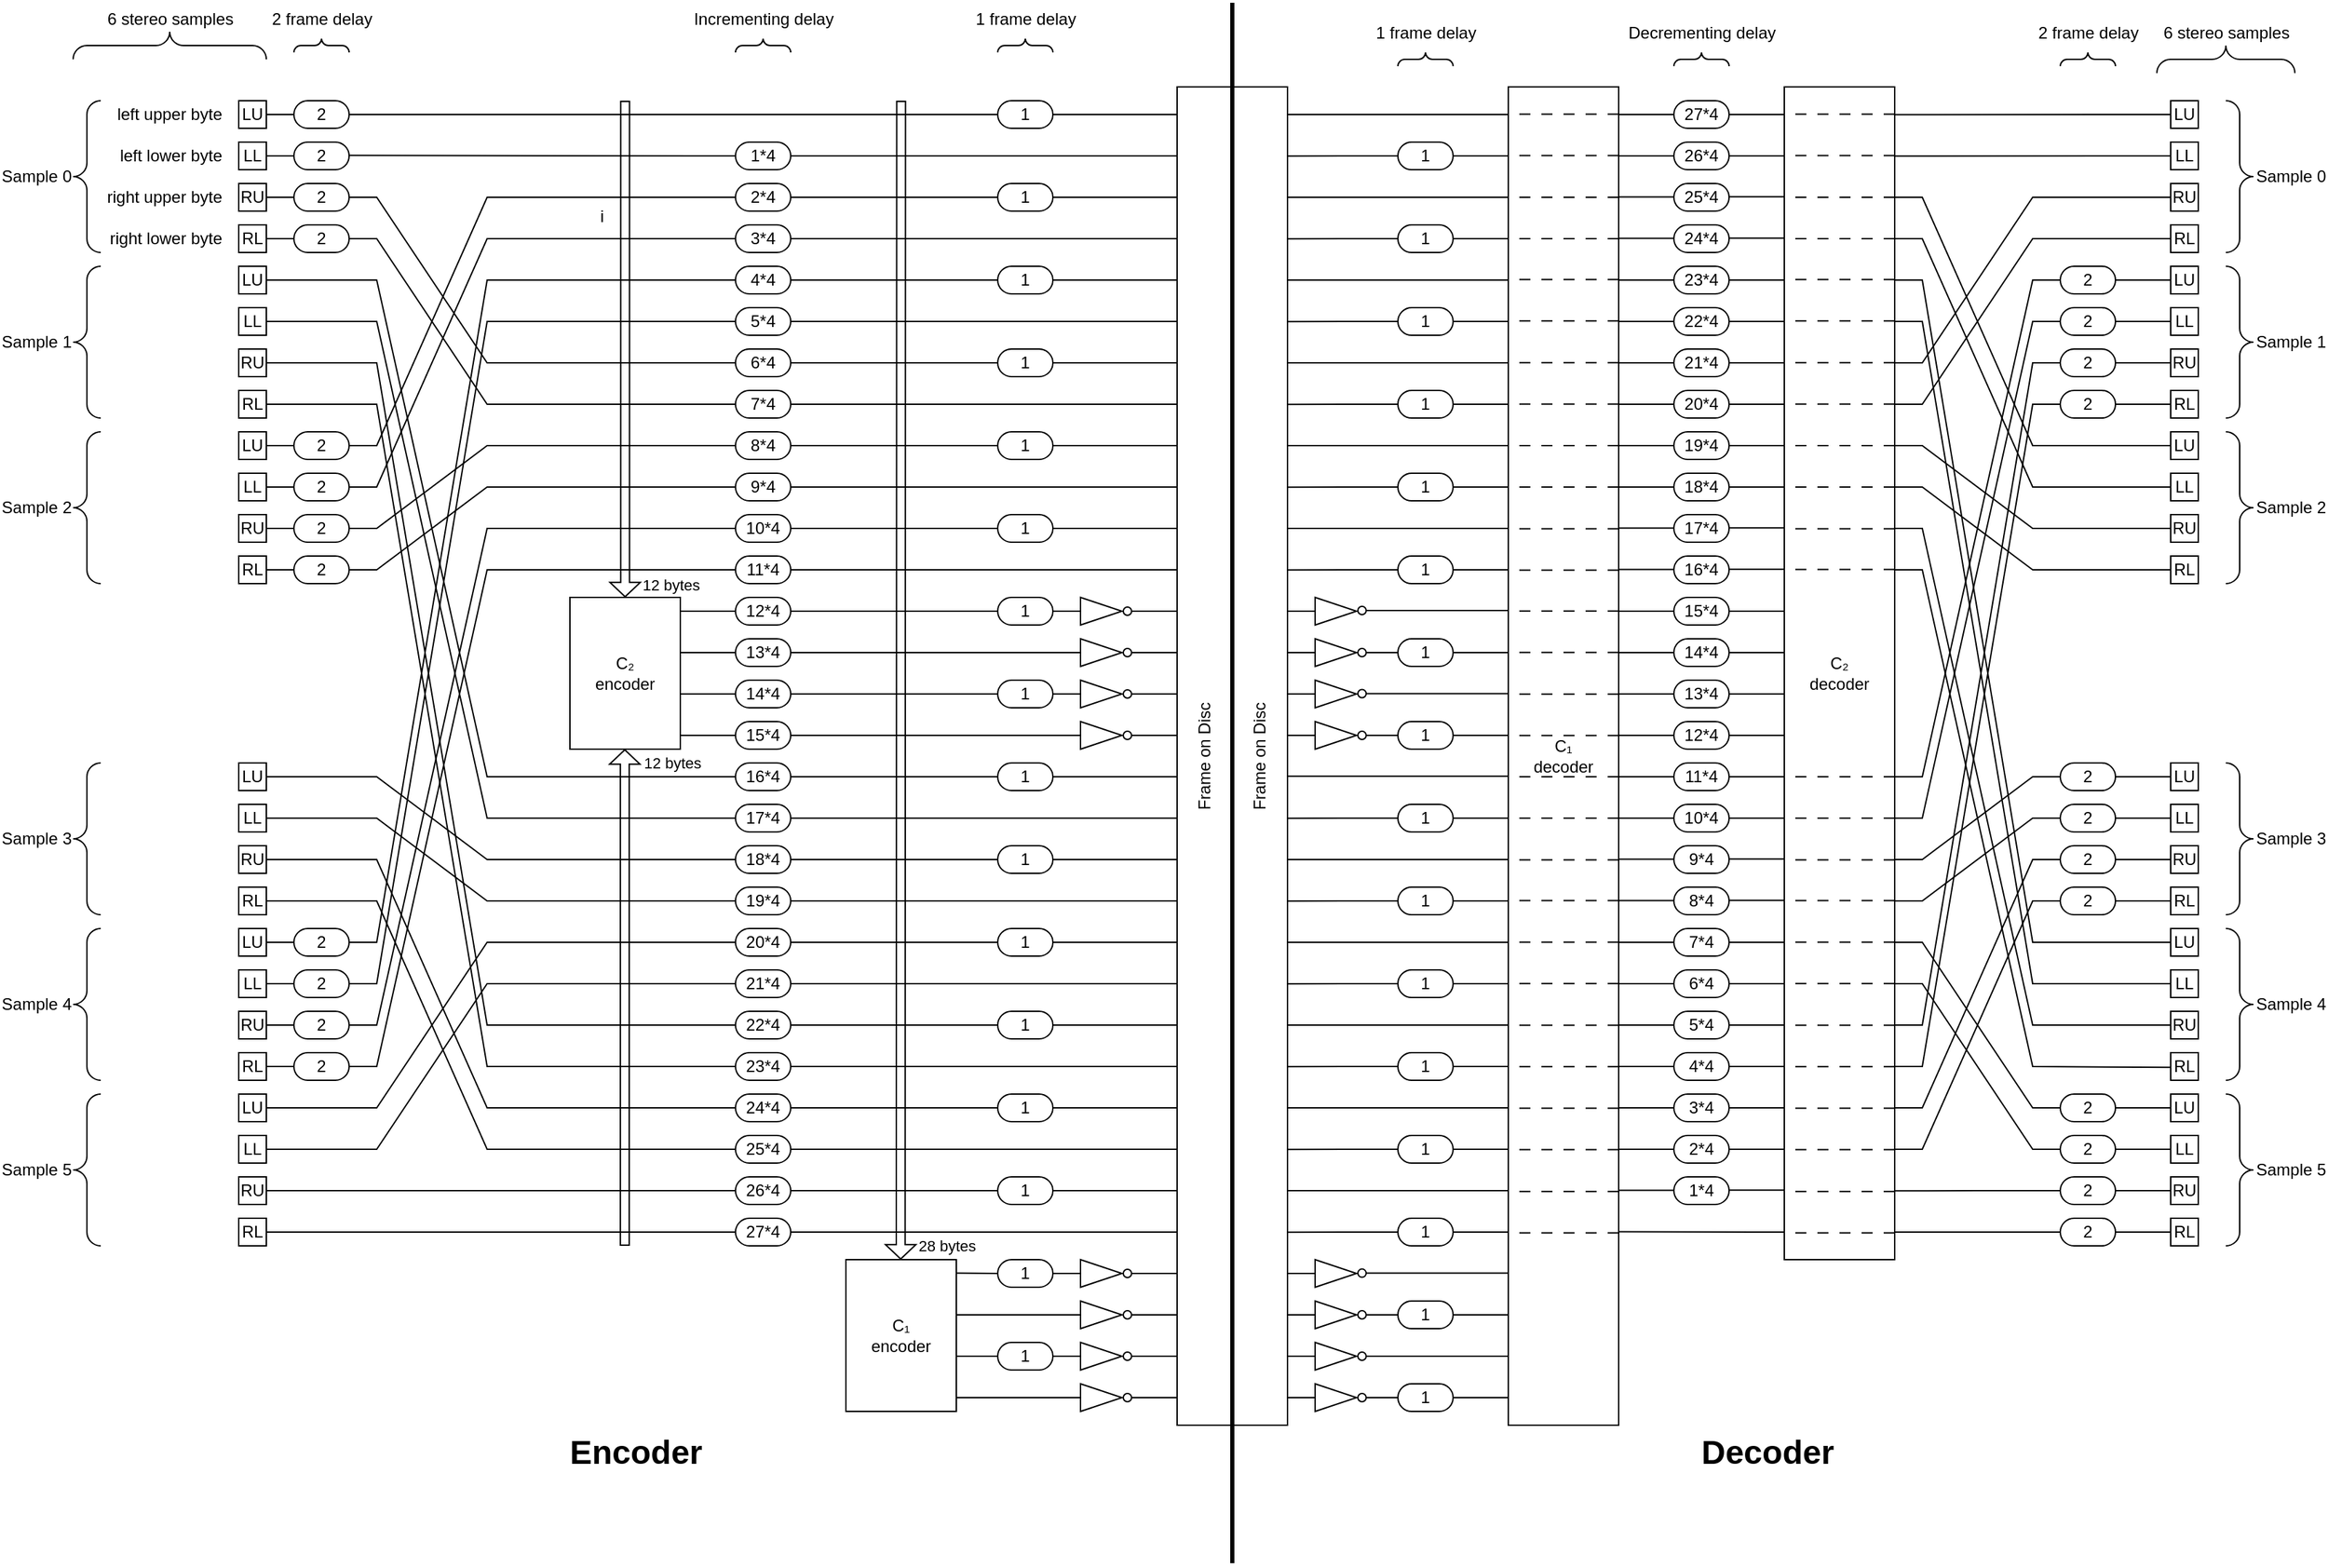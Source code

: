 <mxfile version="20.8.10" type="device"><diagram name="Page-1" id="HJ9ycu1TXyUVEsIi9h4-"><mxGraphModel dx="1991" dy="1258" grid="1" gridSize="10" guides="1" tooltips="1" connect="1" arrows="1" fold="1" page="1" pageScale="1" pageWidth="850" pageHeight="1100" math="0" shadow="0"><root><mxCell id="0"/><mxCell id="1" parent="0"/><mxCell id="g0YM3hJx9uw1ZeIeh6en-1" style="edgeStyle=orthogonalEdgeStyle;rounded=0;orthogonalLoop=1;jettySize=auto;html=1;entryX=0;entryY=0.5;entryDx=0;entryDy=0;endArrow=none;endFill=0;" edge="1" parent="1" source="g0YM3hJx9uw1ZeIeh6en-2" target="g0YM3hJx9uw1ZeIeh6en-43"><mxGeometry relative="1" as="geometry"/></mxCell><mxCell id="g0YM3hJx9uw1ZeIeh6en-2" value="LU" style="rounded=0;whiteSpace=wrap;html=1;" vertex="1" parent="1"><mxGeometry x="160" y="80" width="20" height="20" as="geometry"/></mxCell><mxCell id="g0YM3hJx9uw1ZeIeh6en-3" value="LL" style="rounded=0;whiteSpace=wrap;html=1;" vertex="1" parent="1"><mxGeometry x="160" y="110" width="20" height="20" as="geometry"/></mxCell><mxCell id="g0YM3hJx9uw1ZeIeh6en-4" value="RU" style="rounded=0;whiteSpace=wrap;html=1;" vertex="1" parent="1"><mxGeometry x="160" y="140" width="20" height="20" as="geometry"/></mxCell><mxCell id="g0YM3hJx9uw1ZeIeh6en-5" value="RL" style="rounded=0;whiteSpace=wrap;html=1;" vertex="1" parent="1"><mxGeometry x="160" y="170" width="20" height="20" as="geometry"/></mxCell><mxCell id="g0YM3hJx9uw1ZeIeh6en-6" value="Sample 0" style="verticalLabelPosition=middle;shadow=0;dashed=0;align=right;html=1;verticalAlign=middle;strokeWidth=1;shape=mxgraph.mockup.markup.curlyBrace;strokeColor=#000000;fillStyle=solid;fillColor=#000000;direction=south;labelPosition=left;flipH=1;flipV=1;" vertex="1" parent="1"><mxGeometry x="40" y="80" width="20" height="110" as="geometry"/></mxCell><mxCell id="g0YM3hJx9uw1ZeIeh6en-7" value="left upper byte" style="rounded=0;whiteSpace=wrap;html=1;fillColor=none;strokeColor=none;align=right;" vertex="1" parent="1"><mxGeometry x="30" y="80" width="120" height="20" as="geometry"/></mxCell><mxCell id="g0YM3hJx9uw1ZeIeh6en-8" value="left lower byte" style="rounded=0;whiteSpace=wrap;html=1;fillColor=none;strokeColor=none;align=right;" vertex="1" parent="1"><mxGeometry x="30" y="110" width="120" height="20" as="geometry"/></mxCell><mxCell id="g0YM3hJx9uw1ZeIeh6en-9" value="right upper byte" style="rounded=0;whiteSpace=wrap;html=1;fillColor=none;strokeColor=none;align=right;" vertex="1" parent="1"><mxGeometry x="30" y="140" width="120" height="20" as="geometry"/></mxCell><mxCell id="g0YM3hJx9uw1ZeIeh6en-10" value="right lower byte" style="rounded=0;whiteSpace=wrap;html=1;fillColor=none;strokeColor=none;align=right;" vertex="1" parent="1"><mxGeometry x="30" y="170" width="120" height="20" as="geometry"/></mxCell><mxCell id="g0YM3hJx9uw1ZeIeh6en-11" style="edgeStyle=none;rounded=0;orthogonalLoop=1;jettySize=auto;html=1;exitX=1;exitY=0.5;exitDx=0;exitDy=0;endArrow=none;endFill=0;entryX=0;entryY=0.5;entryDx=0;entryDy=0;" edge="1" parent="1" source="g0YM3hJx9uw1ZeIeh6en-12" target="g0YM3hJx9uw1ZeIeh6en-107"><mxGeometry relative="1" as="geometry"><mxPoint x="360" y="570" as="targetPoint"/><Array as="points"><mxPoint x="260" y="210"/><mxPoint x="340" y="570"/></Array></mxGeometry></mxCell><mxCell id="g0YM3hJx9uw1ZeIeh6en-12" value="LU" style="rounded=0;whiteSpace=wrap;html=1;" vertex="1" parent="1"><mxGeometry x="160" y="200" width="20" height="20" as="geometry"/></mxCell><mxCell id="g0YM3hJx9uw1ZeIeh6en-13" value="LL" style="rounded=0;whiteSpace=wrap;html=1;" vertex="1" parent="1"><mxGeometry x="160" y="230" width="20" height="20" as="geometry"/></mxCell><mxCell id="g0YM3hJx9uw1ZeIeh6en-14" value="RU" style="rounded=0;whiteSpace=wrap;html=1;" vertex="1" parent="1"><mxGeometry x="160" y="260" width="20" height="20" as="geometry"/></mxCell><mxCell id="g0YM3hJx9uw1ZeIeh6en-15" value="RL" style="rounded=0;whiteSpace=wrap;html=1;" vertex="1" parent="1"><mxGeometry x="160" y="290" width="20" height="20" as="geometry"/></mxCell><mxCell id="g0YM3hJx9uw1ZeIeh6en-16" value="Sample 1" style="verticalLabelPosition=middle;shadow=0;dashed=0;align=right;html=1;verticalAlign=middle;strokeWidth=1;shape=mxgraph.mockup.markup.curlyBrace;strokeColor=#000000;fillStyle=solid;fillColor=#000000;direction=south;labelPosition=left;flipH=1;flipV=1;" vertex="1" parent="1"><mxGeometry x="40" y="200" width="20" height="110" as="geometry"/></mxCell><mxCell id="g0YM3hJx9uw1ZeIeh6en-17" value="LU" style="rounded=0;whiteSpace=wrap;html=1;" vertex="1" parent="1"><mxGeometry x="160" y="320" width="20" height="20" as="geometry"/></mxCell><mxCell id="g0YM3hJx9uw1ZeIeh6en-18" value="LL" style="rounded=0;whiteSpace=wrap;html=1;" vertex="1" parent="1"><mxGeometry x="160" y="350" width="20" height="20" as="geometry"/></mxCell><mxCell id="g0YM3hJx9uw1ZeIeh6en-19" value="RU" style="rounded=0;whiteSpace=wrap;html=1;" vertex="1" parent="1"><mxGeometry x="160" y="380" width="20" height="20" as="geometry"/></mxCell><mxCell id="g0YM3hJx9uw1ZeIeh6en-20" value="RL" style="rounded=0;whiteSpace=wrap;html=1;" vertex="1" parent="1"><mxGeometry x="160" y="410" width="20" height="20" as="geometry"/></mxCell><mxCell id="g0YM3hJx9uw1ZeIeh6en-21" value="Sample 2" style="verticalLabelPosition=middle;shadow=0;dashed=0;align=right;html=1;verticalAlign=middle;strokeWidth=1;shape=mxgraph.mockup.markup.curlyBrace;strokeColor=#000000;fillStyle=solid;fillColor=#000000;direction=south;labelPosition=left;flipH=1;flipV=1;" vertex="1" parent="1"><mxGeometry x="40" y="320" width="20" height="110" as="geometry"/></mxCell><mxCell id="g0YM3hJx9uw1ZeIeh6en-22" style="edgeStyle=none;rounded=0;orthogonalLoop=1;jettySize=auto;html=1;exitX=1;exitY=0.5;exitDx=0;exitDy=0;endArrow=none;endFill=0;entryX=0;entryY=0.5;entryDx=0;entryDy=0;" edge="1" parent="1" source="g0YM3hJx9uw1ZeIeh6en-23" target="g0YM3hJx9uw1ZeIeh6en-109"><mxGeometry relative="1" as="geometry"><mxPoint x="360" y="630" as="targetPoint"/><Array as="points"><mxPoint x="260" y="570"/><mxPoint x="340" y="630"/></Array></mxGeometry></mxCell><mxCell id="g0YM3hJx9uw1ZeIeh6en-23" value="LU" style="rounded=0;whiteSpace=wrap;html=1;" vertex="1" parent="1"><mxGeometry x="160" y="560" width="20" height="20" as="geometry"/></mxCell><mxCell id="g0YM3hJx9uw1ZeIeh6en-24" value="LL" style="rounded=0;whiteSpace=wrap;html=1;" vertex="1" parent="1"><mxGeometry x="160" y="590" width="20" height="20" as="geometry"/></mxCell><mxCell id="g0YM3hJx9uw1ZeIeh6en-25" style="edgeStyle=none;rounded=0;orthogonalLoop=1;jettySize=auto;html=1;exitX=1;exitY=0.5;exitDx=0;exitDy=0;endArrow=none;endFill=0;entryX=0;entryY=0.5;entryDx=0;entryDy=0;" edge="1" parent="1" source="g0YM3hJx9uw1ZeIeh6en-26" target="g0YM3hJx9uw1ZeIeh6en-115"><mxGeometry relative="1" as="geometry"><mxPoint x="360" y="810.0" as="targetPoint"/><Array as="points"><mxPoint x="260" y="630"/><mxPoint x="340" y="810"/><mxPoint x="350" y="810"/></Array></mxGeometry></mxCell><mxCell id="g0YM3hJx9uw1ZeIeh6en-26" value="RU" style="rounded=0;whiteSpace=wrap;html=1;" vertex="1" parent="1"><mxGeometry x="160" y="620" width="20" height="20" as="geometry"/></mxCell><mxCell id="g0YM3hJx9uw1ZeIeh6en-27" value="RL" style="rounded=0;whiteSpace=wrap;html=1;" vertex="1" parent="1"><mxGeometry x="160" y="650" width="20" height="20" as="geometry"/></mxCell><mxCell id="g0YM3hJx9uw1ZeIeh6en-28" value="Sample 3" style="verticalLabelPosition=middle;shadow=0;dashed=0;align=right;html=1;verticalAlign=middle;strokeWidth=1;shape=mxgraph.mockup.markup.curlyBrace;strokeColor=#000000;fillStyle=solid;fillColor=#000000;direction=south;labelPosition=left;flipH=1;flipV=1;" vertex="1" parent="1"><mxGeometry x="40" y="560" width="20" height="110" as="geometry"/></mxCell><mxCell id="g0YM3hJx9uw1ZeIeh6en-29" value="LU" style="rounded=0;whiteSpace=wrap;html=1;" vertex="1" parent="1"><mxGeometry x="160" y="680" width="20" height="20" as="geometry"/></mxCell><mxCell id="g0YM3hJx9uw1ZeIeh6en-30" value="LL" style="rounded=0;whiteSpace=wrap;html=1;" vertex="1" parent="1"><mxGeometry x="160" y="710" width="20" height="20" as="geometry"/></mxCell><mxCell id="g0YM3hJx9uw1ZeIeh6en-31" value="RU" style="rounded=0;whiteSpace=wrap;html=1;" vertex="1" parent="1"><mxGeometry x="160" y="740" width="20" height="20" as="geometry"/></mxCell><mxCell id="g0YM3hJx9uw1ZeIeh6en-32" value="RL" style="rounded=0;whiteSpace=wrap;html=1;" vertex="1" parent="1"><mxGeometry x="160" y="770" width="20" height="20" as="geometry"/></mxCell><mxCell id="g0YM3hJx9uw1ZeIeh6en-33" value="Sample 4" style="verticalLabelPosition=middle;shadow=0;dashed=0;align=right;html=1;verticalAlign=middle;strokeWidth=1;shape=mxgraph.mockup.markup.curlyBrace;strokeColor=#000000;fillStyle=solid;fillColor=#000000;direction=south;labelPosition=left;flipH=1;flipV=1;" vertex="1" parent="1"><mxGeometry x="40" y="680" width="20" height="110" as="geometry"/></mxCell><mxCell id="g0YM3hJx9uw1ZeIeh6en-34" style="edgeStyle=none;rounded=0;orthogonalLoop=1;jettySize=auto;html=1;exitX=1;exitY=0.5;exitDx=0;exitDy=0;endArrow=none;endFill=0;entryX=0;entryY=0.5;entryDx=0;entryDy=0;" edge="1" parent="1" source="g0YM3hJx9uw1ZeIeh6en-35" target="g0YM3hJx9uw1ZeIeh6en-111"><mxGeometry relative="1" as="geometry"><mxPoint x="360" y="690" as="targetPoint"/><Array as="points"><mxPoint x="260" y="810"/><mxPoint x="340" y="690"/></Array></mxGeometry></mxCell><mxCell id="g0YM3hJx9uw1ZeIeh6en-35" value="LU" style="rounded=0;whiteSpace=wrap;html=1;" vertex="1" parent="1"><mxGeometry x="160" y="800" width="20" height="20" as="geometry"/></mxCell><mxCell id="g0YM3hJx9uw1ZeIeh6en-36" value="LL" style="rounded=0;whiteSpace=wrap;html=1;" vertex="1" parent="1"><mxGeometry x="160" y="830" width="20" height="20" as="geometry"/></mxCell><mxCell id="g0YM3hJx9uw1ZeIeh6en-37" style="edgeStyle=none;rounded=0;orthogonalLoop=1;jettySize=auto;html=1;endArrow=none;endFill=0;entryX=0;entryY=0.5;entryDx=0;entryDy=0;" edge="1" parent="1" source="g0YM3hJx9uw1ZeIeh6en-38" target="g0YM3hJx9uw1ZeIeh6en-117"><mxGeometry relative="1" as="geometry"><mxPoint x="360" y="870.0" as="targetPoint"/></mxGeometry></mxCell><mxCell id="g0YM3hJx9uw1ZeIeh6en-38" value="RU" style="rounded=0;whiteSpace=wrap;html=1;" vertex="1" parent="1"><mxGeometry x="160" y="860" width="20" height="20" as="geometry"/></mxCell><mxCell id="g0YM3hJx9uw1ZeIeh6en-39" style="edgeStyle=none;rounded=0;orthogonalLoop=1;jettySize=auto;html=1;exitX=1;exitY=0.5;exitDx=0;exitDy=0;endArrow=none;endFill=0;entryX=0;entryY=0.5;entryDx=0;entryDy=0;" edge="1" parent="1" source="g0YM3hJx9uw1ZeIeh6en-40" target="g0YM3hJx9uw1ZeIeh6en-118"><mxGeometry relative="1" as="geometry"><mxPoint x="360" y="899.793" as="targetPoint"/></mxGeometry></mxCell><mxCell id="g0YM3hJx9uw1ZeIeh6en-40" value="RL" style="rounded=0;whiteSpace=wrap;html=1;" vertex="1" parent="1"><mxGeometry x="160" y="890" width="20" height="20" as="geometry"/></mxCell><mxCell id="g0YM3hJx9uw1ZeIeh6en-41" value="Sample 5" style="verticalLabelPosition=middle;shadow=0;dashed=0;align=right;html=1;verticalAlign=middle;strokeWidth=1;shape=mxgraph.mockup.markup.curlyBrace;strokeColor=#000000;fillStyle=solid;fillColor=#000000;direction=south;labelPosition=left;flipH=1;flipV=1;" vertex="1" parent="1"><mxGeometry x="40" y="800" width="20" height="110" as="geometry"/></mxCell><mxCell id="g0YM3hJx9uw1ZeIeh6en-42" value="6 stereo samples" style="verticalLabelPosition=top;shadow=0;dashed=0;align=center;html=1;verticalAlign=bottom;strokeWidth=1;shape=mxgraph.mockup.markup.curlyBrace;strokeColor=#000000;fillStyle=solid;fillColor=#000000;direction=west;labelPosition=center;flipH=1;flipV=1;" vertex="1" parent="1"><mxGeometry x="40" y="30" width="140" height="20" as="geometry"/></mxCell><mxCell id="g0YM3hJx9uw1ZeIeh6en-43" value="2" style="rounded=1;whiteSpace=wrap;html=1;fillColor=none;arcSize=50;" vertex="1" parent="1"><mxGeometry x="200" y="80" width="40" height="20" as="geometry"/></mxCell><mxCell id="g0YM3hJx9uw1ZeIeh6en-44" value="2 frame delay" style="verticalLabelPosition=top;shadow=0;dashed=0;align=center;html=1;verticalAlign=bottom;strokeWidth=1;shape=mxgraph.mockup.markup.curlyBrace;strokeColor=#000000;fillStyle=solid;fillColor=#000000;direction=west;labelPosition=center;flipH=1;flipV=1;" vertex="1" parent="1"><mxGeometry x="1480" y="40" width="40" height="20" as="geometry"/></mxCell><mxCell id="g0YM3hJx9uw1ZeIeh6en-45" value="2" style="rounded=1;whiteSpace=wrap;html=1;fillColor=none;arcSize=50;" vertex="1" parent="1"><mxGeometry x="200" y="110" width="40" height="20" as="geometry"/></mxCell><mxCell id="g0YM3hJx9uw1ZeIeh6en-46" style="edgeStyle=orthogonalEdgeStyle;rounded=0;orthogonalLoop=1;jettySize=auto;html=1;entryX=0;entryY=0.5;entryDx=0;entryDy=0;endArrow=none;endFill=0;" edge="1" parent="1" target="g0YM3hJx9uw1ZeIeh6en-45"><mxGeometry relative="1" as="geometry"><mxPoint x="180" y="120" as="sourcePoint"/></mxGeometry></mxCell><mxCell id="g0YM3hJx9uw1ZeIeh6en-47" style="rounded=0;orthogonalLoop=1;jettySize=auto;html=1;endArrow=none;endFill=0;entryX=0;entryY=0.5;entryDx=0;entryDy=0;" edge="1" parent="1" source="g0YM3hJx9uw1ZeIeh6en-48" target="g0YM3hJx9uw1ZeIeh6en-93"><mxGeometry relative="1" as="geometry"><mxPoint x="360" y="270" as="targetPoint"/><Array as="points"><mxPoint x="260" y="150"/><mxPoint x="340" y="270"/></Array></mxGeometry></mxCell><mxCell id="g0YM3hJx9uw1ZeIeh6en-48" value="2" style="rounded=1;whiteSpace=wrap;html=1;fillColor=none;arcSize=50;" vertex="1" parent="1"><mxGeometry x="200" y="140" width="40" height="20" as="geometry"/></mxCell><mxCell id="g0YM3hJx9uw1ZeIeh6en-49" style="edgeStyle=orthogonalEdgeStyle;rounded=0;orthogonalLoop=1;jettySize=auto;html=1;entryX=0;entryY=0.5;entryDx=0;entryDy=0;endArrow=none;endFill=0;" edge="1" parent="1" target="g0YM3hJx9uw1ZeIeh6en-48"><mxGeometry relative="1" as="geometry"><mxPoint x="180" y="150" as="sourcePoint"/></mxGeometry></mxCell><mxCell id="g0YM3hJx9uw1ZeIeh6en-50" value="2" style="rounded=1;whiteSpace=wrap;html=1;fillColor=none;arcSize=50;" vertex="1" parent="1"><mxGeometry x="200" y="170" width="40" height="20" as="geometry"/></mxCell><mxCell id="g0YM3hJx9uw1ZeIeh6en-51" style="edgeStyle=orthogonalEdgeStyle;rounded=0;orthogonalLoop=1;jettySize=auto;html=1;entryX=0;entryY=0.5;entryDx=0;entryDy=0;endArrow=none;endFill=0;" edge="1" parent="1" target="g0YM3hJx9uw1ZeIeh6en-50"><mxGeometry relative="1" as="geometry"><mxPoint x="180" y="180" as="sourcePoint"/></mxGeometry></mxCell><mxCell id="g0YM3hJx9uw1ZeIeh6en-52" style="edgeStyle=orthogonalEdgeStyle;rounded=0;orthogonalLoop=1;jettySize=auto;html=1;entryX=0;entryY=0.5;entryDx=0;entryDy=0;endArrow=none;endFill=0;" edge="1" parent="1" target="g0YM3hJx9uw1ZeIeh6en-53"><mxGeometry relative="1" as="geometry"><mxPoint x="180" y="330" as="sourcePoint"/></mxGeometry></mxCell><mxCell id="g0YM3hJx9uw1ZeIeh6en-53" value="2" style="rounded=1;whiteSpace=wrap;html=1;fillColor=none;arcSize=50;" vertex="1" parent="1"><mxGeometry x="200" y="320" width="40" height="20" as="geometry"/></mxCell><mxCell id="g0YM3hJx9uw1ZeIeh6en-54" value="2" style="rounded=1;whiteSpace=wrap;html=1;fillColor=none;arcSize=50;" vertex="1" parent="1"><mxGeometry x="200" y="350" width="40" height="20" as="geometry"/></mxCell><mxCell id="g0YM3hJx9uw1ZeIeh6en-55" style="edgeStyle=orthogonalEdgeStyle;rounded=0;orthogonalLoop=1;jettySize=auto;html=1;entryX=0;entryY=0.5;entryDx=0;entryDy=0;endArrow=none;endFill=0;" edge="1" parent="1" target="g0YM3hJx9uw1ZeIeh6en-54"><mxGeometry relative="1" as="geometry"><mxPoint x="180" y="360" as="sourcePoint"/></mxGeometry></mxCell><mxCell id="g0YM3hJx9uw1ZeIeh6en-56" style="edgeStyle=none;rounded=0;orthogonalLoop=1;jettySize=auto;html=1;endArrow=none;endFill=0;exitX=1;exitY=0.5;exitDx=0;exitDy=0;entryX=0;entryY=0.5;entryDx=0;entryDy=0;" edge="1" parent="1" source="g0YM3hJx9uw1ZeIeh6en-57" target="g0YM3hJx9uw1ZeIeh6en-95"><mxGeometry relative="1" as="geometry"><mxPoint x="360" y="330" as="targetPoint"/><Array as="points"><mxPoint x="260" y="390"/><mxPoint x="340" y="330"/></Array></mxGeometry></mxCell><mxCell id="g0YM3hJx9uw1ZeIeh6en-57" value="2" style="rounded=1;whiteSpace=wrap;html=1;fillColor=none;arcSize=50;" vertex="1" parent="1"><mxGeometry x="200" y="380" width="40" height="20" as="geometry"/></mxCell><mxCell id="g0YM3hJx9uw1ZeIeh6en-58" style="edgeStyle=orthogonalEdgeStyle;rounded=0;orthogonalLoop=1;jettySize=auto;html=1;entryX=0;entryY=0.5;entryDx=0;entryDy=0;endArrow=none;endFill=0;" edge="1" parent="1" target="g0YM3hJx9uw1ZeIeh6en-57"><mxGeometry relative="1" as="geometry"><mxPoint x="180" y="390" as="sourcePoint"/></mxGeometry></mxCell><mxCell id="g0YM3hJx9uw1ZeIeh6en-59" value="2" style="rounded=1;whiteSpace=wrap;html=1;fillColor=none;arcSize=50;" vertex="1" parent="1"><mxGeometry x="200" y="410" width="40" height="20" as="geometry"/></mxCell><mxCell id="g0YM3hJx9uw1ZeIeh6en-60" style="edgeStyle=orthogonalEdgeStyle;rounded=0;orthogonalLoop=1;jettySize=auto;html=1;entryX=0;entryY=0.5;entryDx=0;entryDy=0;endArrow=none;endFill=0;" edge="1" parent="1" target="g0YM3hJx9uw1ZeIeh6en-59"><mxGeometry relative="1" as="geometry"><mxPoint x="180" y="420" as="sourcePoint"/></mxGeometry></mxCell><mxCell id="g0YM3hJx9uw1ZeIeh6en-61" style="edgeStyle=orthogonalEdgeStyle;rounded=0;orthogonalLoop=1;jettySize=auto;html=1;entryX=0;entryY=0.5;entryDx=0;entryDy=0;endArrow=none;endFill=0;" edge="1" parent="1" target="g0YM3hJx9uw1ZeIeh6en-62"><mxGeometry relative="1" as="geometry"><mxPoint x="180" y="690" as="sourcePoint"/></mxGeometry></mxCell><mxCell id="g0YM3hJx9uw1ZeIeh6en-62" value="2" style="rounded=1;whiteSpace=wrap;html=1;fillColor=none;arcSize=50;" vertex="1" parent="1"><mxGeometry x="200" y="680" width="40" height="20" as="geometry"/></mxCell><mxCell id="g0YM3hJx9uw1ZeIeh6en-63" value="2" style="rounded=1;whiteSpace=wrap;html=1;fillColor=none;arcSize=50;" vertex="1" parent="1"><mxGeometry x="200" y="710" width="40" height="20" as="geometry"/></mxCell><mxCell id="g0YM3hJx9uw1ZeIeh6en-64" style="edgeStyle=orthogonalEdgeStyle;rounded=0;orthogonalLoop=1;jettySize=auto;html=1;entryX=0;entryY=0.5;entryDx=0;entryDy=0;endArrow=none;endFill=0;" edge="1" parent="1" target="g0YM3hJx9uw1ZeIeh6en-63"><mxGeometry relative="1" as="geometry"><mxPoint x="180" y="720" as="sourcePoint"/></mxGeometry></mxCell><mxCell id="g0YM3hJx9uw1ZeIeh6en-65" style="edgeStyle=none;rounded=0;orthogonalLoop=1;jettySize=auto;html=1;exitX=1;exitY=0.5;exitDx=0;exitDy=0;endArrow=none;endFill=0;entryX=0;entryY=0.5;entryDx=0;entryDy=0;" edge="1" parent="1" source="g0YM3hJx9uw1ZeIeh6en-66" target="g0YM3hJx9uw1ZeIeh6en-97"><mxGeometry relative="1" as="geometry"><mxPoint x="360" y="390" as="targetPoint"/><Array as="points"><mxPoint x="260" y="750"/><mxPoint x="340" y="390"/></Array></mxGeometry></mxCell><mxCell id="g0YM3hJx9uw1ZeIeh6en-66" value="2" style="rounded=1;whiteSpace=wrap;html=1;fillColor=none;arcSize=50;" vertex="1" parent="1"><mxGeometry x="200" y="740" width="40" height="20" as="geometry"/></mxCell><mxCell id="g0YM3hJx9uw1ZeIeh6en-67" style="edgeStyle=orthogonalEdgeStyle;rounded=0;orthogonalLoop=1;jettySize=auto;html=1;entryX=0;entryY=0.5;entryDx=0;entryDy=0;endArrow=none;endFill=0;" edge="1" parent="1" target="g0YM3hJx9uw1ZeIeh6en-66"><mxGeometry relative="1" as="geometry"><mxPoint x="180" y="750" as="sourcePoint"/></mxGeometry></mxCell><mxCell id="g0YM3hJx9uw1ZeIeh6en-68" value="2" style="rounded=1;whiteSpace=wrap;html=1;fillColor=none;arcSize=50;" vertex="1" parent="1"><mxGeometry x="200" y="770" width="40" height="20" as="geometry"/></mxCell><mxCell id="g0YM3hJx9uw1ZeIeh6en-69" style="edgeStyle=orthogonalEdgeStyle;rounded=0;orthogonalLoop=1;jettySize=auto;html=1;entryX=0;entryY=0.5;entryDx=0;entryDy=0;endArrow=none;endFill=0;" edge="1" parent="1" target="g0YM3hJx9uw1ZeIeh6en-68"><mxGeometry relative="1" as="geometry"><mxPoint x="180" y="780" as="sourcePoint"/></mxGeometry></mxCell><mxCell id="g0YM3hJx9uw1ZeIeh6en-70" value="" style="endArrow=none;html=1;rounded=0;entryX=0;entryY=0.5;entryDx=0;entryDy=0;" edge="1" parent="1" target="g0YM3hJx9uw1ZeIeh6en-141"><mxGeometry width="50" height="50" relative="1" as="geometry"><mxPoint x="240" y="90" as="sourcePoint"/><mxPoint x="650" y="90" as="targetPoint"/></mxGeometry></mxCell><mxCell id="g0YM3hJx9uw1ZeIeh6en-71" value="" style="endArrow=none;html=1;rounded=0;entryX=0;entryY=0.5;entryDx=0;entryDy=0;" edge="1" parent="1" target="g0YM3hJx9uw1ZeIeh6en-87"><mxGeometry width="50" height="50" relative="1" as="geometry"><mxPoint x="240" y="119.66" as="sourcePoint"/><mxPoint x="360" y="120" as="targetPoint"/></mxGeometry></mxCell><mxCell id="g0YM3hJx9uw1ZeIeh6en-72" value="" style="endArrow=none;html=1;rounded=0;exitX=1;exitY=0.5;exitDx=0;exitDy=0;entryX=0;entryY=0.5;entryDx=0;entryDy=0;" edge="1" parent="1" source="g0YM3hJx9uw1ZeIeh6en-53" target="g0YM3hJx9uw1ZeIeh6en-89"><mxGeometry width="50" height="50" relative="1" as="geometry"><mxPoint x="240" y="179.66" as="sourcePoint"/><mxPoint x="360" y="150" as="targetPoint"/><Array as="points"><mxPoint x="260" y="330"/><mxPoint x="340" y="150"/></Array></mxGeometry></mxCell><mxCell id="g0YM3hJx9uw1ZeIeh6en-73" value="" style="endArrow=none;html=1;rounded=0;exitX=1;exitY=0.5;exitDx=0;exitDy=0;entryX=0;entryY=0.5;entryDx=0;entryDy=0;" edge="1" parent="1" source="g0YM3hJx9uw1ZeIeh6en-54" target="g0YM3hJx9uw1ZeIeh6en-90"><mxGeometry width="50" height="50" relative="1" as="geometry"><mxPoint x="240" y="390" as="sourcePoint"/><mxPoint x="360" y="180" as="targetPoint"/><Array as="points"><mxPoint x="260" y="360"/><mxPoint x="340" y="180"/></Array></mxGeometry></mxCell><mxCell id="g0YM3hJx9uw1ZeIeh6en-74" value="" style="endArrow=none;html=1;rounded=0;exitX=1;exitY=0.5;exitDx=0;exitDy=0;entryX=0;entryY=0.5;entryDx=0;entryDy=0;" edge="1" parent="1" source="g0YM3hJx9uw1ZeIeh6en-63" target="g0YM3hJx9uw1ZeIeh6en-92"><mxGeometry width="50" height="50" relative="1" as="geometry"><mxPoint x="240" y="780" as="sourcePoint"/><mxPoint x="360" y="240" as="targetPoint"/><Array as="points"><mxPoint x="260" y="720"/><mxPoint x="340" y="240"/></Array></mxGeometry></mxCell><mxCell id="g0YM3hJx9uw1ZeIeh6en-75" value="" style="endArrow=none;html=1;rounded=0;exitX=1;exitY=0.5;exitDx=0;exitDy=0;entryX=0;entryY=0.5;entryDx=0;entryDy=0;" edge="1" parent="1" source="g0YM3hJx9uw1ZeIeh6en-62" target="g0YM3hJx9uw1ZeIeh6en-91"><mxGeometry width="50" height="50" relative="1" as="geometry"><mxPoint x="240" y="750.0" as="sourcePoint"/><mxPoint x="360" y="210" as="targetPoint"/><Array as="points"><mxPoint x="260" y="690"/><mxPoint x="340" y="210"/></Array></mxGeometry></mxCell><mxCell id="g0YM3hJx9uw1ZeIeh6en-76" style="rounded=0;orthogonalLoop=1;jettySize=auto;html=1;endArrow=none;endFill=0;entryX=0;entryY=0.5;entryDx=0;entryDy=0;" edge="1" parent="1" target="g0YM3hJx9uw1ZeIeh6en-94"><mxGeometry relative="1" as="geometry"><mxPoint x="360" y="300" as="targetPoint"/><mxPoint x="240" y="180" as="sourcePoint"/><Array as="points"><mxPoint x="260" y="180"/><mxPoint x="340" y="300"/></Array></mxGeometry></mxCell><mxCell id="g0YM3hJx9uw1ZeIeh6en-77" style="edgeStyle=none;rounded=0;orthogonalLoop=1;jettySize=auto;html=1;endArrow=none;endFill=0;exitX=1;exitY=0.5;exitDx=0;exitDy=0;entryX=0;entryY=0.5;entryDx=0;entryDy=0;" edge="1" parent="1" target="g0YM3hJx9uw1ZeIeh6en-96"><mxGeometry relative="1" as="geometry"><mxPoint x="360" y="360" as="targetPoint"/><mxPoint x="240" y="420" as="sourcePoint"/><Array as="points"><mxPoint x="260" y="420"/><mxPoint x="340" y="360"/></Array></mxGeometry></mxCell><mxCell id="g0YM3hJx9uw1ZeIeh6en-78" style="edgeStyle=none;rounded=0;orthogonalLoop=1;jettySize=auto;html=1;endArrow=none;endFill=0;entryX=0;entryY=0.5;entryDx=0;entryDy=0;" edge="1" parent="1" target="g0YM3hJx9uw1ZeIeh6en-98"><mxGeometry relative="1" as="geometry"><mxPoint x="360" y="420" as="targetPoint"/><mxPoint x="240" y="780" as="sourcePoint"/><Array as="points"><mxPoint x="260" y="780"/><mxPoint x="340" y="420"/></Array></mxGeometry></mxCell><mxCell id="g0YM3hJx9uw1ZeIeh6en-79" value="C₂&lt;br style=&quot;border-color: var(--border-color);&quot;&gt;encoder" style="rounded=0;whiteSpace=wrap;html=1;fillColor=none;" vertex="1" parent="1"><mxGeometry x="400" y="440" width="80" height="110" as="geometry"/></mxCell><mxCell id="g0YM3hJx9uw1ZeIeh6en-80" style="edgeStyle=none;rounded=0;orthogonalLoop=1;jettySize=auto;html=1;exitX=1;exitY=0.5;exitDx=0;exitDy=0;endArrow=none;endFill=0;entryX=0;entryY=0.5;entryDx=0;entryDy=0;" edge="1" parent="1" target="g0YM3hJx9uw1ZeIeh6en-108"><mxGeometry relative="1" as="geometry"><mxPoint x="360" y="600" as="targetPoint"/><mxPoint x="180" y="240" as="sourcePoint"/><Array as="points"><mxPoint x="260" y="240"/><mxPoint x="340" y="600"/></Array></mxGeometry></mxCell><mxCell id="g0YM3hJx9uw1ZeIeh6en-81" style="edgeStyle=none;rounded=0;orthogonalLoop=1;jettySize=auto;html=1;exitX=1;exitY=0.5;exitDx=0;exitDy=0;endArrow=none;endFill=0;entryX=0;entryY=0.5;entryDx=0;entryDy=0;" edge="1" parent="1" target="g0YM3hJx9uw1ZeIeh6en-113"><mxGeometry relative="1" as="geometry"><mxPoint x="360" y="750" as="targetPoint"/><mxPoint x="180" y="270" as="sourcePoint"/><Array as="points"><mxPoint x="260" y="270"/><mxPoint x="340" y="750"/></Array></mxGeometry></mxCell><mxCell id="g0YM3hJx9uw1ZeIeh6en-82" style="edgeStyle=none;rounded=0;orthogonalLoop=1;jettySize=auto;html=1;exitX=1;exitY=0.5;exitDx=0;exitDy=0;endArrow=none;endFill=0;entryX=0;entryY=0.5;entryDx=0;entryDy=0;" edge="1" parent="1" target="g0YM3hJx9uw1ZeIeh6en-114"><mxGeometry relative="1" as="geometry"><mxPoint x="360" y="780" as="targetPoint"/><mxPoint x="180" y="300" as="sourcePoint"/><Array as="points"><mxPoint x="260" y="300"/><mxPoint x="340" y="780"/></Array></mxGeometry></mxCell><mxCell id="g0YM3hJx9uw1ZeIeh6en-83" style="edgeStyle=none;rounded=0;orthogonalLoop=1;jettySize=auto;html=1;exitX=1;exitY=0.5;exitDx=0;exitDy=0;endArrow=none;endFill=0;entryX=0;entryY=0.5;entryDx=0;entryDy=0;" edge="1" parent="1" target="g0YM3hJx9uw1ZeIeh6en-110"><mxGeometry relative="1" as="geometry"><mxPoint x="360" y="660" as="targetPoint"/><mxPoint x="180" y="600" as="sourcePoint"/><Array as="points"><mxPoint x="260" y="600"/><mxPoint x="340" y="660"/></Array></mxGeometry></mxCell><mxCell id="g0YM3hJx9uw1ZeIeh6en-84" style="edgeStyle=none;rounded=0;orthogonalLoop=1;jettySize=auto;html=1;exitX=1;exitY=0.5;exitDx=0;exitDy=0;endArrow=none;endFill=0;entryX=0;entryY=0.5;entryDx=0;entryDy=0;" edge="1" parent="1" target="g0YM3hJx9uw1ZeIeh6en-116"><mxGeometry relative="1" as="geometry"><mxPoint x="360" y="840.0" as="targetPoint"/><mxPoint x="180" y="660" as="sourcePoint"/><Array as="points"><mxPoint x="260" y="660"/><mxPoint x="340" y="840"/></Array></mxGeometry></mxCell><mxCell id="g0YM3hJx9uw1ZeIeh6en-85" style="edgeStyle=none;rounded=0;orthogonalLoop=1;jettySize=auto;html=1;exitX=1;exitY=0.5;exitDx=0;exitDy=0;endArrow=none;endFill=0;entryX=0;entryY=0.5;entryDx=0;entryDy=0;" edge="1" parent="1" target="g0YM3hJx9uw1ZeIeh6en-112"><mxGeometry relative="1" as="geometry"><mxPoint x="360" y="720" as="targetPoint"/><mxPoint x="180" y="840.0" as="sourcePoint"/><Array as="points"><mxPoint x="260" y="840"/><mxPoint x="340" y="720"/></Array></mxGeometry></mxCell><mxCell id="g0YM3hJx9uw1ZeIeh6en-86" style="edgeStyle=none;rounded=0;orthogonalLoop=1;jettySize=auto;html=1;exitX=1;exitY=0.5;exitDx=0;exitDy=0;startArrow=none;startFill=0;endArrow=none;endFill=0;" edge="1" parent="1" source="g0YM3hJx9uw1ZeIeh6en-87"><mxGeometry relative="1" as="geometry"><mxPoint x="840" y="120" as="targetPoint"/></mxGeometry></mxCell><mxCell id="g0YM3hJx9uw1ZeIeh6en-87" value="1*4" style="rounded=1;whiteSpace=wrap;html=1;fillColor=none;arcSize=50;" vertex="1" parent="1"><mxGeometry x="520" y="110" width="40" height="20" as="geometry"/></mxCell><mxCell id="g0YM3hJx9uw1ZeIeh6en-88" style="edgeStyle=none;rounded=0;orthogonalLoop=1;jettySize=auto;html=1;exitX=1;exitY=0.5;exitDx=0;exitDy=0;entryX=0;entryY=0.5;entryDx=0;entryDy=0;startArrow=none;startFill=0;endArrow=none;endFill=0;" edge="1" parent="1" source="g0YM3hJx9uw1ZeIeh6en-89" target="g0YM3hJx9uw1ZeIeh6en-139"><mxGeometry relative="1" as="geometry"/></mxCell><mxCell id="g0YM3hJx9uw1ZeIeh6en-89" value="2*4" style="rounded=1;whiteSpace=wrap;html=1;fillColor=none;arcSize=50;" vertex="1" parent="1"><mxGeometry x="520" y="140" width="40" height="20" as="geometry"/></mxCell><mxCell id="g0YM3hJx9uw1ZeIeh6en-90" value="3*4" style="rounded=1;whiteSpace=wrap;html=1;fillColor=none;arcSize=50;" vertex="1" parent="1"><mxGeometry x="520" y="170" width="40" height="20" as="geometry"/></mxCell><mxCell id="g0YM3hJx9uw1ZeIeh6en-91" value="4*4" style="rounded=1;whiteSpace=wrap;html=1;fillColor=none;arcSize=50;" vertex="1" parent="1"><mxGeometry x="520" y="200" width="40" height="20" as="geometry"/></mxCell><mxCell id="g0YM3hJx9uw1ZeIeh6en-92" value="5*4" style="rounded=1;whiteSpace=wrap;html=1;fillColor=none;arcSize=50;" vertex="1" parent="1"><mxGeometry x="520" y="230" width="40" height="20" as="geometry"/></mxCell><mxCell id="g0YM3hJx9uw1ZeIeh6en-93" value="6*4" style="rounded=1;whiteSpace=wrap;html=1;fillColor=none;arcSize=50;" vertex="1" parent="1"><mxGeometry x="520" y="260" width="40" height="20" as="geometry"/></mxCell><mxCell id="g0YM3hJx9uw1ZeIeh6en-94" value="7*4" style="rounded=1;whiteSpace=wrap;html=1;fillColor=none;arcSize=50;" vertex="1" parent="1"><mxGeometry x="520" y="290" width="40" height="20" as="geometry"/></mxCell><mxCell id="g0YM3hJx9uw1ZeIeh6en-95" value="8*4" style="rounded=1;whiteSpace=wrap;html=1;fillColor=none;arcSize=50;" vertex="1" parent="1"><mxGeometry x="520" y="320" width="40" height="20" as="geometry"/></mxCell><mxCell id="g0YM3hJx9uw1ZeIeh6en-96" value="9*4" style="rounded=1;whiteSpace=wrap;html=1;fillColor=none;arcSize=50;" vertex="1" parent="1"><mxGeometry x="520" y="350" width="40" height="20" as="geometry"/></mxCell><mxCell id="g0YM3hJx9uw1ZeIeh6en-97" value="10*4" style="rounded=1;whiteSpace=wrap;html=1;fillColor=none;arcSize=50;" vertex="1" parent="1"><mxGeometry x="520" y="380" width="40" height="20" as="geometry"/></mxCell><mxCell id="g0YM3hJx9uw1ZeIeh6en-98" value="11*4" style="rounded=1;whiteSpace=wrap;html=1;fillColor=none;arcSize=50;" vertex="1" parent="1"><mxGeometry x="520" y="410" width="40" height="20" as="geometry"/></mxCell><mxCell id="g0YM3hJx9uw1ZeIeh6en-99" style="edgeStyle=none;rounded=0;orthogonalLoop=1;jettySize=auto;html=1;exitX=0;exitY=0.5;exitDx=0;exitDy=0;endArrow=none;endFill=0;" edge="1" parent="1" source="g0YM3hJx9uw1ZeIeh6en-100"><mxGeometry relative="1" as="geometry"><mxPoint x="480.0" y="450" as="targetPoint"/></mxGeometry></mxCell><mxCell id="g0YM3hJx9uw1ZeIeh6en-100" value="12*4" style="rounded=1;whiteSpace=wrap;html=1;fillColor=none;arcSize=50;" vertex="1" parent="1"><mxGeometry x="520" y="440" width="40" height="20" as="geometry"/></mxCell><mxCell id="g0YM3hJx9uw1ZeIeh6en-101" style="edgeStyle=none;rounded=0;orthogonalLoop=1;jettySize=auto;html=1;exitX=0;exitY=0.5;exitDx=0;exitDy=0;endArrow=none;endFill=0;" edge="1" parent="1" source="g0YM3hJx9uw1ZeIeh6en-102"><mxGeometry relative="1" as="geometry"><mxPoint x="480.0" y="480" as="targetPoint"/></mxGeometry></mxCell><mxCell id="g0YM3hJx9uw1ZeIeh6en-102" value="13*4" style="rounded=1;whiteSpace=wrap;html=1;fillColor=none;arcSize=50;" vertex="1" parent="1"><mxGeometry x="520" y="470" width="40" height="20" as="geometry"/></mxCell><mxCell id="g0YM3hJx9uw1ZeIeh6en-103" style="edgeStyle=none;rounded=0;orthogonalLoop=1;jettySize=auto;html=1;exitX=0;exitY=0.5;exitDx=0;exitDy=0;endArrow=none;endFill=0;" edge="1" parent="1" source="g0YM3hJx9uw1ZeIeh6en-104"><mxGeometry relative="1" as="geometry"><mxPoint x="480.0" y="510" as="targetPoint"/></mxGeometry></mxCell><mxCell id="g0YM3hJx9uw1ZeIeh6en-104" value="14*4" style="rounded=1;whiteSpace=wrap;html=1;fillColor=none;arcSize=50;" vertex="1" parent="1"><mxGeometry x="520" y="500" width="40" height="20" as="geometry"/></mxCell><mxCell id="g0YM3hJx9uw1ZeIeh6en-105" style="edgeStyle=none;rounded=0;orthogonalLoop=1;jettySize=auto;html=1;exitX=0;exitY=0.5;exitDx=0;exitDy=0;endArrow=none;endFill=0;" edge="1" parent="1" source="g0YM3hJx9uw1ZeIeh6en-106"><mxGeometry relative="1" as="geometry"><mxPoint x="480.0" y="540" as="targetPoint"/></mxGeometry></mxCell><mxCell id="g0YM3hJx9uw1ZeIeh6en-106" value="15*4" style="rounded=1;whiteSpace=wrap;html=1;fillColor=none;arcSize=50;" vertex="1" parent="1"><mxGeometry x="520" y="530" width="40" height="20" as="geometry"/></mxCell><mxCell id="g0YM3hJx9uw1ZeIeh6en-107" value="16*4" style="rounded=1;whiteSpace=wrap;html=1;fillColor=none;arcSize=50;" vertex="1" parent="1"><mxGeometry x="520" y="560" width="40" height="20" as="geometry"/></mxCell><mxCell id="g0YM3hJx9uw1ZeIeh6en-108" value="17*4" style="rounded=1;whiteSpace=wrap;html=1;fillColor=none;arcSize=50;" vertex="1" parent="1"><mxGeometry x="520" y="590" width="40" height="20" as="geometry"/></mxCell><mxCell id="g0YM3hJx9uw1ZeIeh6en-109" value="18*4" style="rounded=1;whiteSpace=wrap;html=1;fillColor=none;arcSize=50;" vertex="1" parent="1"><mxGeometry x="520" y="620" width="40" height="20" as="geometry"/></mxCell><mxCell id="g0YM3hJx9uw1ZeIeh6en-110" value="19*4" style="rounded=1;whiteSpace=wrap;html=1;fillColor=none;arcSize=50;" vertex="1" parent="1"><mxGeometry x="520" y="650" width="40" height="20" as="geometry"/></mxCell><mxCell id="g0YM3hJx9uw1ZeIeh6en-111" value="20*4" style="rounded=1;whiteSpace=wrap;html=1;fillColor=none;arcSize=50;" vertex="1" parent="1"><mxGeometry x="520" y="680" width="40" height="20" as="geometry"/></mxCell><mxCell id="g0YM3hJx9uw1ZeIeh6en-112" value="21*4" style="rounded=1;whiteSpace=wrap;html=1;fillColor=none;arcSize=50;" vertex="1" parent="1"><mxGeometry x="520" y="710" width="40" height="20" as="geometry"/></mxCell><mxCell id="g0YM3hJx9uw1ZeIeh6en-113" value="22*4" style="rounded=1;whiteSpace=wrap;html=1;fillColor=none;arcSize=50;" vertex="1" parent="1"><mxGeometry x="520" y="740" width="40" height="20" as="geometry"/></mxCell><mxCell id="g0YM3hJx9uw1ZeIeh6en-114" value="23*4" style="rounded=1;whiteSpace=wrap;html=1;fillColor=none;arcSize=50;" vertex="1" parent="1"><mxGeometry x="520" y="770" width="40" height="20" as="geometry"/></mxCell><mxCell id="g0YM3hJx9uw1ZeIeh6en-115" value="24*4" style="rounded=1;whiteSpace=wrap;html=1;fillColor=none;arcSize=50;" vertex="1" parent="1"><mxGeometry x="520" y="800" width="40" height="20" as="geometry"/></mxCell><mxCell id="g0YM3hJx9uw1ZeIeh6en-116" value="25*4" style="rounded=1;whiteSpace=wrap;html=1;fillColor=none;arcSize=50;" vertex="1" parent="1"><mxGeometry x="520" y="830" width="40" height="20" as="geometry"/></mxCell><mxCell id="g0YM3hJx9uw1ZeIeh6en-117" value="26*4" style="rounded=1;whiteSpace=wrap;html=1;fillColor=none;arcSize=50;" vertex="1" parent="1"><mxGeometry x="520" y="860" width="40" height="20" as="geometry"/></mxCell><mxCell id="g0YM3hJx9uw1ZeIeh6en-118" value="27*4" style="rounded=1;whiteSpace=wrap;html=1;fillColor=none;arcSize=50;" vertex="1" parent="1"><mxGeometry x="520" y="890" width="40" height="20" as="geometry"/></mxCell><mxCell id="g0YM3hJx9uw1ZeIeh6en-119" value="" style="shape=flexArrow;endArrow=classic;html=1;rounded=0;width=6.389;endSize=3.133;endWidth=14.614;" edge="1" parent="1"><mxGeometry width="50" height="50" relative="1" as="geometry"><mxPoint x="440.0" y="80" as="sourcePoint"/><mxPoint x="440.0" y="440" as="targetPoint"/></mxGeometry></mxCell><mxCell id="g0YM3hJx9uw1ZeIeh6en-120" value="12 bytes" style="edgeLabel;html=1;align=center;verticalAlign=middle;resizable=0;points=[];" vertex="1" connectable="0" parent="g0YM3hJx9uw1ZeIeh6en-119"><mxGeometry x="0.959" y="2" relative="1" as="geometry"><mxPoint x="31" y="-2" as="offset"/></mxGeometry></mxCell><mxCell id="g0YM3hJx9uw1ZeIeh6en-121" value="" style="shape=flexArrow;endArrow=classic;html=1;rounded=0;width=6.389;endSize=3.133;endWidth=14.614;" edge="1" parent="1"><mxGeometry width="50" height="50" relative="1" as="geometry"><mxPoint x="439.76" y="910" as="sourcePoint"/><mxPoint x="439.76" y="550" as="targetPoint"/></mxGeometry></mxCell><mxCell id="g0YM3hJx9uw1ZeIeh6en-122" value="12 bytes" style="edgeLabel;html=1;align=center;verticalAlign=middle;resizable=0;points=[];" vertex="1" connectable="0" parent="g0YM3hJx9uw1ZeIeh6en-121"><mxGeometry x="0.954" y="-3" relative="1" as="geometry"><mxPoint x="31" y="1" as="offset"/></mxGeometry></mxCell><mxCell id="g0YM3hJx9uw1ZeIeh6en-123" value="C₁&lt;br&gt;encoder" style="rounded=0;whiteSpace=wrap;html=1;fillColor=none;" vertex="1" parent="1"><mxGeometry x="600" y="920" width="80" height="110" as="geometry"/></mxCell><mxCell id="g0YM3hJx9uw1ZeIeh6en-124" value="1" style="rounded=1;whiteSpace=wrap;html=1;fillColor=none;arcSize=50;" vertex="1" parent="1"><mxGeometry x="710" y="860" width="40" height="20" as="geometry"/></mxCell><mxCell id="g0YM3hJx9uw1ZeIeh6en-125" value="1" style="rounded=1;whiteSpace=wrap;html=1;fillColor=none;arcSize=50;" vertex="1" parent="1"><mxGeometry x="710" y="800" width="40" height="20" as="geometry"/></mxCell><mxCell id="g0YM3hJx9uw1ZeIeh6en-126" value="1" style="rounded=1;whiteSpace=wrap;html=1;fillColor=none;arcSize=50;" vertex="1" parent="1"><mxGeometry x="710" y="740" width="40" height="20" as="geometry"/></mxCell><mxCell id="g0YM3hJx9uw1ZeIeh6en-127" value="1" style="rounded=1;whiteSpace=wrap;html=1;fillColor=none;arcSize=50;" vertex="1" parent="1"><mxGeometry x="710" y="680" width="40" height="20" as="geometry"/></mxCell><mxCell id="g0YM3hJx9uw1ZeIeh6en-128" value="1" style="rounded=1;whiteSpace=wrap;html=1;fillColor=none;arcSize=50;" vertex="1" parent="1"><mxGeometry x="710" y="620" width="40" height="20" as="geometry"/></mxCell><mxCell id="g0YM3hJx9uw1ZeIeh6en-129" value="1" style="rounded=1;whiteSpace=wrap;html=1;fillColor=none;arcSize=50;" vertex="1" parent="1"><mxGeometry x="710" y="560" width="40" height="20" as="geometry"/></mxCell><mxCell id="g0YM3hJx9uw1ZeIeh6en-130" style="edgeStyle=none;rounded=0;orthogonalLoop=1;jettySize=auto;html=1;exitX=1;exitY=0.5;exitDx=0;exitDy=0;entryX=0;entryY=0.5;entryDx=0;entryDy=0;startArrow=none;startFill=0;endArrow=none;endFill=0;" edge="1" parent="1" source="g0YM3hJx9uw1ZeIeh6en-131" target="g0YM3hJx9uw1ZeIeh6en-199"><mxGeometry relative="1" as="geometry"/></mxCell><mxCell id="g0YM3hJx9uw1ZeIeh6en-131" value="1" style="rounded=1;whiteSpace=wrap;html=1;fillColor=none;arcSize=50;" vertex="1" parent="1"><mxGeometry x="710" y="500" width="40" height="20" as="geometry"/></mxCell><mxCell id="g0YM3hJx9uw1ZeIeh6en-132" style="edgeStyle=none;rounded=0;orthogonalLoop=1;jettySize=auto;html=1;exitX=1;exitY=0.5;exitDx=0;exitDy=0;entryX=0;entryY=0.5;entryDx=0;entryDy=0;startArrow=none;startFill=0;endArrow=none;endFill=0;" edge="1" parent="1" source="g0YM3hJx9uw1ZeIeh6en-133" target="g0YM3hJx9uw1ZeIeh6en-195"><mxGeometry relative="1" as="geometry"/></mxCell><mxCell id="g0YM3hJx9uw1ZeIeh6en-133" value="1" style="rounded=1;whiteSpace=wrap;html=1;fillColor=none;arcSize=50;" vertex="1" parent="1"><mxGeometry x="710" y="440" width="40" height="20" as="geometry"/></mxCell><mxCell id="g0YM3hJx9uw1ZeIeh6en-134" value="1" style="rounded=1;whiteSpace=wrap;html=1;fillColor=none;arcSize=50;" vertex="1" parent="1"><mxGeometry x="710" y="380" width="40" height="20" as="geometry"/></mxCell><mxCell id="g0YM3hJx9uw1ZeIeh6en-135" value="1" style="rounded=1;whiteSpace=wrap;html=1;fillColor=none;arcSize=50;" vertex="1" parent="1"><mxGeometry x="710" y="320" width="40" height="20" as="geometry"/></mxCell><mxCell id="g0YM3hJx9uw1ZeIeh6en-136" value="1" style="rounded=1;whiteSpace=wrap;html=1;fillColor=none;arcSize=50;" vertex="1" parent="1"><mxGeometry x="710" y="260" width="40" height="20" as="geometry"/></mxCell><mxCell id="g0YM3hJx9uw1ZeIeh6en-137" value="1" style="rounded=1;whiteSpace=wrap;html=1;fillColor=none;arcSize=50;" vertex="1" parent="1"><mxGeometry x="710" y="200" width="40" height="20" as="geometry"/></mxCell><mxCell id="g0YM3hJx9uw1ZeIeh6en-138" style="edgeStyle=none;rounded=0;orthogonalLoop=1;jettySize=auto;html=1;exitX=1;exitY=0.5;exitDx=0;exitDy=0;startArrow=none;startFill=0;endArrow=none;endFill=0;" edge="1" parent="1" source="g0YM3hJx9uw1ZeIeh6en-139"><mxGeometry relative="1" as="geometry"><mxPoint x="840" y="150" as="targetPoint"/></mxGeometry></mxCell><mxCell id="g0YM3hJx9uw1ZeIeh6en-139" value="1" style="rounded=1;whiteSpace=wrap;html=1;fillColor=none;arcSize=50;" vertex="1" parent="1"><mxGeometry x="710" y="140" width="40" height="20" as="geometry"/></mxCell><mxCell id="g0YM3hJx9uw1ZeIeh6en-140" style="edgeStyle=none;rounded=0;orthogonalLoop=1;jettySize=auto;html=1;exitX=1;exitY=0.5;exitDx=0;exitDy=0;endArrow=none;endFill=0;" edge="1" parent="1" source="g0YM3hJx9uw1ZeIeh6en-141"><mxGeometry relative="1" as="geometry"><mxPoint x="840" y="90" as="targetPoint"/></mxGeometry></mxCell><mxCell id="g0YM3hJx9uw1ZeIeh6en-141" value="1" style="rounded=1;whiteSpace=wrap;html=1;fillColor=none;arcSize=50;" vertex="1" parent="1"><mxGeometry x="710" y="80" width="40" height="20" as="geometry"/></mxCell><mxCell id="g0YM3hJx9uw1ZeIeh6en-142" value="Frame on Disc" style="rounded=0;whiteSpace=wrap;html=1;fillColor=none;horizontal=0;" vertex="1" parent="1"><mxGeometry x="880" y="70" width="40" height="970" as="geometry"/></mxCell><mxCell id="g0YM3hJx9uw1ZeIeh6en-143" style="edgeStyle=none;rounded=0;orthogonalLoop=1;jettySize=auto;html=1;exitX=0;exitY=0.5;exitDx=0;exitDy=0;startArrow=none;startFill=0;endArrow=none;endFill=0;" edge="1" parent="1" source="g0YM3hJx9uw1ZeIeh6en-144"><mxGeometry relative="1" as="geometry"><mxPoint x="680" y="990" as="targetPoint"/></mxGeometry></mxCell><mxCell id="g0YM3hJx9uw1ZeIeh6en-144" value="1" style="rounded=1;whiteSpace=wrap;html=1;fillColor=none;arcSize=50;" vertex="1" parent="1"><mxGeometry x="710" y="980" width="40" height="20" as="geometry"/></mxCell><mxCell id="g0YM3hJx9uw1ZeIeh6en-145" style="edgeStyle=none;rounded=0;orthogonalLoop=1;jettySize=auto;html=1;exitX=0;exitY=0.5;exitDx=0;exitDy=0;startArrow=none;startFill=0;endArrow=none;endFill=0;" edge="1" parent="1" source="g0YM3hJx9uw1ZeIeh6en-146"><mxGeometry relative="1" as="geometry"><mxPoint x="680.48" y="929.779" as="targetPoint"/></mxGeometry></mxCell><mxCell id="g0YM3hJx9uw1ZeIeh6en-146" value="1" style="rounded=1;whiteSpace=wrap;html=1;fillColor=none;arcSize=50;" vertex="1" parent="1"><mxGeometry x="710" y="920" width="40" height="20" as="geometry"/></mxCell><mxCell id="g0YM3hJx9uw1ZeIeh6en-147" style="edgeStyle=none;rounded=0;orthogonalLoop=1;jettySize=auto;html=1;endArrow=none;endFill=0;startArrow=oval;startFill=0;" edge="1" parent="1"><mxGeometry relative="1" as="geometry"><mxPoint x="840" y="930" as="targetPoint"/><mxPoint x="804" y="930" as="sourcePoint"/></mxGeometry></mxCell><mxCell id="g0YM3hJx9uw1ZeIeh6en-148" style="edgeStyle=none;rounded=0;orthogonalLoop=1;jettySize=auto;html=1;exitX=0;exitY=0.5;exitDx=0;exitDy=0;entryX=1;entryY=0.5;entryDx=0;entryDy=0;startArrow=none;startFill=0;endArrow=none;endFill=0;" edge="1" parent="1" source="g0YM3hJx9uw1ZeIeh6en-149" target="g0YM3hJx9uw1ZeIeh6en-146"><mxGeometry relative="1" as="geometry"/></mxCell><mxCell id="g0YM3hJx9uw1ZeIeh6en-149" value="" style="triangle;whiteSpace=wrap;html=1;fillColor=none;" vertex="1" parent="1"><mxGeometry x="770" y="920" width="30" height="20" as="geometry"/></mxCell><mxCell id="g0YM3hJx9uw1ZeIeh6en-150" style="edgeStyle=none;rounded=0;orthogonalLoop=1;jettySize=auto;html=1;endArrow=none;endFill=0;startArrow=oval;startFill=0;" edge="1" parent="1"><mxGeometry relative="1" as="geometry"><mxPoint x="840" y="960.0" as="targetPoint"/><mxPoint x="804" y="960.0" as="sourcePoint"/></mxGeometry></mxCell><mxCell id="g0YM3hJx9uw1ZeIeh6en-151" style="edgeStyle=none;rounded=0;orthogonalLoop=1;jettySize=auto;html=1;exitX=0;exitY=0.5;exitDx=0;exitDy=0;startArrow=none;startFill=0;endArrow=none;endFill=0;" edge="1" parent="1" source="g0YM3hJx9uw1ZeIeh6en-152"><mxGeometry relative="1" as="geometry"><mxPoint x="680" y="960" as="targetPoint"/></mxGeometry></mxCell><mxCell id="g0YM3hJx9uw1ZeIeh6en-152" value="" style="triangle;whiteSpace=wrap;html=1;fillColor=none;" vertex="1" parent="1"><mxGeometry x="770" y="950" width="30" height="20" as="geometry"/></mxCell><mxCell id="g0YM3hJx9uw1ZeIeh6en-153" style="edgeStyle=none;rounded=0;orthogonalLoop=1;jettySize=auto;html=1;endArrow=none;endFill=0;startArrow=oval;startFill=0;" edge="1" parent="1"><mxGeometry relative="1" as="geometry"><mxPoint x="840" y="990" as="targetPoint"/><mxPoint x="804" y="990" as="sourcePoint"/></mxGeometry></mxCell><mxCell id="g0YM3hJx9uw1ZeIeh6en-154" style="edgeStyle=none;rounded=0;orthogonalLoop=1;jettySize=auto;html=1;exitX=0;exitY=0.5;exitDx=0;exitDy=0;entryX=1;entryY=0.5;entryDx=0;entryDy=0;startArrow=none;startFill=0;endArrow=none;endFill=0;" edge="1" parent="1" source="g0YM3hJx9uw1ZeIeh6en-155"><mxGeometry relative="1" as="geometry"><mxPoint x="750" y="990" as="targetPoint"/></mxGeometry></mxCell><mxCell id="g0YM3hJx9uw1ZeIeh6en-155" value="" style="triangle;whiteSpace=wrap;html=1;fillColor=none;" vertex="1" parent="1"><mxGeometry x="770" y="980" width="30" height="20" as="geometry"/></mxCell><mxCell id="g0YM3hJx9uw1ZeIeh6en-156" style="edgeStyle=none;rounded=0;orthogonalLoop=1;jettySize=auto;html=1;endArrow=none;endFill=0;startArrow=oval;startFill=0;" edge="1" parent="1"><mxGeometry relative="1" as="geometry"><mxPoint x="840" y="1020" as="targetPoint"/><mxPoint x="804" y="1020" as="sourcePoint"/></mxGeometry></mxCell><mxCell id="g0YM3hJx9uw1ZeIeh6en-157" style="edgeStyle=none;rounded=0;orthogonalLoop=1;jettySize=auto;html=1;exitX=0;exitY=0.5;exitDx=0;exitDy=0;startArrow=none;startFill=0;endArrow=none;endFill=0;" edge="1" parent="1" source="g0YM3hJx9uw1ZeIeh6en-158"><mxGeometry relative="1" as="geometry"><mxPoint x="680" y="1020" as="targetPoint"/></mxGeometry></mxCell><mxCell id="g0YM3hJx9uw1ZeIeh6en-158" value="" style="triangle;whiteSpace=wrap;html=1;fillColor=none;" vertex="1" parent="1"><mxGeometry x="770" y="1010" width="30" height="20" as="geometry"/></mxCell><mxCell id="g0YM3hJx9uw1ZeIeh6en-159" style="edgeStyle=none;rounded=0;orthogonalLoop=1;jettySize=auto;html=1;exitX=1;exitY=0.5;exitDx=0;exitDy=0;entryX=0;entryY=0.5;entryDx=0;entryDy=0;startArrow=none;startFill=0;endArrow=none;endFill=0;" edge="1" parent="1"><mxGeometry relative="1" as="geometry"><mxPoint x="560.0" y="210" as="sourcePoint"/><mxPoint x="710" y="210" as="targetPoint"/></mxGeometry></mxCell><mxCell id="g0YM3hJx9uw1ZeIeh6en-160" style="edgeStyle=none;rounded=0;orthogonalLoop=1;jettySize=auto;html=1;exitX=1;exitY=0.5;exitDx=0;exitDy=0;startArrow=none;startFill=0;endArrow=none;endFill=0;" edge="1" parent="1"><mxGeometry relative="1" as="geometry"><mxPoint x="840" y="180" as="targetPoint"/><mxPoint x="560.0" y="180" as="sourcePoint"/></mxGeometry></mxCell><mxCell id="g0YM3hJx9uw1ZeIeh6en-161" style="edgeStyle=none;rounded=0;orthogonalLoop=1;jettySize=auto;html=1;exitX=1;exitY=0.5;exitDx=0;exitDy=0;startArrow=none;startFill=0;endArrow=none;endFill=0;" edge="1" parent="1"><mxGeometry relative="1" as="geometry"><mxPoint x="840" y="210" as="targetPoint"/><mxPoint x="750" y="210" as="sourcePoint"/></mxGeometry></mxCell><mxCell id="g0YM3hJx9uw1ZeIeh6en-162" style="edgeStyle=none;rounded=0;orthogonalLoop=1;jettySize=auto;html=1;exitX=1;exitY=0.5;exitDx=0;exitDy=0;entryX=0;entryY=0.5;entryDx=0;entryDy=0;startArrow=none;startFill=0;endArrow=none;endFill=0;" edge="1" parent="1"><mxGeometry relative="1" as="geometry"><mxPoint x="560.0" y="330" as="sourcePoint"/><mxPoint x="710" y="330" as="targetPoint"/></mxGeometry></mxCell><mxCell id="g0YM3hJx9uw1ZeIeh6en-163" style="edgeStyle=none;rounded=0;orthogonalLoop=1;jettySize=auto;html=1;exitX=1;exitY=0.5;exitDx=0;exitDy=0;startArrow=none;startFill=0;endArrow=none;endFill=0;" edge="1" parent="1"><mxGeometry relative="1" as="geometry"><mxPoint x="840" y="300" as="targetPoint"/><mxPoint x="560.0" y="300" as="sourcePoint"/></mxGeometry></mxCell><mxCell id="g0YM3hJx9uw1ZeIeh6en-164" style="edgeStyle=none;rounded=0;orthogonalLoop=1;jettySize=auto;html=1;exitX=1;exitY=0.5;exitDx=0;exitDy=0;startArrow=none;startFill=0;endArrow=none;endFill=0;" edge="1" parent="1"><mxGeometry relative="1" as="geometry"><mxPoint x="840" y="330" as="targetPoint"/><mxPoint x="750" y="330" as="sourcePoint"/></mxGeometry></mxCell><mxCell id="g0YM3hJx9uw1ZeIeh6en-165" style="edgeStyle=none;rounded=0;orthogonalLoop=1;jettySize=auto;html=1;exitX=1;exitY=0.5;exitDx=0;exitDy=0;startArrow=none;startFill=0;endArrow=none;endFill=0;" edge="1" parent="1"><mxGeometry relative="1" as="geometry"><mxPoint x="840" y="270" as="targetPoint"/><mxPoint x="750" y="270" as="sourcePoint"/></mxGeometry></mxCell><mxCell id="g0YM3hJx9uw1ZeIeh6en-166" style="edgeStyle=none;rounded=0;orthogonalLoop=1;jettySize=auto;html=1;exitX=1;exitY=0.5;exitDx=0;exitDy=0;entryX=0;entryY=0.5;entryDx=0;entryDy=0;startArrow=none;startFill=0;endArrow=none;endFill=0;" edge="1" parent="1"><mxGeometry relative="1" as="geometry"><mxPoint x="560.0" y="270" as="sourcePoint"/><mxPoint x="710" y="270" as="targetPoint"/></mxGeometry></mxCell><mxCell id="g0YM3hJx9uw1ZeIeh6en-167" style="edgeStyle=none;rounded=0;orthogonalLoop=1;jettySize=auto;html=1;exitX=1;exitY=0.5;exitDx=0;exitDy=0;startArrow=none;startFill=0;endArrow=none;endFill=0;" edge="1" parent="1"><mxGeometry relative="1" as="geometry"><mxPoint x="840" y="240" as="targetPoint"/><mxPoint x="560.0" y="240" as="sourcePoint"/></mxGeometry></mxCell><mxCell id="g0YM3hJx9uw1ZeIeh6en-168" style="edgeStyle=none;rounded=0;orthogonalLoop=1;jettySize=auto;html=1;exitX=1;exitY=0.5;exitDx=0;exitDy=0;entryX=0;entryY=0.5;entryDx=0;entryDy=0;startArrow=none;startFill=0;endArrow=none;endFill=0;" edge="1" parent="1"><mxGeometry relative="1" as="geometry"><mxPoint x="560.0" y="450" as="sourcePoint"/><mxPoint x="710" y="450" as="targetPoint"/></mxGeometry></mxCell><mxCell id="g0YM3hJx9uw1ZeIeh6en-169" style="edgeStyle=none;rounded=0;orthogonalLoop=1;jettySize=auto;html=1;exitX=1;exitY=0.5;exitDx=0;exitDy=0;startArrow=none;startFill=0;endArrow=none;endFill=0;" edge="1" parent="1"><mxGeometry relative="1" as="geometry"><mxPoint x="840" y="420" as="targetPoint"/><mxPoint x="560.0" y="420" as="sourcePoint"/></mxGeometry></mxCell><mxCell id="g0YM3hJx9uw1ZeIeh6en-170" style="edgeStyle=none;rounded=0;orthogonalLoop=1;jettySize=auto;html=1;exitX=1;exitY=0.5;exitDx=0;exitDy=0;startArrow=none;startFill=0;endArrow=none;endFill=0;" edge="1" parent="1"><mxGeometry relative="1" as="geometry"><mxPoint x="840" y="390" as="targetPoint"/><mxPoint x="750" y="390" as="sourcePoint"/></mxGeometry></mxCell><mxCell id="g0YM3hJx9uw1ZeIeh6en-171" style="edgeStyle=none;rounded=0;orthogonalLoop=1;jettySize=auto;html=1;exitX=1;exitY=0.5;exitDx=0;exitDy=0;entryX=0;entryY=0.5;entryDx=0;entryDy=0;startArrow=none;startFill=0;endArrow=none;endFill=0;" edge="1" parent="1"><mxGeometry relative="1" as="geometry"><mxPoint x="560.0" y="390" as="sourcePoint"/><mxPoint x="710" y="390" as="targetPoint"/></mxGeometry></mxCell><mxCell id="g0YM3hJx9uw1ZeIeh6en-172" style="edgeStyle=none;rounded=0;orthogonalLoop=1;jettySize=auto;html=1;exitX=1;exitY=0.5;exitDx=0;exitDy=0;startArrow=none;startFill=0;endArrow=none;endFill=0;" edge="1" parent="1"><mxGeometry relative="1" as="geometry"><mxPoint x="840" y="360" as="targetPoint"/><mxPoint x="560.0" y="360" as="sourcePoint"/></mxGeometry></mxCell><mxCell id="g0YM3hJx9uw1ZeIeh6en-173" style="edgeStyle=none;rounded=0;orthogonalLoop=1;jettySize=auto;html=1;exitX=1;exitY=0.5;exitDx=0;exitDy=0;entryX=0;entryY=0.5;entryDx=0;entryDy=0;startArrow=none;startFill=0;endArrow=none;endFill=0;" edge="1" parent="1"><mxGeometry relative="1" as="geometry"><mxPoint x="560.0" y="570" as="sourcePoint"/><mxPoint x="710" y="570" as="targetPoint"/></mxGeometry></mxCell><mxCell id="g0YM3hJx9uw1ZeIeh6en-174" style="edgeStyle=none;rounded=0;orthogonalLoop=1;jettySize=auto;html=1;exitX=1;exitY=0.5;exitDx=0;exitDy=0;startArrow=none;startFill=0;endArrow=none;endFill=0;entryX=0;entryY=0.5;entryDx=0;entryDy=0;" edge="1" parent="1" target="g0YM3hJx9uw1ZeIeh6en-201"><mxGeometry relative="1" as="geometry"><mxPoint x="840" y="540" as="targetPoint"/><mxPoint x="560.0" y="540" as="sourcePoint"/></mxGeometry></mxCell><mxCell id="g0YM3hJx9uw1ZeIeh6en-175" style="edgeStyle=none;rounded=0;orthogonalLoop=1;jettySize=auto;html=1;exitX=1;exitY=0.5;exitDx=0;exitDy=0;startArrow=none;startFill=0;endArrow=none;endFill=0;" edge="1" parent="1"><mxGeometry relative="1" as="geometry"><mxPoint x="840" y="570" as="targetPoint"/><mxPoint x="750" y="570" as="sourcePoint"/></mxGeometry></mxCell><mxCell id="g0YM3hJx9uw1ZeIeh6en-176" style="edgeStyle=none;rounded=0;orthogonalLoop=1;jettySize=auto;html=1;exitX=1;exitY=0.5;exitDx=0;exitDy=0;entryX=0;entryY=0.5;entryDx=0;entryDy=0;startArrow=none;startFill=0;endArrow=none;endFill=0;" edge="1" parent="1"><mxGeometry relative="1" as="geometry"><mxPoint x="560.0" y="510" as="sourcePoint"/><mxPoint x="710" y="510" as="targetPoint"/></mxGeometry></mxCell><mxCell id="g0YM3hJx9uw1ZeIeh6en-177" style="edgeStyle=none;rounded=0;orthogonalLoop=1;jettySize=auto;html=1;exitX=1;exitY=0.5;exitDx=0;exitDy=0;startArrow=none;startFill=0;endArrow=none;endFill=0;entryX=0;entryY=0.5;entryDx=0;entryDy=0;" edge="1" parent="1" target="g0YM3hJx9uw1ZeIeh6en-197"><mxGeometry relative="1" as="geometry"><mxPoint x="750" y="480" as="targetPoint"/><mxPoint x="560.0" y="480" as="sourcePoint"/></mxGeometry></mxCell><mxCell id="g0YM3hJx9uw1ZeIeh6en-178" style="edgeStyle=none;rounded=0;orthogonalLoop=1;jettySize=auto;html=1;exitX=1;exitY=0.5;exitDx=0;exitDy=0;entryX=0;entryY=0.5;entryDx=0;entryDy=0;startArrow=none;startFill=0;endArrow=none;endFill=0;" edge="1" parent="1"><mxGeometry relative="1" as="geometry"><mxPoint x="560.0" y="690" as="sourcePoint"/><mxPoint x="710" y="690" as="targetPoint"/></mxGeometry></mxCell><mxCell id="g0YM3hJx9uw1ZeIeh6en-179" style="edgeStyle=none;rounded=0;orthogonalLoop=1;jettySize=auto;html=1;exitX=1;exitY=0.5;exitDx=0;exitDy=0;startArrow=none;startFill=0;endArrow=none;endFill=0;" edge="1" parent="1"><mxGeometry relative="1" as="geometry"><mxPoint x="840" y="660" as="targetPoint"/><mxPoint x="560.0" y="660" as="sourcePoint"/></mxGeometry></mxCell><mxCell id="g0YM3hJx9uw1ZeIeh6en-180" style="edgeStyle=none;rounded=0;orthogonalLoop=1;jettySize=auto;html=1;exitX=1;exitY=0.5;exitDx=0;exitDy=0;startArrow=none;startFill=0;endArrow=none;endFill=0;" edge="1" parent="1"><mxGeometry relative="1" as="geometry"><mxPoint x="840" y="690" as="targetPoint"/><mxPoint x="750" y="690" as="sourcePoint"/></mxGeometry></mxCell><mxCell id="g0YM3hJx9uw1ZeIeh6en-181" style="edgeStyle=none;rounded=0;orthogonalLoop=1;jettySize=auto;html=1;exitX=1;exitY=0.5;exitDx=0;exitDy=0;startArrow=none;startFill=0;endArrow=none;endFill=0;" edge="1" parent="1"><mxGeometry relative="1" as="geometry"><mxPoint x="840" y="630" as="targetPoint"/><mxPoint x="750" y="630" as="sourcePoint"/></mxGeometry></mxCell><mxCell id="g0YM3hJx9uw1ZeIeh6en-182" style="edgeStyle=none;rounded=0;orthogonalLoop=1;jettySize=auto;html=1;exitX=1;exitY=0.5;exitDx=0;exitDy=0;entryX=0;entryY=0.5;entryDx=0;entryDy=0;startArrow=none;startFill=0;endArrow=none;endFill=0;" edge="1" parent="1"><mxGeometry relative="1" as="geometry"><mxPoint x="560.0" y="630" as="sourcePoint"/><mxPoint x="710" y="630" as="targetPoint"/></mxGeometry></mxCell><mxCell id="g0YM3hJx9uw1ZeIeh6en-183" style="edgeStyle=none;rounded=0;orthogonalLoop=1;jettySize=auto;html=1;exitX=1;exitY=0.5;exitDx=0;exitDy=0;startArrow=none;startFill=0;endArrow=none;endFill=0;" edge="1" parent="1"><mxGeometry relative="1" as="geometry"><mxPoint x="840" y="600" as="targetPoint"/><mxPoint x="560.0" y="600" as="sourcePoint"/></mxGeometry></mxCell><mxCell id="g0YM3hJx9uw1ZeIeh6en-184" style="edgeStyle=none;rounded=0;orthogonalLoop=1;jettySize=auto;html=1;exitX=1;exitY=0.5;exitDx=0;exitDy=0;entryX=0;entryY=0.5;entryDx=0;entryDy=0;startArrow=none;startFill=0;endArrow=none;endFill=0;" edge="1" parent="1"><mxGeometry relative="1" as="geometry"><mxPoint x="560.0" y="810" as="sourcePoint"/><mxPoint x="710" y="810" as="targetPoint"/></mxGeometry></mxCell><mxCell id="g0YM3hJx9uw1ZeIeh6en-185" style="edgeStyle=none;rounded=0;orthogonalLoop=1;jettySize=auto;html=1;exitX=1;exitY=0.5;exitDx=0;exitDy=0;startArrow=none;startFill=0;endArrow=none;endFill=0;" edge="1" parent="1"><mxGeometry relative="1" as="geometry"><mxPoint x="840" y="780" as="targetPoint"/><mxPoint x="560.0" y="780" as="sourcePoint"/></mxGeometry></mxCell><mxCell id="g0YM3hJx9uw1ZeIeh6en-186" style="edgeStyle=none;rounded=0;orthogonalLoop=1;jettySize=auto;html=1;exitX=1;exitY=0.5;exitDx=0;exitDy=0;startArrow=none;startFill=0;endArrow=none;endFill=0;" edge="1" parent="1"><mxGeometry relative="1" as="geometry"><mxPoint x="840" y="810" as="targetPoint"/><mxPoint x="750" y="810" as="sourcePoint"/></mxGeometry></mxCell><mxCell id="g0YM3hJx9uw1ZeIeh6en-187" style="edgeStyle=none;rounded=0;orthogonalLoop=1;jettySize=auto;html=1;exitX=1;exitY=0.5;exitDx=0;exitDy=0;startArrow=none;startFill=0;endArrow=none;endFill=0;" edge="1" parent="1"><mxGeometry relative="1" as="geometry"><mxPoint x="840" y="750" as="targetPoint"/><mxPoint x="750" y="750" as="sourcePoint"/></mxGeometry></mxCell><mxCell id="g0YM3hJx9uw1ZeIeh6en-188" style="edgeStyle=none;rounded=0;orthogonalLoop=1;jettySize=auto;html=1;exitX=1;exitY=0.5;exitDx=0;exitDy=0;entryX=0;entryY=0.5;entryDx=0;entryDy=0;startArrow=none;startFill=0;endArrow=none;endFill=0;" edge="1" parent="1"><mxGeometry relative="1" as="geometry"><mxPoint x="560.0" y="750" as="sourcePoint"/><mxPoint x="710" y="750" as="targetPoint"/></mxGeometry></mxCell><mxCell id="g0YM3hJx9uw1ZeIeh6en-189" style="edgeStyle=none;rounded=0;orthogonalLoop=1;jettySize=auto;html=1;exitX=1;exitY=0.5;exitDx=0;exitDy=0;startArrow=none;startFill=0;endArrow=none;endFill=0;" edge="1" parent="1"><mxGeometry relative="1" as="geometry"><mxPoint x="840" y="720" as="targetPoint"/><mxPoint x="560.0" y="720" as="sourcePoint"/></mxGeometry></mxCell><mxCell id="g0YM3hJx9uw1ZeIeh6en-190" style="edgeStyle=none;rounded=0;orthogonalLoop=1;jettySize=auto;html=1;exitX=1;exitY=0.5;exitDx=0;exitDy=0;startArrow=none;startFill=0;endArrow=none;endFill=0;" edge="1" parent="1"><mxGeometry relative="1" as="geometry"><mxPoint x="840" y="900" as="targetPoint"/><mxPoint x="560.0" y="900" as="sourcePoint"/></mxGeometry></mxCell><mxCell id="g0YM3hJx9uw1ZeIeh6en-191" style="edgeStyle=none;rounded=0;orthogonalLoop=1;jettySize=auto;html=1;exitX=1;exitY=0.5;exitDx=0;exitDy=0;startArrow=none;startFill=0;endArrow=none;endFill=0;" edge="1" parent="1"><mxGeometry relative="1" as="geometry"><mxPoint x="840" y="870" as="targetPoint"/><mxPoint x="750" y="870" as="sourcePoint"/></mxGeometry></mxCell><mxCell id="g0YM3hJx9uw1ZeIeh6en-192" style="edgeStyle=none;rounded=0;orthogonalLoop=1;jettySize=auto;html=1;exitX=1;exitY=0.5;exitDx=0;exitDy=0;entryX=0;entryY=0.5;entryDx=0;entryDy=0;startArrow=none;startFill=0;endArrow=none;endFill=0;" edge="1" parent="1"><mxGeometry relative="1" as="geometry"><mxPoint x="560.0" y="870" as="sourcePoint"/><mxPoint x="710" y="870" as="targetPoint"/></mxGeometry></mxCell><mxCell id="g0YM3hJx9uw1ZeIeh6en-193" style="edgeStyle=none;rounded=0;orthogonalLoop=1;jettySize=auto;html=1;exitX=1;exitY=0.5;exitDx=0;exitDy=0;startArrow=none;startFill=0;endArrow=none;endFill=0;" edge="1" parent="1"><mxGeometry relative="1" as="geometry"><mxPoint x="840" y="840" as="targetPoint"/><mxPoint x="560.0" y="840" as="sourcePoint"/></mxGeometry></mxCell><mxCell id="g0YM3hJx9uw1ZeIeh6en-194" style="edgeStyle=none;rounded=0;orthogonalLoop=1;jettySize=auto;html=1;endArrow=none;endFill=0;startArrow=oval;startFill=0;" edge="1" parent="1"><mxGeometry relative="1" as="geometry"><mxPoint x="840" y="450" as="targetPoint"/><mxPoint x="804" y="450" as="sourcePoint"/></mxGeometry></mxCell><mxCell id="g0YM3hJx9uw1ZeIeh6en-195" value="" style="triangle;whiteSpace=wrap;html=1;fillColor=none;" vertex="1" parent="1"><mxGeometry x="770" y="440" width="30" height="20" as="geometry"/></mxCell><mxCell id="g0YM3hJx9uw1ZeIeh6en-196" style="edgeStyle=none;rounded=0;orthogonalLoop=1;jettySize=auto;html=1;endArrow=none;endFill=0;startArrow=oval;startFill=0;" edge="1" parent="1"><mxGeometry relative="1" as="geometry"><mxPoint x="840" y="480.0" as="targetPoint"/><mxPoint x="804" y="480.0" as="sourcePoint"/></mxGeometry></mxCell><mxCell id="g0YM3hJx9uw1ZeIeh6en-197" value="" style="triangle;whiteSpace=wrap;html=1;fillColor=none;" vertex="1" parent="1"><mxGeometry x="770" y="470" width="30" height="20" as="geometry"/></mxCell><mxCell id="g0YM3hJx9uw1ZeIeh6en-198" style="edgeStyle=none;rounded=0;orthogonalLoop=1;jettySize=auto;html=1;endArrow=none;endFill=0;startArrow=oval;startFill=0;" edge="1" parent="1"><mxGeometry relative="1" as="geometry"><mxPoint x="840" y="510.0" as="targetPoint"/><mxPoint x="804" y="510.0" as="sourcePoint"/></mxGeometry></mxCell><mxCell id="g0YM3hJx9uw1ZeIeh6en-199" value="" style="triangle;whiteSpace=wrap;html=1;fillColor=none;" vertex="1" parent="1"><mxGeometry x="770" y="500" width="30" height="20" as="geometry"/></mxCell><mxCell id="g0YM3hJx9uw1ZeIeh6en-200" style="edgeStyle=none;rounded=0;orthogonalLoop=1;jettySize=auto;html=1;endArrow=none;endFill=0;startArrow=oval;startFill=0;" edge="1" parent="1"><mxGeometry relative="1" as="geometry"><mxPoint x="840" y="540.0" as="targetPoint"/><mxPoint x="804" y="540.0" as="sourcePoint"/></mxGeometry></mxCell><mxCell id="g0YM3hJx9uw1ZeIeh6en-201" value="" style="triangle;whiteSpace=wrap;html=1;fillColor=none;" vertex="1" parent="1"><mxGeometry x="770" y="530" width="30" height="20" as="geometry"/></mxCell><mxCell id="g0YM3hJx9uw1ZeIeh6en-202" value="" style="shape=flexArrow;endArrow=classic;html=1;rounded=0;width=6.389;endSize=3.133;endWidth=14.614;" edge="1" parent="1"><mxGeometry width="50" height="50" relative="1" as="geometry"><mxPoint x="640.0" y="80" as="sourcePoint"/><mxPoint x="639.69" y="920" as="targetPoint"/></mxGeometry></mxCell><mxCell id="g0YM3hJx9uw1ZeIeh6en-203" value="28 bytes" style="edgeLabel;html=1;align=center;verticalAlign=middle;resizable=0;points=[];" vertex="1" connectable="0" parent="g0YM3hJx9uw1ZeIeh6en-202"><mxGeometry x="0.959" y="2" relative="1" as="geometry"><mxPoint x="31" y="7" as="offset"/></mxGeometry></mxCell><mxCell id="g0YM3hJx9uw1ZeIeh6en-204" value="Decrementing delay" style="verticalLabelPosition=top;shadow=0;dashed=0;align=center;html=1;verticalAlign=bottom;strokeWidth=1;shape=mxgraph.mockup.markup.curlyBrace;strokeColor=#000000;fillStyle=solid;fillColor=#000000;direction=west;labelPosition=center;flipH=1;flipV=1;" vertex="1" parent="1"><mxGeometry x="1200" y="40" width="40" height="20" as="geometry"/></mxCell><mxCell id="g0YM3hJx9uw1ZeIeh6en-205" value="1 frame delay" style="verticalLabelPosition=top;shadow=0;dashed=0;align=center;html=1;verticalAlign=bottom;strokeWidth=1;shape=mxgraph.mockup.markup.curlyBrace;strokeColor=#000000;fillStyle=solid;fillColor=#000000;direction=west;labelPosition=center;flipH=1;flipV=1;" vertex="1" parent="1"><mxGeometry x="1000" y="40" width="40" height="20" as="geometry"/></mxCell><mxCell id="g0YM3hJx9uw1ZeIeh6en-271" style="edgeStyle=orthogonalEdgeStyle;rounded=0;orthogonalLoop=1;jettySize=auto;html=1;exitX=0;exitY=0.5;exitDx=0;exitDy=0;endArrow=none;endFill=0;" edge="1" parent="1" source="g0YM3hJx9uw1ZeIeh6en-206"><mxGeometry relative="1" as="geometry"><mxPoint x="920" y="900.138" as="targetPoint"/></mxGeometry></mxCell><mxCell id="g0YM3hJx9uw1ZeIeh6en-206" value="1" style="rounded=1;whiteSpace=wrap;html=1;fillColor=none;arcSize=50;" vertex="1" parent="1"><mxGeometry x="1000" y="890" width="40" height="20" as="geometry"/></mxCell><mxCell id="g0YM3hJx9uw1ZeIeh6en-225" value="1" style="rounded=1;whiteSpace=wrap;html=1;fillColor=none;arcSize=50;" vertex="1" parent="1"><mxGeometry x="1000" y="1010" width="40" height="20" as="geometry"/></mxCell><mxCell id="g0YM3hJx9uw1ZeIeh6en-227" value="1" style="rounded=1;whiteSpace=wrap;html=1;fillColor=none;arcSize=50;" vertex="1" parent="1"><mxGeometry x="1000" y="950" width="40" height="20" as="geometry"/></mxCell><mxCell id="g0YM3hJx9uw1ZeIeh6en-229" style="edgeStyle=none;rounded=0;orthogonalLoop=1;jettySize=auto;html=1;entryX=1;entryY=0.5;entryDx=0;entryDy=0;startArrow=none;startFill=0;endArrow=none;endFill=0;" edge="1" target="g0YM3hJx9uw1ZeIeh6en-227" parent="1"><mxGeometry relative="1" as="geometry"><mxPoint x="1080" y="960" as="sourcePoint"/></mxGeometry></mxCell><mxCell id="g0YM3hJx9uw1ZeIeh6en-235" style="edgeStyle=none;rounded=0;orthogonalLoop=1;jettySize=auto;html=1;entryX=1;entryY=0.5;entryDx=0;entryDy=0;startArrow=none;startFill=0;endArrow=none;endFill=0;" edge="1" parent="1"><mxGeometry relative="1" as="geometry"><mxPoint x="1040" y="1020" as="targetPoint"/><mxPoint x="1080" y="1020" as="sourcePoint"/></mxGeometry></mxCell><mxCell id="g0YM3hJx9uw1ZeIeh6en-249" style="edgeStyle=none;rounded=0;orthogonalLoop=1;jettySize=auto;html=1;exitX=1;exitY=0.5;exitDx=0;exitDy=0;startArrow=none;startFill=0;endArrow=none;endFill=0;" edge="1" parent="1"><mxGeometry relative="1" as="geometry"><mxPoint x="1080" y="900" as="targetPoint"/><mxPoint x="1040" y="900" as="sourcePoint"/></mxGeometry></mxCell><mxCell id="g0YM3hJx9uw1ZeIeh6en-258" style="edgeStyle=none;rounded=0;orthogonalLoop=1;jettySize=auto;html=1;exitX=1;exitY=0.5;exitDx=0;exitDy=0;entryX=0;entryY=0.5;entryDx=0;entryDy=0;startArrow=none;startFill=0;endArrow=none;endFill=0;" edge="1" target="g0YM3hJx9uw1ZeIeh6en-265" parent="1"><mxGeometry relative="1" as="geometry"><mxPoint x="920" y="990" as="sourcePoint"/></mxGeometry></mxCell><mxCell id="g0YM3hJx9uw1ZeIeh6en-259" style="edgeStyle=none;rounded=0;orthogonalLoop=1;jettySize=auto;html=1;exitX=1;exitY=0.5;exitDx=0;exitDy=0;entryX=0;entryY=0.5;entryDx=0;entryDy=0;startArrow=none;startFill=0;endArrow=none;endFill=0;" edge="1" target="g0YM3hJx9uw1ZeIeh6en-261" parent="1"><mxGeometry relative="1" as="geometry"><mxPoint x="920" y="930" as="sourcePoint"/></mxGeometry></mxCell><mxCell id="g0YM3hJx9uw1ZeIeh6en-260" style="edgeStyle=none;rounded=0;orthogonalLoop=1;jettySize=auto;html=1;endArrow=none;endFill=0;startArrow=oval;startFill=0;entryX=0;entryY=0.5;entryDx=0;entryDy=0;" edge="1" parent="1"><mxGeometry relative="1" as="geometry"><mxPoint x="1000" y="960" as="targetPoint"/><mxPoint x="974.0" y="960" as="sourcePoint"/></mxGeometry></mxCell><mxCell id="g0YM3hJx9uw1ZeIeh6en-261" value="" style="triangle;whiteSpace=wrap;html=1;fillColor=none;" vertex="1" parent="1"><mxGeometry x="940" y="920" width="30" height="20" as="geometry"/></mxCell><mxCell id="g0YM3hJx9uw1ZeIeh6en-262" style="edgeStyle=none;rounded=0;orthogonalLoop=1;jettySize=auto;html=1;endArrow=none;endFill=0;startArrow=oval;startFill=0;" edge="1" parent="1"><mxGeometry relative="1" as="geometry"><mxPoint x="1080" y="990" as="targetPoint"/><mxPoint x="974.0" y="990.0" as="sourcePoint"/></mxGeometry></mxCell><mxCell id="g0YM3hJx9uw1ZeIeh6en-269" style="edgeStyle=orthogonalEdgeStyle;rounded=0;orthogonalLoop=1;jettySize=auto;html=1;exitX=0;exitY=0.5;exitDx=0;exitDy=0;endArrow=none;endFill=0;" edge="1" parent="1" source="g0YM3hJx9uw1ZeIeh6en-263"><mxGeometry relative="1" as="geometry"><mxPoint x="920" y="960" as="targetPoint"/><Array as="points"><mxPoint x="920" y="960"/><mxPoint x="920" y="960"/></Array></mxGeometry></mxCell><mxCell id="g0YM3hJx9uw1ZeIeh6en-263" value="" style="triangle;whiteSpace=wrap;html=1;fillColor=none;" vertex="1" parent="1"><mxGeometry x="940" y="950" width="30" height="20" as="geometry"/></mxCell><mxCell id="g0YM3hJx9uw1ZeIeh6en-264" style="edgeStyle=none;rounded=0;orthogonalLoop=1;jettySize=auto;html=1;endArrow=none;endFill=0;startArrow=oval;startFill=0;entryX=0;entryY=0.5;entryDx=0;entryDy=0;" edge="1" parent="1"><mxGeometry relative="1" as="geometry"><mxPoint x="1000" y="1020" as="targetPoint"/><mxPoint x="974.0" y="1020.0" as="sourcePoint"/></mxGeometry></mxCell><mxCell id="g0YM3hJx9uw1ZeIeh6en-265" value="" style="triangle;whiteSpace=wrap;html=1;fillColor=none;" vertex="1" parent="1"><mxGeometry x="940" y="980" width="30" height="20" as="geometry"/></mxCell><mxCell id="g0YM3hJx9uw1ZeIeh6en-266" style="edgeStyle=none;rounded=0;orthogonalLoop=1;jettySize=auto;html=1;endArrow=none;endFill=0;startArrow=oval;startFill=0;" edge="1" parent="1"><mxGeometry relative="1" as="geometry"><mxPoint x="1080" y="929.8" as="targetPoint"/><mxPoint x="974.0" y="929.8" as="sourcePoint"/></mxGeometry></mxCell><mxCell id="g0YM3hJx9uw1ZeIeh6en-270" style="edgeStyle=orthogonalEdgeStyle;rounded=0;orthogonalLoop=1;jettySize=auto;html=1;exitX=0;exitY=0.5;exitDx=0;exitDy=0;endArrow=none;endFill=0;" edge="1" parent="1" source="g0YM3hJx9uw1ZeIeh6en-267"><mxGeometry relative="1" as="geometry"><mxPoint x="920" y="1019.897" as="targetPoint"/></mxGeometry></mxCell><mxCell id="g0YM3hJx9uw1ZeIeh6en-267" value="" style="triangle;whiteSpace=wrap;html=1;fillColor=none;" vertex="1" parent="1"><mxGeometry x="940" y="1010" width="30" height="20" as="geometry"/></mxCell><mxCell id="g0YM3hJx9uw1ZeIeh6en-274" style="edgeStyle=orthogonalEdgeStyle;rounded=0;orthogonalLoop=1;jettySize=auto;html=1;endArrow=none;endFill=0;" edge="1" parent="1"><mxGeometry relative="1" as="geometry"><mxPoint x="920" y="870" as="targetPoint"/><mxPoint x="1080" y="870" as="sourcePoint"/></mxGeometry></mxCell><mxCell id="g0YM3hJx9uw1ZeIeh6en-275" style="edgeStyle=orthogonalEdgeStyle;rounded=0;orthogonalLoop=1;jettySize=auto;html=1;exitX=0;exitY=0.5;exitDx=0;exitDy=0;endArrow=none;endFill=0;" edge="1" source="g0YM3hJx9uw1ZeIeh6en-276" parent="1"><mxGeometry relative="1" as="geometry"><mxPoint x="920" y="840.138" as="targetPoint"/></mxGeometry></mxCell><mxCell id="g0YM3hJx9uw1ZeIeh6en-276" value="1" style="rounded=1;whiteSpace=wrap;html=1;fillColor=none;arcSize=50;" vertex="1" parent="1"><mxGeometry x="1000" y="830" width="40" height="20" as="geometry"/></mxCell><mxCell id="g0YM3hJx9uw1ZeIeh6en-277" style="edgeStyle=none;rounded=0;orthogonalLoop=1;jettySize=auto;html=1;exitX=1;exitY=0.5;exitDx=0;exitDy=0;startArrow=none;startFill=0;endArrow=none;endFill=0;" edge="1" parent="1"><mxGeometry relative="1" as="geometry"><mxPoint x="1080" y="840" as="targetPoint"/><mxPoint x="1040" y="840" as="sourcePoint"/></mxGeometry></mxCell><mxCell id="g0YM3hJx9uw1ZeIeh6en-278" style="edgeStyle=orthogonalEdgeStyle;rounded=0;orthogonalLoop=1;jettySize=auto;html=1;endArrow=none;endFill=0;" edge="1" parent="1"><mxGeometry relative="1" as="geometry"><mxPoint x="920" y="810" as="targetPoint"/><mxPoint x="1080" y="810" as="sourcePoint"/></mxGeometry></mxCell><mxCell id="g0YM3hJx9uw1ZeIeh6en-286" style="edgeStyle=orthogonalEdgeStyle;rounded=0;orthogonalLoop=1;jettySize=auto;html=1;exitX=0;exitY=0.5;exitDx=0;exitDy=0;endArrow=none;endFill=0;" edge="1" source="g0YM3hJx9uw1ZeIeh6en-287" parent="1"><mxGeometry relative="1" as="geometry"><mxPoint x="920" y="780.138" as="targetPoint"/></mxGeometry></mxCell><mxCell id="g0YM3hJx9uw1ZeIeh6en-287" value="1" style="rounded=1;whiteSpace=wrap;html=1;fillColor=none;arcSize=50;" vertex="1" parent="1"><mxGeometry x="1000" y="770" width="40" height="20" as="geometry"/></mxCell><mxCell id="g0YM3hJx9uw1ZeIeh6en-288" style="edgeStyle=none;rounded=0;orthogonalLoop=1;jettySize=auto;html=1;exitX=1;exitY=0.5;exitDx=0;exitDy=0;startArrow=none;startFill=0;endArrow=none;endFill=0;" edge="1" parent="1"><mxGeometry relative="1" as="geometry"><mxPoint x="1080" y="780" as="targetPoint"/><mxPoint x="1040" y="780" as="sourcePoint"/></mxGeometry></mxCell><mxCell id="g0YM3hJx9uw1ZeIeh6en-289" style="edgeStyle=orthogonalEdgeStyle;rounded=0;orthogonalLoop=1;jettySize=auto;html=1;endArrow=none;endFill=0;" edge="1" parent="1"><mxGeometry relative="1" as="geometry"><mxPoint x="920" y="750" as="targetPoint"/><mxPoint x="1080" y="750" as="sourcePoint"/></mxGeometry></mxCell><mxCell id="g0YM3hJx9uw1ZeIeh6en-290" style="edgeStyle=orthogonalEdgeStyle;rounded=0;orthogonalLoop=1;jettySize=auto;html=1;exitX=0;exitY=0.5;exitDx=0;exitDy=0;endArrow=none;endFill=0;" edge="1" source="g0YM3hJx9uw1ZeIeh6en-291" parent="1"><mxGeometry relative="1" as="geometry"><mxPoint x="920" y="720.138" as="targetPoint"/></mxGeometry></mxCell><mxCell id="g0YM3hJx9uw1ZeIeh6en-291" value="1" style="rounded=1;whiteSpace=wrap;html=1;fillColor=none;arcSize=50;" vertex="1" parent="1"><mxGeometry x="1000" y="710" width="40" height="20" as="geometry"/></mxCell><mxCell id="g0YM3hJx9uw1ZeIeh6en-292" style="edgeStyle=none;rounded=0;orthogonalLoop=1;jettySize=auto;html=1;exitX=1;exitY=0.5;exitDx=0;exitDy=0;startArrow=none;startFill=0;endArrow=none;endFill=0;" edge="1" parent="1"><mxGeometry relative="1" as="geometry"><mxPoint x="1080" y="720" as="targetPoint"/><mxPoint x="1040" y="720" as="sourcePoint"/></mxGeometry></mxCell><mxCell id="g0YM3hJx9uw1ZeIeh6en-293" style="edgeStyle=orthogonalEdgeStyle;rounded=0;orthogonalLoop=1;jettySize=auto;html=1;endArrow=none;endFill=0;" edge="1" parent="1"><mxGeometry relative="1" as="geometry"><mxPoint x="920" y="690" as="targetPoint"/><mxPoint x="1080" y="690" as="sourcePoint"/></mxGeometry></mxCell><mxCell id="g0YM3hJx9uw1ZeIeh6en-309" style="edgeStyle=orthogonalEdgeStyle;rounded=0;orthogonalLoop=1;jettySize=auto;html=1;exitX=0;exitY=0.5;exitDx=0;exitDy=0;endArrow=none;endFill=0;" edge="1" source="g0YM3hJx9uw1ZeIeh6en-310" parent="1"><mxGeometry relative="1" as="geometry"><mxPoint x="920" y="660.138" as="targetPoint"/></mxGeometry></mxCell><mxCell id="g0YM3hJx9uw1ZeIeh6en-310" value="1" style="rounded=1;whiteSpace=wrap;html=1;fillColor=none;arcSize=50;" vertex="1" parent="1"><mxGeometry x="1000" y="650" width="40" height="20" as="geometry"/></mxCell><mxCell id="g0YM3hJx9uw1ZeIeh6en-311" style="edgeStyle=none;rounded=0;orthogonalLoop=1;jettySize=auto;html=1;exitX=1;exitY=0.5;exitDx=0;exitDy=0;startArrow=none;startFill=0;endArrow=none;endFill=0;" edge="1" parent="1"><mxGeometry relative="1" as="geometry"><mxPoint x="1080" y="660" as="targetPoint"/><mxPoint x="1040" y="660" as="sourcePoint"/></mxGeometry></mxCell><mxCell id="g0YM3hJx9uw1ZeIeh6en-312" style="edgeStyle=orthogonalEdgeStyle;rounded=0;orthogonalLoop=1;jettySize=auto;html=1;endArrow=none;endFill=0;" edge="1" parent="1"><mxGeometry relative="1" as="geometry"><mxPoint x="920" y="630" as="targetPoint"/><mxPoint x="1080" y="630" as="sourcePoint"/></mxGeometry></mxCell><mxCell id="g0YM3hJx9uw1ZeIeh6en-313" style="edgeStyle=orthogonalEdgeStyle;rounded=0;orthogonalLoop=1;jettySize=auto;html=1;exitX=0;exitY=0.5;exitDx=0;exitDy=0;endArrow=none;endFill=0;" edge="1" source="g0YM3hJx9uw1ZeIeh6en-314" parent="1"><mxGeometry relative="1" as="geometry"><mxPoint x="920" y="600.138" as="targetPoint"/></mxGeometry></mxCell><mxCell id="g0YM3hJx9uw1ZeIeh6en-314" value="1" style="rounded=1;whiteSpace=wrap;html=1;fillColor=none;arcSize=50;" vertex="1" parent="1"><mxGeometry x="1000" y="590" width="40" height="20" as="geometry"/></mxCell><mxCell id="g0YM3hJx9uw1ZeIeh6en-315" style="edgeStyle=none;rounded=0;orthogonalLoop=1;jettySize=auto;html=1;exitX=1;exitY=0.5;exitDx=0;exitDy=0;startArrow=none;startFill=0;endArrow=none;endFill=0;" edge="1" parent="1"><mxGeometry relative="1" as="geometry"><mxPoint x="1080" y="600" as="targetPoint"/><mxPoint x="1040" y="600" as="sourcePoint"/></mxGeometry></mxCell><mxCell id="g0YM3hJx9uw1ZeIeh6en-318" value="1" style="rounded=1;whiteSpace=wrap;html=1;fillColor=none;arcSize=50;" vertex="1" parent="1"><mxGeometry x="1000" y="530" width="40" height="20" as="geometry"/></mxCell><mxCell id="g0YM3hJx9uw1ZeIeh6en-319" style="edgeStyle=none;rounded=0;orthogonalLoop=1;jettySize=auto;html=1;exitX=1;exitY=0.5;exitDx=0;exitDy=0;startArrow=none;startFill=0;endArrow=none;endFill=0;" edge="1" parent="1"><mxGeometry relative="1" as="geometry"><mxPoint x="1080" y="540" as="targetPoint"/><mxPoint x="1040" y="540" as="sourcePoint"/></mxGeometry></mxCell><mxCell id="g0YM3hJx9uw1ZeIeh6en-322" value="1" style="rounded=1;whiteSpace=wrap;html=1;fillColor=none;arcSize=50;" vertex="1" parent="1"><mxGeometry x="1000" y="470" width="40" height="20" as="geometry"/></mxCell><mxCell id="g0YM3hJx9uw1ZeIeh6en-323" style="edgeStyle=none;rounded=0;orthogonalLoop=1;jettySize=auto;html=1;exitX=1;exitY=0.5;exitDx=0;exitDy=0;startArrow=none;startFill=0;endArrow=none;endFill=0;" edge="1" parent="1"><mxGeometry relative="1" as="geometry"><mxPoint x="1080" y="480" as="targetPoint"/><mxPoint x="1040" y="480" as="sourcePoint"/></mxGeometry></mxCell><mxCell id="g0YM3hJx9uw1ZeIeh6en-325" style="edgeStyle=orthogonalEdgeStyle;rounded=0;orthogonalLoop=1;jettySize=auto;html=1;exitX=0;exitY=0.5;exitDx=0;exitDy=0;endArrow=none;endFill=0;" edge="1" source="g0YM3hJx9uw1ZeIeh6en-326" parent="1"><mxGeometry relative="1" as="geometry"><mxPoint x="920" y="420.138" as="targetPoint"/></mxGeometry></mxCell><mxCell id="g0YM3hJx9uw1ZeIeh6en-326" value="1" style="rounded=1;whiteSpace=wrap;html=1;fillColor=none;arcSize=50;" vertex="1" parent="1"><mxGeometry x="1000" y="410" width="40" height="20" as="geometry"/></mxCell><mxCell id="g0YM3hJx9uw1ZeIeh6en-327" style="edgeStyle=none;rounded=0;orthogonalLoop=1;jettySize=auto;html=1;exitX=1;exitY=0.5;exitDx=0;exitDy=0;startArrow=none;startFill=0;endArrow=none;endFill=0;" edge="1" parent="1"><mxGeometry relative="1" as="geometry"><mxPoint x="1080" y="420" as="targetPoint"/><mxPoint x="1040" y="420" as="sourcePoint"/></mxGeometry></mxCell><mxCell id="g0YM3hJx9uw1ZeIeh6en-328" style="edgeStyle=orthogonalEdgeStyle;rounded=0;orthogonalLoop=1;jettySize=auto;html=1;endArrow=none;endFill=0;" edge="1" parent="1"><mxGeometry relative="1" as="geometry"><mxPoint x="920" y="390" as="targetPoint"/><mxPoint x="1080" y="390" as="sourcePoint"/></mxGeometry></mxCell><mxCell id="g0YM3hJx9uw1ZeIeh6en-329" style="edgeStyle=orthogonalEdgeStyle;rounded=0;orthogonalLoop=1;jettySize=auto;html=1;exitX=0;exitY=0.5;exitDx=0;exitDy=0;endArrow=none;endFill=0;" edge="1" source="g0YM3hJx9uw1ZeIeh6en-330" parent="1"><mxGeometry relative="1" as="geometry"><mxPoint x="920" y="360.138" as="targetPoint"/></mxGeometry></mxCell><mxCell id="g0YM3hJx9uw1ZeIeh6en-330" value="1" style="rounded=1;whiteSpace=wrap;html=1;fillColor=none;arcSize=50;" vertex="1" parent="1"><mxGeometry x="1000" y="350" width="40" height="20" as="geometry"/></mxCell><mxCell id="g0YM3hJx9uw1ZeIeh6en-331" style="edgeStyle=none;rounded=0;orthogonalLoop=1;jettySize=auto;html=1;exitX=1;exitY=0.5;exitDx=0;exitDy=0;startArrow=none;startFill=0;endArrow=none;endFill=0;" edge="1" parent="1"><mxGeometry relative="1" as="geometry"><mxPoint x="1080" y="360" as="targetPoint"/><mxPoint x="1040" y="360" as="sourcePoint"/></mxGeometry></mxCell><mxCell id="g0YM3hJx9uw1ZeIeh6en-332" style="edgeStyle=orthogonalEdgeStyle;rounded=0;orthogonalLoop=1;jettySize=auto;html=1;endArrow=none;endFill=0;" edge="1" parent="1"><mxGeometry relative="1" as="geometry"><mxPoint x="920" y="330" as="targetPoint"/><mxPoint x="1080" y="330" as="sourcePoint"/></mxGeometry></mxCell><mxCell id="g0YM3hJx9uw1ZeIeh6en-333" style="edgeStyle=orthogonalEdgeStyle;rounded=0;orthogonalLoop=1;jettySize=auto;html=1;exitX=0;exitY=0.5;exitDx=0;exitDy=0;endArrow=none;endFill=0;" edge="1" source="g0YM3hJx9uw1ZeIeh6en-334" parent="1"><mxGeometry relative="1" as="geometry"><mxPoint x="920" y="300.138" as="targetPoint"/></mxGeometry></mxCell><mxCell id="g0YM3hJx9uw1ZeIeh6en-334" value="1" style="rounded=1;whiteSpace=wrap;html=1;fillColor=none;arcSize=50;" vertex="1" parent="1"><mxGeometry x="1000" y="290" width="40" height="20" as="geometry"/></mxCell><mxCell id="g0YM3hJx9uw1ZeIeh6en-335" style="edgeStyle=none;rounded=0;orthogonalLoop=1;jettySize=auto;html=1;exitX=1;exitY=0.5;exitDx=0;exitDy=0;startArrow=none;startFill=0;endArrow=none;endFill=0;" edge="1" parent="1"><mxGeometry relative="1" as="geometry"><mxPoint x="1080" y="300" as="targetPoint"/><mxPoint x="1040" y="300" as="sourcePoint"/></mxGeometry></mxCell><mxCell id="g0YM3hJx9uw1ZeIeh6en-336" style="edgeStyle=orthogonalEdgeStyle;rounded=0;orthogonalLoop=1;jettySize=auto;html=1;endArrow=none;endFill=0;" edge="1" parent="1"><mxGeometry relative="1" as="geometry"><mxPoint x="920" y="270" as="targetPoint"/><mxPoint x="1080" y="270" as="sourcePoint"/></mxGeometry></mxCell><mxCell id="g0YM3hJx9uw1ZeIeh6en-337" style="edgeStyle=orthogonalEdgeStyle;rounded=0;orthogonalLoop=1;jettySize=auto;html=1;exitX=0;exitY=0.5;exitDx=0;exitDy=0;endArrow=none;endFill=0;" edge="1" source="g0YM3hJx9uw1ZeIeh6en-338" parent="1"><mxGeometry relative="1" as="geometry"><mxPoint x="920" y="240.138" as="targetPoint"/></mxGeometry></mxCell><mxCell id="g0YM3hJx9uw1ZeIeh6en-338" value="1" style="rounded=1;whiteSpace=wrap;html=1;fillColor=none;arcSize=50;" vertex="1" parent="1"><mxGeometry x="1000" y="230" width="40" height="20" as="geometry"/></mxCell><mxCell id="g0YM3hJx9uw1ZeIeh6en-339" style="edgeStyle=none;rounded=0;orthogonalLoop=1;jettySize=auto;html=1;exitX=1;exitY=0.5;exitDx=0;exitDy=0;startArrow=none;startFill=0;endArrow=none;endFill=0;" edge="1" parent="1"><mxGeometry relative="1" as="geometry"><mxPoint x="1080" y="240" as="targetPoint"/><mxPoint x="1040" y="240" as="sourcePoint"/></mxGeometry></mxCell><mxCell id="g0YM3hJx9uw1ZeIeh6en-340" style="edgeStyle=orthogonalEdgeStyle;rounded=0;orthogonalLoop=1;jettySize=auto;html=1;endArrow=none;endFill=0;" edge="1" parent="1"><mxGeometry relative="1" as="geometry"><mxPoint x="920" y="210" as="targetPoint"/><mxPoint x="1080" y="210" as="sourcePoint"/></mxGeometry></mxCell><mxCell id="g0YM3hJx9uw1ZeIeh6en-341" style="edgeStyle=orthogonalEdgeStyle;rounded=0;orthogonalLoop=1;jettySize=auto;html=1;exitX=0;exitY=0.5;exitDx=0;exitDy=0;endArrow=none;endFill=0;" edge="1" source="g0YM3hJx9uw1ZeIeh6en-342" parent="1"><mxGeometry relative="1" as="geometry"><mxPoint x="920" y="180.138" as="targetPoint"/></mxGeometry></mxCell><mxCell id="g0YM3hJx9uw1ZeIeh6en-342" value="1" style="rounded=1;whiteSpace=wrap;html=1;fillColor=none;arcSize=50;" vertex="1" parent="1"><mxGeometry x="1000" y="170" width="40" height="20" as="geometry"/></mxCell><mxCell id="g0YM3hJx9uw1ZeIeh6en-343" style="edgeStyle=none;rounded=0;orthogonalLoop=1;jettySize=auto;html=1;exitX=1;exitY=0.5;exitDx=0;exitDy=0;startArrow=none;startFill=0;endArrow=none;endFill=0;" edge="1" parent="1"><mxGeometry relative="1" as="geometry"><mxPoint x="1080" y="180" as="targetPoint"/><mxPoint x="1040" y="180" as="sourcePoint"/></mxGeometry></mxCell><mxCell id="g0YM3hJx9uw1ZeIeh6en-344" style="edgeStyle=orthogonalEdgeStyle;rounded=0;orthogonalLoop=1;jettySize=auto;html=1;endArrow=none;endFill=0;" edge="1" parent="1"><mxGeometry relative="1" as="geometry"><mxPoint x="920" y="150" as="targetPoint"/><mxPoint x="1080" y="150" as="sourcePoint"/></mxGeometry></mxCell><mxCell id="g0YM3hJx9uw1ZeIeh6en-345" style="edgeStyle=orthogonalEdgeStyle;rounded=0;orthogonalLoop=1;jettySize=auto;html=1;exitX=0;exitY=0.5;exitDx=0;exitDy=0;endArrow=none;endFill=0;" edge="1" source="g0YM3hJx9uw1ZeIeh6en-346" parent="1"><mxGeometry relative="1" as="geometry"><mxPoint x="920" y="120.138" as="targetPoint"/></mxGeometry></mxCell><mxCell id="g0YM3hJx9uw1ZeIeh6en-346" value="1" style="rounded=1;whiteSpace=wrap;html=1;fillColor=none;arcSize=50;" vertex="1" parent="1"><mxGeometry x="1000" y="110" width="40" height="20" as="geometry"/></mxCell><mxCell id="g0YM3hJx9uw1ZeIeh6en-347" style="edgeStyle=none;rounded=0;orthogonalLoop=1;jettySize=auto;html=1;exitX=1;exitY=0.5;exitDx=0;exitDy=0;startArrow=none;startFill=0;endArrow=none;endFill=0;" edge="1" parent="1"><mxGeometry relative="1" as="geometry"><mxPoint x="1080" y="120" as="targetPoint"/><mxPoint x="1040" y="120" as="sourcePoint"/></mxGeometry></mxCell><mxCell id="g0YM3hJx9uw1ZeIeh6en-348" style="edgeStyle=orthogonalEdgeStyle;rounded=0;orthogonalLoop=1;jettySize=auto;html=1;endArrow=none;endFill=0;" edge="1" parent="1"><mxGeometry relative="1" as="geometry"><mxPoint x="920" y="90" as="targetPoint"/><mxPoint x="1080" y="90" as="sourcePoint"/></mxGeometry></mxCell><mxCell id="g0YM3hJx9uw1ZeIeh6en-359" style="edgeStyle=orthogonalEdgeStyle;rounded=0;orthogonalLoop=1;jettySize=auto;html=1;endArrow=none;endFill=0;dashed=1;dashPattern=8 8;" edge="1" parent="1"><mxGeometry relative="1" as="geometry"><mxPoint x="1080" y="89.71" as="targetPoint"/><mxPoint x="1160" y="89.71" as="sourcePoint"/></mxGeometry></mxCell><mxCell id="g0YM3hJx9uw1ZeIeh6en-360" style="edgeStyle=orthogonalEdgeStyle;rounded=0;orthogonalLoop=1;jettySize=auto;html=1;endArrow=none;endFill=0;dashed=1;dashPattern=8 8;" edge="1" parent="1"><mxGeometry relative="1" as="geometry"><mxPoint x="1080" y="119.71" as="targetPoint"/><mxPoint x="1160" y="119.71" as="sourcePoint"/></mxGeometry></mxCell><mxCell id="g0YM3hJx9uw1ZeIeh6en-361" style="edgeStyle=orthogonalEdgeStyle;rounded=0;orthogonalLoop=1;jettySize=auto;html=1;endArrow=none;endFill=0;dashed=1;dashPattern=8 8;" edge="1" parent="1"><mxGeometry relative="1" as="geometry"><mxPoint x="1080" y="150.0" as="targetPoint"/><mxPoint x="1160" y="150.0" as="sourcePoint"/></mxGeometry></mxCell><mxCell id="g0YM3hJx9uw1ZeIeh6en-362" style="edgeStyle=orthogonalEdgeStyle;rounded=0;orthogonalLoop=1;jettySize=auto;html=1;endArrow=none;endFill=0;dashed=1;dashPattern=8 8;" edge="1" parent="1"><mxGeometry relative="1" as="geometry"><mxPoint x="1080" y="180.0" as="targetPoint"/><mxPoint x="1160" y="180.0" as="sourcePoint"/></mxGeometry></mxCell><mxCell id="g0YM3hJx9uw1ZeIeh6en-363" style="edgeStyle=orthogonalEdgeStyle;rounded=0;orthogonalLoop=1;jettySize=auto;html=1;endArrow=none;endFill=0;dashed=1;dashPattern=8 8;" edge="1" parent="1"><mxGeometry relative="1" as="geometry"><mxPoint x="1080" y="209.57" as="targetPoint"/><mxPoint x="1160" y="209.57" as="sourcePoint"/></mxGeometry></mxCell><mxCell id="g0YM3hJx9uw1ZeIeh6en-364" style="edgeStyle=orthogonalEdgeStyle;rounded=0;orthogonalLoop=1;jettySize=auto;html=1;endArrow=none;endFill=0;dashed=1;dashPattern=8 8;" edge="1" parent="1"><mxGeometry relative="1" as="geometry"><mxPoint x="1080" y="239.57" as="targetPoint"/><mxPoint x="1160" y="239.57" as="sourcePoint"/></mxGeometry></mxCell><mxCell id="g0YM3hJx9uw1ZeIeh6en-365" style="edgeStyle=orthogonalEdgeStyle;rounded=0;orthogonalLoop=1;jettySize=auto;html=1;endArrow=none;endFill=0;dashed=1;dashPattern=8 8;" edge="1" parent="1"><mxGeometry relative="1" as="geometry"><mxPoint x="1080" y="269.86" as="targetPoint"/><mxPoint x="1160" y="269.86" as="sourcePoint"/></mxGeometry></mxCell><mxCell id="g0YM3hJx9uw1ZeIeh6en-366" style="edgeStyle=orthogonalEdgeStyle;rounded=0;orthogonalLoop=1;jettySize=auto;html=1;endArrow=none;endFill=0;dashed=1;dashPattern=8 8;" edge="1" parent="1"><mxGeometry relative="1" as="geometry"><mxPoint x="1080" y="299.86" as="targetPoint"/><mxPoint x="1160" y="299.86" as="sourcePoint"/></mxGeometry></mxCell><mxCell id="g0YM3hJx9uw1ZeIeh6en-367" style="edgeStyle=orthogonalEdgeStyle;rounded=0;orthogonalLoop=1;jettySize=auto;html=1;endArrow=none;endFill=0;dashed=1;dashPattern=8 8;" edge="1" parent="1"><mxGeometry relative="1" as="geometry"><mxPoint x="1080" y="330" as="targetPoint"/><mxPoint x="1160" y="330" as="sourcePoint"/></mxGeometry></mxCell><mxCell id="g0YM3hJx9uw1ZeIeh6en-368" style="edgeStyle=orthogonalEdgeStyle;rounded=0;orthogonalLoop=1;jettySize=auto;html=1;endArrow=none;endFill=0;dashed=1;dashPattern=8 8;" edge="1" parent="1"><mxGeometry relative="1" as="geometry"><mxPoint x="1080" y="360" as="targetPoint"/><mxPoint x="1160" y="360" as="sourcePoint"/></mxGeometry></mxCell><mxCell id="g0YM3hJx9uw1ZeIeh6en-369" style="edgeStyle=orthogonalEdgeStyle;rounded=0;orthogonalLoop=1;jettySize=auto;html=1;endArrow=none;endFill=0;dashed=1;dashPattern=8 8;" edge="1" parent="1"><mxGeometry relative="1" as="geometry"><mxPoint x="1080" y="390.29" as="targetPoint"/><mxPoint x="1160" y="390.29" as="sourcePoint"/></mxGeometry></mxCell><mxCell id="g0YM3hJx9uw1ZeIeh6en-370" style="edgeStyle=orthogonalEdgeStyle;rounded=0;orthogonalLoop=1;jettySize=auto;html=1;endArrow=none;endFill=0;dashed=1;dashPattern=8 8;" edge="1" parent="1"><mxGeometry relative="1" as="geometry"><mxPoint x="1080" y="420.29" as="targetPoint"/><mxPoint x="1160" y="420.29" as="sourcePoint"/></mxGeometry></mxCell><mxCell id="g0YM3hJx9uw1ZeIeh6en-371" style="edgeStyle=orthogonalEdgeStyle;rounded=0;orthogonalLoop=1;jettySize=auto;html=1;endArrow=none;endFill=0;dashed=1;dashPattern=8 8;" edge="1" parent="1"><mxGeometry relative="1" as="geometry"><mxPoint x="1080" y="449.86" as="targetPoint"/><mxPoint x="1160" y="449.86" as="sourcePoint"/></mxGeometry></mxCell><mxCell id="g0YM3hJx9uw1ZeIeh6en-372" style="edgeStyle=orthogonalEdgeStyle;rounded=0;orthogonalLoop=1;jettySize=auto;html=1;endArrow=none;endFill=0;dashed=1;dashPattern=8 8;" edge="1" parent="1"><mxGeometry relative="1" as="geometry"><mxPoint x="1080" y="479.86" as="targetPoint"/><mxPoint x="1160" y="479.86" as="sourcePoint"/></mxGeometry></mxCell><mxCell id="g0YM3hJx9uw1ZeIeh6en-373" style="edgeStyle=orthogonalEdgeStyle;rounded=0;orthogonalLoop=1;jettySize=auto;html=1;endArrow=none;endFill=0;dashed=1;dashPattern=8 8;" edge="1" parent="1"><mxGeometry relative="1" as="geometry"><mxPoint x="1080" y="510.15" as="targetPoint"/><mxPoint x="1160" y="510.15" as="sourcePoint"/></mxGeometry></mxCell><mxCell id="g0YM3hJx9uw1ZeIeh6en-374" style="edgeStyle=orthogonalEdgeStyle;rounded=0;orthogonalLoop=1;jettySize=auto;html=1;endArrow=none;endFill=0;dashed=1;dashPattern=8 8;" edge="1" parent="1"><mxGeometry relative="1" as="geometry"><mxPoint x="1080" y="540.15" as="targetPoint"/><mxPoint x="1160" y="540.15" as="sourcePoint"/></mxGeometry></mxCell><mxCell id="g0YM3hJx9uw1ZeIeh6en-375" style="edgeStyle=orthogonalEdgeStyle;rounded=0;orthogonalLoop=1;jettySize=auto;html=1;endArrow=none;endFill=0;dashed=1;dashPattern=8 8;" edge="1" parent="1"><mxGeometry relative="1" as="geometry"><mxPoint x="1080" y="570.0" as="targetPoint"/><mxPoint x="1160" y="570.0" as="sourcePoint"/></mxGeometry></mxCell><mxCell id="g0YM3hJx9uw1ZeIeh6en-376" style="edgeStyle=orthogonalEdgeStyle;rounded=0;orthogonalLoop=1;jettySize=auto;html=1;endArrow=none;endFill=0;dashed=1;dashPattern=8 8;" edge="1" parent="1"><mxGeometry relative="1" as="geometry"><mxPoint x="1080" y="600.0" as="targetPoint"/><mxPoint x="1160" y="600.0" as="sourcePoint"/></mxGeometry></mxCell><mxCell id="g0YM3hJx9uw1ZeIeh6en-377" style="edgeStyle=orthogonalEdgeStyle;rounded=0;orthogonalLoop=1;jettySize=auto;html=1;endArrow=none;endFill=0;dashed=1;dashPattern=8 8;" edge="1" parent="1"><mxGeometry relative="1" as="geometry"><mxPoint x="1080" y="630.29" as="targetPoint"/><mxPoint x="1160" y="630.29" as="sourcePoint"/></mxGeometry></mxCell><mxCell id="g0YM3hJx9uw1ZeIeh6en-379" style="edgeStyle=orthogonalEdgeStyle;rounded=0;orthogonalLoop=1;jettySize=auto;html=1;endArrow=none;endFill=0;dashed=1;dashPattern=8 8;" edge="1" parent="1"><mxGeometry relative="1" as="geometry"><mxPoint x="1080" y="689.86" as="targetPoint"/><mxPoint x="1160" y="689.86" as="sourcePoint"/></mxGeometry></mxCell><mxCell id="g0YM3hJx9uw1ZeIeh6en-380" style="edgeStyle=orthogonalEdgeStyle;rounded=0;orthogonalLoop=1;jettySize=auto;html=1;endArrow=none;endFill=0;dashed=1;dashPattern=8 8;" edge="1" parent="1"><mxGeometry relative="1" as="geometry"><mxPoint x="1080" y="719.86" as="targetPoint"/><mxPoint x="1160" y="719.86" as="sourcePoint"/></mxGeometry></mxCell><mxCell id="g0YM3hJx9uw1ZeIeh6en-381" style="edgeStyle=orthogonalEdgeStyle;rounded=0;orthogonalLoop=1;jettySize=auto;html=1;endArrow=none;endFill=0;dashed=1;dashPattern=8 8;" edge="1" parent="1"><mxGeometry relative="1" as="geometry"><mxPoint x="1080" y="750.15" as="targetPoint"/><mxPoint x="1160" y="750.15" as="sourcePoint"/></mxGeometry></mxCell><mxCell id="g0YM3hJx9uw1ZeIeh6en-382" style="edgeStyle=orthogonalEdgeStyle;rounded=0;orthogonalLoop=1;jettySize=auto;html=1;endArrow=none;endFill=0;dashed=1;dashPattern=8 8;" edge="1" parent="1"><mxGeometry relative="1" as="geometry"><mxPoint x="1080" y="780.15" as="targetPoint"/><mxPoint x="1160" y="780.15" as="sourcePoint"/></mxGeometry></mxCell><mxCell id="g0YM3hJx9uw1ZeIeh6en-383" style="edgeStyle=orthogonalEdgeStyle;rounded=0;orthogonalLoop=1;jettySize=auto;html=1;endArrow=none;endFill=0;dashed=1;dashPattern=8 8;" edge="1" parent="1"><mxGeometry relative="1" as="geometry"><mxPoint x="1080" y="810.29" as="targetPoint"/><mxPoint x="1160" y="810.29" as="sourcePoint"/></mxGeometry></mxCell><mxCell id="g0YM3hJx9uw1ZeIeh6en-384" style="edgeStyle=orthogonalEdgeStyle;rounded=0;orthogonalLoop=1;jettySize=auto;html=1;endArrow=none;endFill=0;dashed=1;dashPattern=8 8;" edge="1" parent="1"><mxGeometry relative="1" as="geometry"><mxPoint x="1080" y="840.29" as="targetPoint"/><mxPoint x="1160" y="840.29" as="sourcePoint"/></mxGeometry></mxCell><mxCell id="g0YM3hJx9uw1ZeIeh6en-385" style="edgeStyle=orthogonalEdgeStyle;rounded=0;orthogonalLoop=1;jettySize=auto;html=1;endArrow=none;endFill=0;dashed=1;dashPattern=8 8;" edge="1" parent="1"><mxGeometry relative="1" as="geometry"><mxPoint x="1080" y="870.58" as="targetPoint"/><mxPoint x="1160" y="870.58" as="sourcePoint"/></mxGeometry></mxCell><mxCell id="g0YM3hJx9uw1ZeIeh6en-386" style="edgeStyle=orthogonalEdgeStyle;rounded=0;orthogonalLoop=1;jettySize=auto;html=1;endArrow=none;endFill=0;dashed=1;dashPattern=8 8;" edge="1" parent="1"><mxGeometry relative="1" as="geometry"><mxPoint x="1080" y="900.58" as="targetPoint"/><mxPoint x="1160" y="900.58" as="sourcePoint"/></mxGeometry></mxCell><mxCell id="g0YM3hJx9uw1ZeIeh6en-357" value="C₁&lt;br&gt;decoder" style="rounded=0;whiteSpace=wrap;html=1;fillColor=none;" vertex="1" parent="1"><mxGeometry x="1080" y="70" width="80" height="970" as="geometry"/></mxCell><mxCell id="g0YM3hJx9uw1ZeIeh6en-392" style="edgeStyle=orthogonalEdgeStyle;rounded=0;orthogonalLoop=1;jettySize=auto;html=1;endArrow=none;endFill=0;dashed=1;dashPattern=8 8;" edge="1" parent="1"><mxGeometry relative="1" as="geometry"><mxPoint x="1080" y="659.77" as="targetPoint"/><mxPoint x="1160" y="659.77" as="sourcePoint"/></mxGeometry></mxCell><mxCell id="g0YM3hJx9uw1ZeIeh6en-393" value="1*4" style="rounded=1;whiteSpace=wrap;html=1;fillColor=none;arcSize=50;flipV=1;flipH=1;direction=east;" vertex="1" parent="1"><mxGeometry x="1200" y="860" width="40" height="20" as="geometry"/></mxCell><mxCell id="g0YM3hJx9uw1ZeIeh6en-394" value="2*4" style="rounded=1;whiteSpace=wrap;html=1;fillColor=none;arcSize=50;flipV=1;flipH=1;direction=east;" vertex="1" parent="1"><mxGeometry x="1200" y="830" width="40" height="20" as="geometry"/></mxCell><mxCell id="g0YM3hJx9uw1ZeIeh6en-395" value="3*4" style="rounded=1;whiteSpace=wrap;html=1;fillColor=none;arcSize=50;flipV=1;flipH=1;direction=east;" vertex="1" parent="1"><mxGeometry x="1200" y="800" width="40" height="20" as="geometry"/></mxCell><mxCell id="g0YM3hJx9uw1ZeIeh6en-396" value="4*4" style="rounded=1;whiteSpace=wrap;html=1;fillColor=none;arcSize=50;flipV=1;flipH=1;direction=east;" vertex="1" parent="1"><mxGeometry x="1200" y="770" width="40" height="20" as="geometry"/></mxCell><mxCell id="g0YM3hJx9uw1ZeIeh6en-397" value="5*4" style="rounded=1;whiteSpace=wrap;html=1;fillColor=none;arcSize=50;flipV=1;flipH=1;direction=east;" vertex="1" parent="1"><mxGeometry x="1200" y="740" width="40" height="20" as="geometry"/></mxCell><mxCell id="g0YM3hJx9uw1ZeIeh6en-398" value="6*4" style="rounded=1;whiteSpace=wrap;html=1;fillColor=none;arcSize=50;flipV=1;flipH=1;direction=east;" vertex="1" parent="1"><mxGeometry x="1200" y="710" width="40" height="20" as="geometry"/></mxCell><mxCell id="g0YM3hJx9uw1ZeIeh6en-399" value="7*4" style="rounded=1;whiteSpace=wrap;html=1;fillColor=none;arcSize=50;flipV=1;flipH=1;direction=east;" vertex="1" parent="1"><mxGeometry x="1200" y="680" width="40" height="20" as="geometry"/></mxCell><mxCell id="g0YM3hJx9uw1ZeIeh6en-400" value="8*4" style="rounded=1;whiteSpace=wrap;html=1;fillColor=none;arcSize=50;flipV=1;flipH=1;direction=east;" vertex="1" parent="1"><mxGeometry x="1200" y="650" width="40" height="20" as="geometry"/></mxCell><mxCell id="g0YM3hJx9uw1ZeIeh6en-401" value="9*4" style="rounded=1;whiteSpace=wrap;html=1;fillColor=none;arcSize=50;flipV=1;flipH=1;direction=east;" vertex="1" parent="1"><mxGeometry x="1200" y="620" width="40" height="20" as="geometry"/></mxCell><mxCell id="g0YM3hJx9uw1ZeIeh6en-402" value="10*4" style="rounded=1;whiteSpace=wrap;html=1;fillColor=none;arcSize=50;flipV=1;flipH=1;direction=east;" vertex="1" parent="1"><mxGeometry x="1200" y="590" width="40" height="20" as="geometry"/></mxCell><mxCell id="g0YM3hJx9uw1ZeIeh6en-403" value="11*4" style="rounded=1;whiteSpace=wrap;html=1;fillColor=none;arcSize=50;flipV=1;flipH=1;direction=east;" vertex="1" parent="1"><mxGeometry x="1200" y="560" width="40" height="20" as="geometry"/></mxCell><mxCell id="g0YM3hJx9uw1ZeIeh6en-404" style="edgeStyle=none;rounded=0;orthogonalLoop=1;jettySize=auto;html=1;exitX=0;exitY=0.5;exitDx=0;exitDy=0;endArrow=none;endFill=0;" edge="1" source="g0YM3hJx9uw1ZeIeh6en-405" parent="1"><mxGeometry relative="1" as="geometry"><mxPoint x="1160" y="540" as="targetPoint"/></mxGeometry></mxCell><mxCell id="g0YM3hJx9uw1ZeIeh6en-405" value="12*4" style="rounded=1;whiteSpace=wrap;html=1;fillColor=none;arcSize=50;flipV=1;flipH=1;direction=east;" vertex="1" parent="1"><mxGeometry x="1200" y="530" width="40" height="20" as="geometry"/></mxCell><mxCell id="g0YM3hJx9uw1ZeIeh6en-406" style="edgeStyle=none;rounded=0;orthogonalLoop=1;jettySize=auto;html=1;exitX=0;exitY=0.5;exitDx=0;exitDy=0;endArrow=none;endFill=0;" edge="1" source="g0YM3hJx9uw1ZeIeh6en-407" parent="1"><mxGeometry relative="1" as="geometry"><mxPoint x="1160" y="510" as="targetPoint"/></mxGeometry></mxCell><mxCell id="g0YM3hJx9uw1ZeIeh6en-407" value="13*4" style="rounded=1;whiteSpace=wrap;html=1;fillColor=none;arcSize=50;flipV=1;flipH=1;direction=east;" vertex="1" parent="1"><mxGeometry x="1200" y="500" width="40" height="20" as="geometry"/></mxCell><mxCell id="g0YM3hJx9uw1ZeIeh6en-408" style="edgeStyle=none;rounded=0;orthogonalLoop=1;jettySize=auto;html=1;exitX=0;exitY=0.5;exitDx=0;exitDy=0;endArrow=none;endFill=0;" edge="1" source="g0YM3hJx9uw1ZeIeh6en-409" parent="1"><mxGeometry relative="1" as="geometry"><mxPoint x="1160" y="480" as="targetPoint"/></mxGeometry></mxCell><mxCell id="g0YM3hJx9uw1ZeIeh6en-409" value="14*4" style="rounded=1;whiteSpace=wrap;html=1;fillColor=none;arcSize=50;flipV=1;flipH=1;direction=east;" vertex="1" parent="1"><mxGeometry x="1200" y="470" width="40" height="20" as="geometry"/></mxCell><mxCell id="g0YM3hJx9uw1ZeIeh6en-410" style="edgeStyle=none;rounded=0;orthogonalLoop=1;jettySize=auto;html=1;exitX=0;exitY=0.5;exitDx=0;exitDy=0;endArrow=none;endFill=0;" edge="1" source="g0YM3hJx9uw1ZeIeh6en-411" parent="1"><mxGeometry relative="1" as="geometry"><mxPoint x="1160" y="450" as="targetPoint"/></mxGeometry></mxCell><mxCell id="g0YM3hJx9uw1ZeIeh6en-411" value="15*4" style="rounded=1;whiteSpace=wrap;html=1;fillColor=none;arcSize=50;flipV=1;flipH=1;direction=east;" vertex="1" parent="1"><mxGeometry x="1200" y="440" width="40" height="20" as="geometry"/></mxCell><mxCell id="g0YM3hJx9uw1ZeIeh6en-412" value="16*4" style="rounded=1;whiteSpace=wrap;html=1;fillColor=none;arcSize=50;flipV=1;flipH=1;direction=east;" vertex="1" parent="1"><mxGeometry x="1200" y="410" width="40" height="20" as="geometry"/></mxCell><mxCell id="g0YM3hJx9uw1ZeIeh6en-413" value="17*4" style="rounded=1;whiteSpace=wrap;html=1;fillColor=none;arcSize=50;flipV=1;flipH=1;direction=east;" vertex="1" parent="1"><mxGeometry x="1200" y="380" width="40" height="20" as="geometry"/></mxCell><mxCell id="g0YM3hJx9uw1ZeIeh6en-414" value="18*4" style="rounded=1;whiteSpace=wrap;html=1;fillColor=none;arcSize=50;flipV=1;flipH=1;direction=east;" vertex="1" parent="1"><mxGeometry x="1200" y="350" width="40" height="20" as="geometry"/></mxCell><mxCell id="g0YM3hJx9uw1ZeIeh6en-415" value="19*4" style="rounded=1;whiteSpace=wrap;html=1;fillColor=none;arcSize=50;flipV=1;flipH=1;direction=east;" vertex="1" parent="1"><mxGeometry x="1200" y="320" width="40" height="20" as="geometry"/></mxCell><mxCell id="g0YM3hJx9uw1ZeIeh6en-416" value="20*4" style="rounded=1;whiteSpace=wrap;html=1;fillColor=none;arcSize=50;flipV=1;flipH=1;direction=east;" vertex="1" parent="1"><mxGeometry x="1200" y="290" width="40" height="20" as="geometry"/></mxCell><mxCell id="g0YM3hJx9uw1ZeIeh6en-417" value="21*4" style="rounded=1;whiteSpace=wrap;html=1;fillColor=none;arcSize=50;flipV=1;flipH=1;direction=east;" vertex="1" parent="1"><mxGeometry x="1200" y="260" width="40" height="20" as="geometry"/></mxCell><mxCell id="g0YM3hJx9uw1ZeIeh6en-418" value="22*4" style="rounded=1;whiteSpace=wrap;html=1;fillColor=none;arcSize=50;flipV=1;flipH=1;direction=east;" vertex="1" parent="1"><mxGeometry x="1200" y="230" width="40" height="20" as="geometry"/></mxCell><mxCell id="g0YM3hJx9uw1ZeIeh6en-419" value="23*4" style="rounded=1;whiteSpace=wrap;html=1;fillColor=none;arcSize=50;flipV=1;flipH=1;direction=east;" vertex="1" parent="1"><mxGeometry x="1200" y="200" width="40" height="20" as="geometry"/></mxCell><mxCell id="g0YM3hJx9uw1ZeIeh6en-420" value="24*4" style="rounded=1;whiteSpace=wrap;html=1;fillColor=none;arcSize=50;flipV=1;flipH=1;direction=east;" vertex="1" parent="1"><mxGeometry x="1200" y="170" width="40" height="20" as="geometry"/></mxCell><mxCell id="g0YM3hJx9uw1ZeIeh6en-421" value="25*4" style="rounded=1;whiteSpace=wrap;html=1;fillColor=none;arcSize=50;flipV=1;flipH=1;direction=east;" vertex="1" parent="1"><mxGeometry x="1200" y="140" width="40" height="20" as="geometry"/></mxCell><mxCell id="g0YM3hJx9uw1ZeIeh6en-422" value="26*4" style="rounded=1;whiteSpace=wrap;html=1;fillColor=none;arcSize=50;flipV=1;flipH=1;direction=east;" vertex="1" parent="1"><mxGeometry x="1200" y="110" width="40" height="20" as="geometry"/></mxCell><mxCell id="g0YM3hJx9uw1ZeIeh6en-423" value="27*4" style="rounded=1;whiteSpace=wrap;html=1;fillColor=none;arcSize=50;flipV=1;flipH=1;direction=east;" vertex="1" parent="1"><mxGeometry x="1200" y="80" width="40" height="20" as="geometry"/></mxCell><mxCell id="g0YM3hJx9uw1ZeIeh6en-427" style="edgeStyle=none;rounded=0;orthogonalLoop=1;jettySize=auto;html=1;exitX=0;exitY=0.5;exitDx=0;exitDy=0;endArrow=none;endFill=0;" edge="1" parent="1"><mxGeometry relative="1" as="geometry"><mxPoint x="1160" y="419.7" as="targetPoint"/><mxPoint x="1200" y="419.7" as="sourcePoint"/></mxGeometry></mxCell><mxCell id="g0YM3hJx9uw1ZeIeh6en-428" style="edgeStyle=none;rounded=0;orthogonalLoop=1;jettySize=auto;html=1;exitX=0;exitY=0.5;exitDx=0;exitDy=0;endArrow=none;endFill=0;" edge="1" parent="1"><mxGeometry relative="1" as="geometry"><mxPoint x="1160" y="389.7" as="targetPoint"/><mxPoint x="1200" y="389.7" as="sourcePoint"/></mxGeometry></mxCell><mxCell id="g0YM3hJx9uw1ZeIeh6en-429" style="edgeStyle=none;rounded=0;orthogonalLoop=1;jettySize=auto;html=1;exitX=0;exitY=0.5;exitDx=0;exitDy=0;endArrow=none;endFill=0;" edge="1" parent="1"><mxGeometry relative="1" as="geometry"><mxPoint x="1160" y="330.0" as="targetPoint"/><mxPoint x="1200" y="330.0" as="sourcePoint"/></mxGeometry></mxCell><mxCell id="g0YM3hJx9uw1ZeIeh6en-430" style="edgeStyle=none;rounded=0;orthogonalLoop=1;jettySize=auto;html=1;exitX=0;exitY=0.5;exitDx=0;exitDy=0;endArrow=none;endFill=0;" edge="1" parent="1"><mxGeometry relative="1" as="geometry"><mxPoint x="1160" y="360.0" as="targetPoint"/><mxPoint x="1200" y="360.0" as="sourcePoint"/></mxGeometry></mxCell><mxCell id="g0YM3hJx9uw1ZeIeh6en-431" style="edgeStyle=none;rounded=0;orthogonalLoop=1;jettySize=auto;html=1;exitX=0;exitY=0.5;exitDx=0;exitDy=0;endArrow=none;endFill=0;" edge="1" parent="1"><mxGeometry relative="1" as="geometry"><mxPoint x="1160" y="90.0" as="targetPoint"/><mxPoint x="1200" y="90.0" as="sourcePoint"/></mxGeometry></mxCell><mxCell id="g0YM3hJx9uw1ZeIeh6en-432" style="edgeStyle=none;rounded=0;orthogonalLoop=1;jettySize=auto;html=1;exitX=0;exitY=0.5;exitDx=0;exitDy=0;endArrow=none;endFill=0;" edge="1" parent="1"><mxGeometry relative="1" as="geometry"><mxPoint x="1160" y="120.0" as="targetPoint"/><mxPoint x="1200" y="120.0" as="sourcePoint"/></mxGeometry></mxCell><mxCell id="g0YM3hJx9uw1ZeIeh6en-433" style="edgeStyle=none;rounded=0;orthogonalLoop=1;jettySize=auto;html=1;exitX=0;exitY=0.5;exitDx=0;exitDy=0;endArrow=none;endFill=0;" edge="1" parent="1"><mxGeometry relative="1" as="geometry"><mxPoint x="1160" y="149.7" as="targetPoint"/><mxPoint x="1200" y="149.7" as="sourcePoint"/></mxGeometry></mxCell><mxCell id="g0YM3hJx9uw1ZeIeh6en-434" style="edgeStyle=none;rounded=0;orthogonalLoop=1;jettySize=auto;html=1;exitX=0;exitY=0.5;exitDx=0;exitDy=0;endArrow=none;endFill=0;" edge="1" parent="1"><mxGeometry relative="1" as="geometry"><mxPoint x="1160" y="179.7" as="targetPoint"/><mxPoint x="1200" y="179.7" as="sourcePoint"/></mxGeometry></mxCell><mxCell id="g0YM3hJx9uw1ZeIeh6en-435" style="edgeStyle=none;rounded=0;orthogonalLoop=1;jettySize=auto;html=1;exitX=0;exitY=0.5;exitDx=0;exitDy=0;endArrow=none;endFill=0;" edge="1" parent="1"><mxGeometry relative="1" as="geometry"><mxPoint x="1160" y="210" as="targetPoint"/><mxPoint x="1200" y="210" as="sourcePoint"/></mxGeometry></mxCell><mxCell id="g0YM3hJx9uw1ZeIeh6en-436" style="edgeStyle=none;rounded=0;orthogonalLoop=1;jettySize=auto;html=1;exitX=0;exitY=0.5;exitDx=0;exitDy=0;endArrow=none;endFill=0;" edge="1" parent="1"><mxGeometry relative="1" as="geometry"><mxPoint x="1160" y="240" as="targetPoint"/><mxPoint x="1200" y="240" as="sourcePoint"/></mxGeometry></mxCell><mxCell id="g0YM3hJx9uw1ZeIeh6en-437" style="edgeStyle=none;rounded=0;orthogonalLoop=1;jettySize=auto;html=1;exitX=0;exitY=0.5;exitDx=0;exitDy=0;endArrow=none;endFill=0;" edge="1" parent="1"><mxGeometry relative="1" as="geometry"><mxPoint x="1160" y="270" as="targetPoint"/><mxPoint x="1200" y="270" as="sourcePoint"/></mxGeometry></mxCell><mxCell id="g0YM3hJx9uw1ZeIeh6en-438" style="edgeStyle=none;rounded=0;orthogonalLoop=1;jettySize=auto;html=1;exitX=0;exitY=0.5;exitDx=0;exitDy=0;endArrow=none;endFill=0;" edge="1" parent="1"><mxGeometry relative="1" as="geometry"><mxPoint x="1160" y="300" as="targetPoint"/><mxPoint x="1200" y="300" as="sourcePoint"/></mxGeometry></mxCell><mxCell id="g0YM3hJx9uw1ZeIeh6en-443" style="edgeStyle=none;rounded=0;orthogonalLoop=1;jettySize=auto;html=1;endArrow=none;endFill=0;" edge="1" parent="1"><mxGeometry relative="1" as="geometry"><mxPoint x="1160" y="899.7" as="targetPoint"/><mxPoint x="1280" y="900" as="sourcePoint"/></mxGeometry></mxCell><mxCell id="g0YM3hJx9uw1ZeIeh6en-444" style="edgeStyle=none;rounded=0;orthogonalLoop=1;jettySize=auto;html=1;exitX=0;exitY=0.5;exitDx=0;exitDy=0;endArrow=none;endFill=0;" edge="1" parent="1"><mxGeometry relative="1" as="geometry"><mxPoint x="1160" y="869.7" as="targetPoint"/><mxPoint x="1200" y="869.7" as="sourcePoint"/></mxGeometry></mxCell><mxCell id="g0YM3hJx9uw1ZeIeh6en-445" style="edgeStyle=none;rounded=0;orthogonalLoop=1;jettySize=auto;html=1;exitX=0;exitY=0.5;exitDx=0;exitDy=0;endArrow=none;endFill=0;" edge="1" parent="1"><mxGeometry relative="1" as="geometry"><mxPoint x="1160" y="810" as="targetPoint"/><mxPoint x="1200" y="810" as="sourcePoint"/></mxGeometry></mxCell><mxCell id="g0YM3hJx9uw1ZeIeh6en-446" style="edgeStyle=none;rounded=0;orthogonalLoop=1;jettySize=auto;html=1;exitX=0;exitY=0.5;exitDx=0;exitDy=0;endArrow=none;endFill=0;" edge="1" parent="1"><mxGeometry relative="1" as="geometry"><mxPoint x="1160" y="840" as="targetPoint"/><mxPoint x="1200" y="840" as="sourcePoint"/></mxGeometry></mxCell><mxCell id="g0YM3hJx9uw1ZeIeh6en-447" style="edgeStyle=none;rounded=0;orthogonalLoop=1;jettySize=auto;html=1;exitX=0;exitY=0.5;exitDx=0;exitDy=0;endArrow=none;endFill=0;" edge="1" parent="1"><mxGeometry relative="1" as="geometry"><mxPoint x="1160" y="570" as="targetPoint"/><mxPoint x="1200" y="570" as="sourcePoint"/></mxGeometry></mxCell><mxCell id="g0YM3hJx9uw1ZeIeh6en-448" style="edgeStyle=none;rounded=0;orthogonalLoop=1;jettySize=auto;html=1;exitX=0;exitY=0.5;exitDx=0;exitDy=0;endArrow=none;endFill=0;" edge="1" parent="1"><mxGeometry relative="1" as="geometry"><mxPoint x="1160" y="600" as="targetPoint"/><mxPoint x="1200" y="600" as="sourcePoint"/></mxGeometry></mxCell><mxCell id="g0YM3hJx9uw1ZeIeh6en-449" style="edgeStyle=none;rounded=0;orthogonalLoop=1;jettySize=auto;html=1;exitX=0;exitY=0.5;exitDx=0;exitDy=0;endArrow=none;endFill=0;" edge="1" parent="1"><mxGeometry relative="1" as="geometry"><mxPoint x="1160" y="629.7" as="targetPoint"/><mxPoint x="1200" y="629.7" as="sourcePoint"/></mxGeometry></mxCell><mxCell id="g0YM3hJx9uw1ZeIeh6en-450" style="edgeStyle=none;rounded=0;orthogonalLoop=1;jettySize=auto;html=1;exitX=0;exitY=0.5;exitDx=0;exitDy=0;endArrow=none;endFill=0;" edge="1" parent="1"><mxGeometry relative="1" as="geometry"><mxPoint x="1160" y="659.7" as="targetPoint"/><mxPoint x="1200" y="659.7" as="sourcePoint"/></mxGeometry></mxCell><mxCell id="g0YM3hJx9uw1ZeIeh6en-451" style="edgeStyle=none;rounded=0;orthogonalLoop=1;jettySize=auto;html=1;exitX=0;exitY=0.5;exitDx=0;exitDy=0;endArrow=none;endFill=0;" edge="1" parent="1"><mxGeometry relative="1" as="geometry"><mxPoint x="1160" y="690" as="targetPoint"/><mxPoint x="1200" y="690" as="sourcePoint"/></mxGeometry></mxCell><mxCell id="g0YM3hJx9uw1ZeIeh6en-452" style="edgeStyle=none;rounded=0;orthogonalLoop=1;jettySize=auto;html=1;exitX=0;exitY=0.5;exitDx=0;exitDy=0;endArrow=none;endFill=0;" edge="1" parent="1"><mxGeometry relative="1" as="geometry"><mxPoint x="1160" y="720" as="targetPoint"/><mxPoint x="1200" y="720" as="sourcePoint"/></mxGeometry></mxCell><mxCell id="g0YM3hJx9uw1ZeIeh6en-453" style="edgeStyle=none;rounded=0;orthogonalLoop=1;jettySize=auto;html=1;exitX=0;exitY=0.5;exitDx=0;exitDy=0;endArrow=none;endFill=0;" edge="1" parent="1"><mxGeometry relative="1" as="geometry"><mxPoint x="1160" y="750" as="targetPoint"/><mxPoint x="1200" y="750" as="sourcePoint"/></mxGeometry></mxCell><mxCell id="g0YM3hJx9uw1ZeIeh6en-454" style="edgeStyle=none;rounded=0;orthogonalLoop=1;jettySize=auto;html=1;exitX=0;exitY=0.5;exitDx=0;exitDy=0;endArrow=none;endFill=0;" edge="1" parent="1"><mxGeometry relative="1" as="geometry"><mxPoint x="1160" y="780" as="targetPoint"/><mxPoint x="1200" y="780" as="sourcePoint"/></mxGeometry></mxCell><mxCell id="g0YM3hJx9uw1ZeIeh6en-456" style="edgeStyle=orthogonalEdgeStyle;rounded=0;orthogonalLoop=1;jettySize=auto;html=1;endArrow=none;endFill=0;dashed=1;dashPattern=8 8;" edge="1" parent="1"><mxGeometry relative="1" as="geometry"><mxPoint x="1280" y="89.71" as="targetPoint"/><mxPoint x="1360" y="89.71" as="sourcePoint"/></mxGeometry></mxCell><mxCell id="g0YM3hJx9uw1ZeIeh6en-457" style="edgeStyle=orthogonalEdgeStyle;rounded=0;orthogonalLoop=1;jettySize=auto;html=1;endArrow=none;endFill=0;dashed=1;dashPattern=8 8;" edge="1" parent="1"><mxGeometry relative="1" as="geometry"><mxPoint x="1280" y="119.71" as="targetPoint"/><mxPoint x="1360" y="119.71" as="sourcePoint"/></mxGeometry></mxCell><mxCell id="g0YM3hJx9uw1ZeIeh6en-458" style="edgeStyle=orthogonalEdgeStyle;rounded=0;orthogonalLoop=1;jettySize=auto;html=1;endArrow=none;endFill=0;dashed=1;dashPattern=8 8;" edge="1" parent="1"><mxGeometry relative="1" as="geometry"><mxPoint x="1280" y="150" as="targetPoint"/><mxPoint x="1360" y="150" as="sourcePoint"/></mxGeometry></mxCell><mxCell id="g0YM3hJx9uw1ZeIeh6en-459" style="edgeStyle=orthogonalEdgeStyle;rounded=0;orthogonalLoop=1;jettySize=auto;html=1;endArrow=none;endFill=0;dashed=1;dashPattern=8 8;" edge="1" parent="1"><mxGeometry relative="1" as="geometry"><mxPoint x="1280" y="180" as="targetPoint"/><mxPoint x="1360" y="180" as="sourcePoint"/></mxGeometry></mxCell><mxCell id="g0YM3hJx9uw1ZeIeh6en-460" style="edgeStyle=orthogonalEdgeStyle;rounded=0;orthogonalLoop=1;jettySize=auto;html=1;endArrow=none;endFill=0;dashed=1;dashPattern=8 8;" edge="1" parent="1"><mxGeometry relative="1" as="geometry"><mxPoint x="1280" y="209.57" as="targetPoint"/><mxPoint x="1360" y="209.57" as="sourcePoint"/></mxGeometry></mxCell><mxCell id="g0YM3hJx9uw1ZeIeh6en-461" style="edgeStyle=orthogonalEdgeStyle;rounded=0;orthogonalLoop=1;jettySize=auto;html=1;endArrow=none;endFill=0;dashed=1;dashPattern=8 8;" edge="1" parent="1"><mxGeometry relative="1" as="geometry"><mxPoint x="1280" y="239.57" as="targetPoint"/><mxPoint x="1360" y="239.57" as="sourcePoint"/></mxGeometry></mxCell><mxCell id="g0YM3hJx9uw1ZeIeh6en-462" style="edgeStyle=orthogonalEdgeStyle;rounded=0;orthogonalLoop=1;jettySize=auto;html=1;endArrow=none;endFill=0;dashed=1;dashPattern=8 8;" edge="1" parent="1"><mxGeometry relative="1" as="geometry"><mxPoint x="1280" y="269.86" as="targetPoint"/><mxPoint x="1360" y="269.86" as="sourcePoint"/></mxGeometry></mxCell><mxCell id="g0YM3hJx9uw1ZeIeh6en-463" style="edgeStyle=orthogonalEdgeStyle;rounded=0;orthogonalLoop=1;jettySize=auto;html=1;endArrow=none;endFill=0;dashed=1;dashPattern=8 8;" edge="1" parent="1"><mxGeometry relative="1" as="geometry"><mxPoint x="1280" y="299.86" as="targetPoint"/><mxPoint x="1360" y="299.86" as="sourcePoint"/></mxGeometry></mxCell><mxCell id="g0YM3hJx9uw1ZeIeh6en-464" style="edgeStyle=orthogonalEdgeStyle;rounded=0;orthogonalLoop=1;jettySize=auto;html=1;endArrow=none;endFill=0;dashed=1;dashPattern=8 8;" edge="1" parent="1"><mxGeometry relative="1" as="geometry"><mxPoint x="1280" y="330" as="targetPoint"/><mxPoint x="1360" y="330" as="sourcePoint"/></mxGeometry></mxCell><mxCell id="g0YM3hJx9uw1ZeIeh6en-465" style="edgeStyle=orthogonalEdgeStyle;rounded=0;orthogonalLoop=1;jettySize=auto;html=1;endArrow=none;endFill=0;dashed=1;dashPattern=8 8;" edge="1" parent="1"><mxGeometry relative="1" as="geometry"><mxPoint x="1280" y="360" as="targetPoint"/><mxPoint x="1360" y="360" as="sourcePoint"/></mxGeometry></mxCell><mxCell id="g0YM3hJx9uw1ZeIeh6en-466" style="edgeStyle=orthogonalEdgeStyle;rounded=0;orthogonalLoop=1;jettySize=auto;html=1;endArrow=none;endFill=0;dashed=1;dashPattern=8 8;" edge="1" parent="1"><mxGeometry relative="1" as="geometry"><mxPoint x="1280" y="390.29" as="targetPoint"/><mxPoint x="1360" y="390.29" as="sourcePoint"/></mxGeometry></mxCell><mxCell id="g0YM3hJx9uw1ZeIeh6en-472" style="edgeStyle=orthogonalEdgeStyle;rounded=0;orthogonalLoop=1;jettySize=auto;html=1;endArrow=none;endFill=0;dashed=1;dashPattern=8 8;" edge="1" parent="1"><mxGeometry relative="1" as="geometry"><mxPoint x="1280" y="570.0" as="targetPoint"/><mxPoint x="1360" y="570.0" as="sourcePoint"/></mxGeometry></mxCell><mxCell id="g0YM3hJx9uw1ZeIeh6en-473" style="edgeStyle=orthogonalEdgeStyle;rounded=0;orthogonalLoop=1;jettySize=auto;html=1;endArrow=none;endFill=0;dashed=1;dashPattern=8 8;" edge="1" parent="1"><mxGeometry relative="1" as="geometry"><mxPoint x="1280" y="600.0" as="targetPoint"/><mxPoint x="1360" y="600.0" as="sourcePoint"/></mxGeometry></mxCell><mxCell id="g0YM3hJx9uw1ZeIeh6en-474" style="edgeStyle=orthogonalEdgeStyle;rounded=0;orthogonalLoop=1;jettySize=auto;html=1;endArrow=none;endFill=0;dashed=1;dashPattern=8 8;" edge="1" parent="1"><mxGeometry relative="1" as="geometry"><mxPoint x="1280" y="630.29" as="targetPoint"/><mxPoint x="1360" y="630.29" as="sourcePoint"/></mxGeometry></mxCell><mxCell id="g0YM3hJx9uw1ZeIeh6en-475" style="edgeStyle=orthogonalEdgeStyle;rounded=0;orthogonalLoop=1;jettySize=auto;html=1;endArrow=none;endFill=0;dashed=1;dashPattern=8 8;" edge="1" parent="1"><mxGeometry relative="1" as="geometry"><mxPoint x="1280" y="689.86" as="targetPoint"/><mxPoint x="1360" y="689.86" as="sourcePoint"/></mxGeometry></mxCell><mxCell id="g0YM3hJx9uw1ZeIeh6en-476" style="edgeStyle=orthogonalEdgeStyle;rounded=0;orthogonalLoop=1;jettySize=auto;html=1;endArrow=none;endFill=0;dashed=1;dashPattern=8 8;" edge="1" parent="1"><mxGeometry relative="1" as="geometry"><mxPoint x="1280" y="719.86" as="targetPoint"/><mxPoint x="1360" y="719.86" as="sourcePoint"/></mxGeometry></mxCell><mxCell id="g0YM3hJx9uw1ZeIeh6en-477" style="edgeStyle=orthogonalEdgeStyle;rounded=0;orthogonalLoop=1;jettySize=auto;html=1;endArrow=none;endFill=0;dashed=1;dashPattern=8 8;" edge="1" parent="1"><mxGeometry relative="1" as="geometry"><mxPoint x="1280" y="750.15" as="targetPoint"/><mxPoint x="1360" y="750.15" as="sourcePoint"/></mxGeometry></mxCell><mxCell id="g0YM3hJx9uw1ZeIeh6en-478" style="edgeStyle=orthogonalEdgeStyle;rounded=0;orthogonalLoop=1;jettySize=auto;html=1;endArrow=none;endFill=0;dashed=1;dashPattern=8 8;" edge="1" parent="1"><mxGeometry relative="1" as="geometry"><mxPoint x="1280" y="780.15" as="targetPoint"/><mxPoint x="1360" y="780.15" as="sourcePoint"/></mxGeometry></mxCell><mxCell id="g0YM3hJx9uw1ZeIeh6en-479" style="edgeStyle=orthogonalEdgeStyle;rounded=0;orthogonalLoop=1;jettySize=auto;html=1;endArrow=none;endFill=0;dashed=1;dashPattern=8 8;" edge="1" parent="1"><mxGeometry relative="1" as="geometry"><mxPoint x="1280" y="810.29" as="targetPoint"/><mxPoint x="1360" y="810.29" as="sourcePoint"/></mxGeometry></mxCell><mxCell id="g0YM3hJx9uw1ZeIeh6en-480" style="edgeStyle=orthogonalEdgeStyle;rounded=0;orthogonalLoop=1;jettySize=auto;html=1;endArrow=none;endFill=0;dashed=1;dashPattern=8 8;" edge="1" parent="1"><mxGeometry relative="1" as="geometry"><mxPoint x="1280" y="840.29" as="targetPoint"/><mxPoint x="1360" y="840.29" as="sourcePoint"/></mxGeometry></mxCell><mxCell id="g0YM3hJx9uw1ZeIeh6en-481" style="edgeStyle=orthogonalEdgeStyle;rounded=0;orthogonalLoop=1;jettySize=auto;html=1;endArrow=none;endFill=0;dashed=1;dashPattern=8 8;" edge="1" parent="1"><mxGeometry relative="1" as="geometry"><mxPoint x="1280" y="870.58" as="targetPoint"/><mxPoint x="1360" y="870.58" as="sourcePoint"/></mxGeometry></mxCell><mxCell id="g0YM3hJx9uw1ZeIeh6en-482" style="edgeStyle=orthogonalEdgeStyle;rounded=0;orthogonalLoop=1;jettySize=auto;html=1;endArrow=none;endFill=0;dashed=1;dashPattern=8 8;" edge="1" parent="1"><mxGeometry relative="1" as="geometry"><mxPoint x="1280" y="900.58" as="targetPoint"/><mxPoint x="1360" y="900.58" as="sourcePoint"/></mxGeometry></mxCell><mxCell id="g0YM3hJx9uw1ZeIeh6en-483" value="C₂&lt;br&gt;decoder" style="rounded=0;whiteSpace=wrap;html=1;fillColor=none;" vertex="1" parent="1"><mxGeometry x="1280" y="70" width="80" height="850" as="geometry"/></mxCell><mxCell id="g0YM3hJx9uw1ZeIeh6en-484" style="edgeStyle=orthogonalEdgeStyle;rounded=0;orthogonalLoop=1;jettySize=auto;html=1;endArrow=none;endFill=0;dashed=1;dashPattern=8 8;" edge="1" parent="1"><mxGeometry relative="1" as="geometry"><mxPoint x="1280" y="659.77" as="targetPoint"/><mxPoint x="1360" y="659.77" as="sourcePoint"/></mxGeometry></mxCell><mxCell id="g0YM3hJx9uw1ZeIeh6en-486" style="edgeStyle=none;rounded=0;orthogonalLoop=1;jettySize=auto;html=1;exitX=0;exitY=0.5;exitDx=0;exitDy=0;endArrow=none;endFill=0;" edge="1" parent="1"><mxGeometry relative="1" as="geometry"><mxPoint x="1240.0" y="539.97" as="targetPoint"/><mxPoint x="1280.0" y="539.97" as="sourcePoint"/></mxGeometry></mxCell><mxCell id="g0YM3hJx9uw1ZeIeh6en-487" style="edgeStyle=none;rounded=0;orthogonalLoop=1;jettySize=auto;html=1;exitX=0;exitY=0.5;exitDx=0;exitDy=0;endArrow=none;endFill=0;" edge="1" parent="1"><mxGeometry relative="1" as="geometry"><mxPoint x="1240.0" y="509.97" as="targetPoint"/><mxPoint x="1280.0" y="509.97" as="sourcePoint"/></mxGeometry></mxCell><mxCell id="g0YM3hJx9uw1ZeIeh6en-488" style="edgeStyle=none;rounded=0;orthogonalLoop=1;jettySize=auto;html=1;exitX=0;exitY=0.5;exitDx=0;exitDy=0;endArrow=none;endFill=0;" edge="1" parent="1"><mxGeometry relative="1" as="geometry"><mxPoint x="1240.0" y="479.97" as="targetPoint"/><mxPoint x="1280.0" y="479.97" as="sourcePoint"/></mxGeometry></mxCell><mxCell id="g0YM3hJx9uw1ZeIeh6en-489" style="edgeStyle=none;rounded=0;orthogonalLoop=1;jettySize=auto;html=1;exitX=0;exitY=0.5;exitDx=0;exitDy=0;endArrow=none;endFill=0;" edge="1" parent="1"><mxGeometry relative="1" as="geometry"><mxPoint x="1240.0" y="449.97" as="targetPoint"/><mxPoint x="1280.0" y="449.97" as="sourcePoint"/></mxGeometry></mxCell><mxCell id="g0YM3hJx9uw1ZeIeh6en-490" style="edgeStyle=none;rounded=0;orthogonalLoop=1;jettySize=auto;html=1;exitX=0;exitY=0.5;exitDx=0;exitDy=0;endArrow=none;endFill=0;" edge="1" parent="1"><mxGeometry relative="1" as="geometry"><mxPoint x="1240.0" y="419.67" as="targetPoint"/><mxPoint x="1280.0" y="419.67" as="sourcePoint"/></mxGeometry></mxCell><mxCell id="g0YM3hJx9uw1ZeIeh6en-491" style="edgeStyle=none;rounded=0;orthogonalLoop=1;jettySize=auto;html=1;exitX=0;exitY=0.5;exitDx=0;exitDy=0;endArrow=none;endFill=0;" edge="1" parent="1"><mxGeometry relative="1" as="geometry"><mxPoint x="1240.0" y="389.67" as="targetPoint"/><mxPoint x="1280.0" y="389.67" as="sourcePoint"/></mxGeometry></mxCell><mxCell id="g0YM3hJx9uw1ZeIeh6en-492" style="edgeStyle=none;rounded=0;orthogonalLoop=1;jettySize=auto;html=1;exitX=0;exitY=0.5;exitDx=0;exitDy=0;endArrow=none;endFill=0;" edge="1" parent="1"><mxGeometry relative="1" as="geometry"><mxPoint x="1240.0" y="329.97" as="targetPoint"/><mxPoint x="1280.0" y="329.97" as="sourcePoint"/></mxGeometry></mxCell><mxCell id="g0YM3hJx9uw1ZeIeh6en-493" style="edgeStyle=none;rounded=0;orthogonalLoop=1;jettySize=auto;html=1;exitX=0;exitY=0.5;exitDx=0;exitDy=0;endArrow=none;endFill=0;" edge="1" parent="1"><mxGeometry relative="1" as="geometry"><mxPoint x="1240.0" y="359.97" as="targetPoint"/><mxPoint x="1280.0" y="359.97" as="sourcePoint"/></mxGeometry></mxCell><mxCell id="g0YM3hJx9uw1ZeIeh6en-494" style="edgeStyle=none;rounded=0;orthogonalLoop=1;jettySize=auto;html=1;exitX=0;exitY=0.5;exitDx=0;exitDy=0;endArrow=none;endFill=0;" edge="1" parent="1"><mxGeometry relative="1" as="geometry"><mxPoint x="1240.0" y="89.97" as="targetPoint"/><mxPoint x="1280.0" y="89.97" as="sourcePoint"/></mxGeometry></mxCell><mxCell id="g0YM3hJx9uw1ZeIeh6en-495" style="edgeStyle=none;rounded=0;orthogonalLoop=1;jettySize=auto;html=1;exitX=0;exitY=0.5;exitDx=0;exitDy=0;endArrow=none;endFill=0;" edge="1" parent="1"><mxGeometry relative="1" as="geometry"><mxPoint x="1240.0" y="119.97" as="targetPoint"/><mxPoint x="1280.0" y="119.97" as="sourcePoint"/></mxGeometry></mxCell><mxCell id="g0YM3hJx9uw1ZeIeh6en-496" style="edgeStyle=none;rounded=0;orthogonalLoop=1;jettySize=auto;html=1;exitX=0;exitY=0.5;exitDx=0;exitDy=0;endArrow=none;endFill=0;" edge="1" parent="1"><mxGeometry relative="1" as="geometry"><mxPoint x="1240.0" y="149.67" as="targetPoint"/><mxPoint x="1280.0" y="149.67" as="sourcePoint"/></mxGeometry></mxCell><mxCell id="g0YM3hJx9uw1ZeIeh6en-497" style="edgeStyle=none;rounded=0;orthogonalLoop=1;jettySize=auto;html=1;exitX=0;exitY=0.5;exitDx=0;exitDy=0;endArrow=none;endFill=0;" edge="1" parent="1"><mxGeometry relative="1" as="geometry"><mxPoint x="1240.0" y="179.67" as="targetPoint"/><mxPoint x="1280.0" y="179.67" as="sourcePoint"/></mxGeometry></mxCell><mxCell id="g0YM3hJx9uw1ZeIeh6en-498" style="edgeStyle=none;rounded=0;orthogonalLoop=1;jettySize=auto;html=1;exitX=0;exitY=0.5;exitDx=0;exitDy=0;endArrow=none;endFill=0;" edge="1" parent="1"><mxGeometry relative="1" as="geometry"><mxPoint x="1240.0" y="209.97" as="targetPoint"/><mxPoint x="1280.0" y="209.97" as="sourcePoint"/></mxGeometry></mxCell><mxCell id="g0YM3hJx9uw1ZeIeh6en-499" style="edgeStyle=none;rounded=0;orthogonalLoop=1;jettySize=auto;html=1;exitX=0;exitY=0.5;exitDx=0;exitDy=0;endArrow=none;endFill=0;" edge="1" parent="1"><mxGeometry relative="1" as="geometry"><mxPoint x="1240.0" y="239.97" as="targetPoint"/><mxPoint x="1280.0" y="239.97" as="sourcePoint"/></mxGeometry></mxCell><mxCell id="g0YM3hJx9uw1ZeIeh6en-500" style="edgeStyle=none;rounded=0;orthogonalLoop=1;jettySize=auto;html=1;exitX=0;exitY=0.5;exitDx=0;exitDy=0;endArrow=none;endFill=0;" edge="1" parent="1"><mxGeometry relative="1" as="geometry"><mxPoint x="1240.0" y="269.97" as="targetPoint"/><mxPoint x="1280.0" y="269.97" as="sourcePoint"/></mxGeometry></mxCell><mxCell id="g0YM3hJx9uw1ZeIeh6en-501" style="edgeStyle=none;rounded=0;orthogonalLoop=1;jettySize=auto;html=1;exitX=0;exitY=0.5;exitDx=0;exitDy=0;endArrow=none;endFill=0;" edge="1" parent="1"><mxGeometry relative="1" as="geometry"><mxPoint x="1240.0" y="299.97" as="targetPoint"/><mxPoint x="1280.0" y="299.97" as="sourcePoint"/></mxGeometry></mxCell><mxCell id="g0YM3hJx9uw1ZeIeh6en-502" style="edgeStyle=none;rounded=0;orthogonalLoop=1;jettySize=auto;html=1;exitX=0;exitY=0.5;exitDx=0;exitDy=0;endArrow=none;endFill=0;" edge="1" parent="1"><mxGeometry relative="1" as="geometry"><mxPoint x="1240.0" y="869.67" as="targetPoint"/><mxPoint x="1280.0" y="869.67" as="sourcePoint"/></mxGeometry></mxCell><mxCell id="g0YM3hJx9uw1ZeIeh6en-503" style="edgeStyle=none;rounded=0;orthogonalLoop=1;jettySize=auto;html=1;exitX=0;exitY=0.5;exitDx=0;exitDy=0;endArrow=none;endFill=0;" edge="1" parent="1"><mxGeometry relative="1" as="geometry"><mxPoint x="1240.0" y="809.97" as="targetPoint"/><mxPoint x="1280.0" y="809.97" as="sourcePoint"/></mxGeometry></mxCell><mxCell id="g0YM3hJx9uw1ZeIeh6en-504" style="edgeStyle=none;rounded=0;orthogonalLoop=1;jettySize=auto;html=1;exitX=0;exitY=0.5;exitDx=0;exitDy=0;endArrow=none;endFill=0;" edge="1" parent="1"><mxGeometry relative="1" as="geometry"><mxPoint x="1240.0" y="839.97" as="targetPoint"/><mxPoint x="1280.0" y="839.97" as="sourcePoint"/></mxGeometry></mxCell><mxCell id="g0YM3hJx9uw1ZeIeh6en-505" style="edgeStyle=none;rounded=0;orthogonalLoop=1;jettySize=auto;html=1;exitX=0;exitY=0.5;exitDx=0;exitDy=0;endArrow=none;endFill=0;" edge="1" parent="1"><mxGeometry relative="1" as="geometry"><mxPoint x="1240.0" y="569.97" as="targetPoint"/><mxPoint x="1280.0" y="569.97" as="sourcePoint"/></mxGeometry></mxCell><mxCell id="g0YM3hJx9uw1ZeIeh6en-506" style="edgeStyle=none;rounded=0;orthogonalLoop=1;jettySize=auto;html=1;exitX=0;exitY=0.5;exitDx=0;exitDy=0;endArrow=none;endFill=0;" edge="1" parent="1"><mxGeometry relative="1" as="geometry"><mxPoint x="1240.0" y="599.97" as="targetPoint"/><mxPoint x="1280.0" y="599.97" as="sourcePoint"/></mxGeometry></mxCell><mxCell id="g0YM3hJx9uw1ZeIeh6en-507" style="edgeStyle=none;rounded=0;orthogonalLoop=1;jettySize=auto;html=1;exitX=0;exitY=0.5;exitDx=0;exitDy=0;endArrow=none;endFill=0;" edge="1" parent="1"><mxGeometry relative="1" as="geometry"><mxPoint x="1240.0" y="629.67" as="targetPoint"/><mxPoint x="1280.0" y="629.67" as="sourcePoint"/></mxGeometry></mxCell><mxCell id="g0YM3hJx9uw1ZeIeh6en-508" style="edgeStyle=none;rounded=0;orthogonalLoop=1;jettySize=auto;html=1;exitX=0;exitY=0.5;exitDx=0;exitDy=0;endArrow=none;endFill=0;" edge="1" parent="1"><mxGeometry relative="1" as="geometry"><mxPoint x="1240.0" y="659.67" as="targetPoint"/><mxPoint x="1280.0" y="659.67" as="sourcePoint"/></mxGeometry></mxCell><mxCell id="g0YM3hJx9uw1ZeIeh6en-509" style="edgeStyle=none;rounded=0;orthogonalLoop=1;jettySize=auto;html=1;exitX=0;exitY=0.5;exitDx=0;exitDy=0;endArrow=none;endFill=0;" edge="1" parent="1"><mxGeometry relative="1" as="geometry"><mxPoint x="1240.0" y="689.97" as="targetPoint"/><mxPoint x="1280.0" y="689.97" as="sourcePoint"/></mxGeometry></mxCell><mxCell id="g0YM3hJx9uw1ZeIeh6en-510" style="edgeStyle=none;rounded=0;orthogonalLoop=1;jettySize=auto;html=1;exitX=0;exitY=0.5;exitDx=0;exitDy=0;endArrow=none;endFill=0;" edge="1" parent="1"><mxGeometry relative="1" as="geometry"><mxPoint x="1240.0" y="719.97" as="targetPoint"/><mxPoint x="1280.0" y="719.97" as="sourcePoint"/></mxGeometry></mxCell><mxCell id="g0YM3hJx9uw1ZeIeh6en-511" style="edgeStyle=none;rounded=0;orthogonalLoop=1;jettySize=auto;html=1;exitX=0;exitY=0.5;exitDx=0;exitDy=0;endArrow=none;endFill=0;" edge="1" parent="1"><mxGeometry relative="1" as="geometry"><mxPoint x="1240.0" y="749.97" as="targetPoint"/><mxPoint x="1280.0" y="749.97" as="sourcePoint"/></mxGeometry></mxCell><mxCell id="g0YM3hJx9uw1ZeIeh6en-512" style="edgeStyle=none;rounded=0;orthogonalLoop=1;jettySize=auto;html=1;exitX=0;exitY=0.5;exitDx=0;exitDy=0;endArrow=none;endFill=0;" edge="1" parent="1"><mxGeometry relative="1" as="geometry"><mxPoint x="1240.0" y="779.97" as="targetPoint"/><mxPoint x="1280.0" y="779.97" as="sourcePoint"/></mxGeometry></mxCell><mxCell id="g0YM3hJx9uw1ZeIeh6en-624" style="edgeStyle=none;rounded=0;orthogonalLoop=1;jettySize=auto;html=1;exitX=0;exitY=0.5;exitDx=0;exitDy=0;endArrow=none;endFill=0;" edge="1" parent="1" source="g0YM3hJx9uw1ZeIeh6en-514"><mxGeometry relative="1" as="geometry"><mxPoint x="1360" y="90.161" as="targetPoint"/></mxGeometry></mxCell><mxCell id="g0YM3hJx9uw1ZeIeh6en-514" value="LU" style="rounded=0;whiteSpace=wrap;html=1;" vertex="1" parent="1"><mxGeometry x="1560" y="80" width="20" height="20" as="geometry"/></mxCell><mxCell id="g0YM3hJx9uw1ZeIeh6en-625" style="edgeStyle=none;rounded=0;orthogonalLoop=1;jettySize=auto;html=1;exitX=0;exitY=0.5;exitDx=0;exitDy=0;endArrow=none;endFill=0;" edge="1" parent="1" source="g0YM3hJx9uw1ZeIeh6en-515"><mxGeometry relative="1" as="geometry"><mxPoint x="1360" y="120.161" as="targetPoint"/></mxGeometry></mxCell><mxCell id="g0YM3hJx9uw1ZeIeh6en-515" value="LL" style="rounded=0;whiteSpace=wrap;html=1;" vertex="1" parent="1"><mxGeometry x="1560" y="110" width="20" height="20" as="geometry"/></mxCell><mxCell id="g0YM3hJx9uw1ZeIeh6en-632" style="edgeStyle=none;rounded=0;orthogonalLoop=1;jettySize=auto;html=1;exitX=0;exitY=0.5;exitDx=0;exitDy=0;endArrow=none;endFill=0;" edge="1" parent="1" source="g0YM3hJx9uw1ZeIeh6en-516"><mxGeometry relative="1" as="geometry"><mxPoint x="1360" y="270" as="targetPoint"/><Array as="points"><mxPoint x="1460" y="150"/><mxPoint x="1380" y="270"/></Array></mxGeometry></mxCell><mxCell id="g0YM3hJx9uw1ZeIeh6en-516" value="RU" style="rounded=0;whiteSpace=wrap;html=1;" vertex="1" parent="1"><mxGeometry x="1560" y="140" width="20" height="20" as="geometry"/></mxCell><mxCell id="g0YM3hJx9uw1ZeIeh6en-633" style="edgeStyle=none;rounded=0;orthogonalLoop=1;jettySize=auto;html=1;exitX=0;exitY=0.5;exitDx=0;exitDy=0;endArrow=none;endFill=0;" edge="1" parent="1" source="g0YM3hJx9uw1ZeIeh6en-517"><mxGeometry relative="1" as="geometry"><mxPoint x="1360" y="300" as="targetPoint"/><Array as="points"><mxPoint x="1460" y="180"/><mxPoint x="1380" y="300"/></Array></mxGeometry></mxCell><mxCell id="g0YM3hJx9uw1ZeIeh6en-517" value="RL" style="rounded=0;whiteSpace=wrap;html=1;" vertex="1" parent="1"><mxGeometry x="1560" y="170" width="20" height="20" as="geometry"/></mxCell><mxCell id="g0YM3hJx9uw1ZeIeh6en-519" value="LU" style="rounded=0;whiteSpace=wrap;html=1;" vertex="1" parent="1"><mxGeometry x="1560" y="200" width="20" height="20" as="geometry"/></mxCell><mxCell id="g0YM3hJx9uw1ZeIeh6en-520" value="LL" style="rounded=0;whiteSpace=wrap;html=1;" vertex="1" parent="1"><mxGeometry x="1560" y="230" width="20" height="20" as="geometry"/></mxCell><mxCell id="g0YM3hJx9uw1ZeIeh6en-521" value="RU" style="rounded=0;whiteSpace=wrap;html=1;" vertex="1" parent="1"><mxGeometry x="1560" y="260" width="20" height="20" as="geometry"/></mxCell><mxCell id="g0YM3hJx9uw1ZeIeh6en-522" value="RL" style="rounded=0;whiteSpace=wrap;html=1;" vertex="1" parent="1"><mxGeometry x="1560" y="290" width="20" height="20" as="geometry"/></mxCell><mxCell id="g0YM3hJx9uw1ZeIeh6en-626" style="edgeStyle=none;rounded=0;orthogonalLoop=1;jettySize=auto;html=1;exitX=0;exitY=0.5;exitDx=0;exitDy=0;endArrow=none;endFill=0;" edge="1" parent="1" source="g0YM3hJx9uw1ZeIeh6en-523"><mxGeometry relative="1" as="geometry"><mxPoint x="1360" y="150" as="targetPoint"/><Array as="points"><mxPoint x="1460" y="330"/><mxPoint x="1380" y="150"/></Array></mxGeometry></mxCell><mxCell id="g0YM3hJx9uw1ZeIeh6en-523" value="LU" style="rounded=0;whiteSpace=wrap;html=1;" vertex="1" parent="1"><mxGeometry x="1560" y="320" width="20" height="20" as="geometry"/></mxCell><mxCell id="g0YM3hJx9uw1ZeIeh6en-524" value="LL" style="rounded=0;whiteSpace=wrap;html=1;" vertex="1" parent="1"><mxGeometry x="1560" y="350" width="20" height="20" as="geometry"/></mxCell><mxCell id="g0YM3hJx9uw1ZeIeh6en-638" style="edgeStyle=none;rounded=0;orthogonalLoop=1;jettySize=auto;html=1;exitX=0;exitY=0.5;exitDx=0;exitDy=0;endArrow=none;endFill=0;" edge="1" parent="1" source="g0YM3hJx9uw1ZeIeh6en-525"><mxGeometry relative="1" as="geometry"><mxPoint x="1360" y="330" as="targetPoint"/><Array as="points"><mxPoint x="1460" y="390"/><mxPoint x="1380" y="330"/></Array></mxGeometry></mxCell><mxCell id="g0YM3hJx9uw1ZeIeh6en-525" value="RU" style="rounded=0;whiteSpace=wrap;html=1;" vertex="1" parent="1"><mxGeometry x="1560" y="380" width="20" height="20" as="geometry"/></mxCell><mxCell id="g0YM3hJx9uw1ZeIeh6en-637" style="edgeStyle=none;rounded=0;orthogonalLoop=1;jettySize=auto;html=1;exitX=0;exitY=0.5;exitDx=0;exitDy=0;endArrow=none;endFill=0;" edge="1" parent="1" source="g0YM3hJx9uw1ZeIeh6en-526"><mxGeometry relative="1" as="geometry"><mxPoint x="1360" y="360" as="targetPoint"/><Array as="points"><mxPoint x="1460" y="420"/><mxPoint x="1380" y="360"/></Array></mxGeometry></mxCell><mxCell id="g0YM3hJx9uw1ZeIeh6en-526" value="RL" style="rounded=0;whiteSpace=wrap;html=1;" vertex="1" parent="1"><mxGeometry x="1560" y="410" width="20" height="20" as="geometry"/></mxCell><mxCell id="g0YM3hJx9uw1ZeIeh6en-528" value="LU" style="rounded=0;whiteSpace=wrap;html=1;" vertex="1" parent="1"><mxGeometry x="1560" y="560" width="20" height="20" as="geometry"/></mxCell><mxCell id="g0YM3hJx9uw1ZeIeh6en-529" value="LL" style="rounded=0;whiteSpace=wrap;html=1;" vertex="1" parent="1"><mxGeometry x="1560" y="590" width="20" height="20" as="geometry"/></mxCell><mxCell id="g0YM3hJx9uw1ZeIeh6en-531" value="RU" style="rounded=0;whiteSpace=wrap;html=1;" vertex="1" parent="1"><mxGeometry x="1560" y="620" width="20" height="20" as="geometry"/></mxCell><mxCell id="g0YM3hJx9uw1ZeIeh6en-532" value="RL" style="rounded=0;whiteSpace=wrap;html=1;" vertex="1" parent="1"><mxGeometry x="1560" y="650" width="20" height="20" as="geometry"/></mxCell><mxCell id="g0YM3hJx9uw1ZeIeh6en-621" style="edgeStyle=none;rounded=0;orthogonalLoop=1;jettySize=auto;html=1;exitX=0;exitY=0.5;exitDx=0;exitDy=0;endArrow=none;endFill=0;" edge="1" parent="1" source="g0YM3hJx9uw1ZeIeh6en-533"><mxGeometry relative="1" as="geometry"><mxPoint x="1360" y="210" as="targetPoint"/><Array as="points"><mxPoint x="1460" y="690"/><mxPoint x="1380" y="210"/></Array></mxGeometry></mxCell><mxCell id="g0YM3hJx9uw1ZeIeh6en-533" value="LU" style="rounded=0;whiteSpace=wrap;html=1;" vertex="1" parent="1"><mxGeometry x="1560" y="680" width="20" height="20" as="geometry"/></mxCell><mxCell id="g0YM3hJx9uw1ZeIeh6en-534" value="LL" style="rounded=0;whiteSpace=wrap;html=1;" vertex="1" parent="1"><mxGeometry x="1560" y="710" width="20" height="20" as="geometry"/></mxCell><mxCell id="g0YM3hJx9uw1ZeIeh6en-622" style="edgeStyle=none;rounded=0;orthogonalLoop=1;jettySize=auto;html=1;exitX=0;exitY=0.5;exitDx=0;exitDy=0;endArrow=none;endFill=0;" edge="1" parent="1" source="g0YM3hJx9uw1ZeIeh6en-535"><mxGeometry relative="1" as="geometry"><mxPoint x="1360" y="390" as="targetPoint"/><Array as="points"><mxPoint x="1460" y="750"/><mxPoint x="1380" y="390"/></Array></mxGeometry></mxCell><mxCell id="g0YM3hJx9uw1ZeIeh6en-535" value="RU" style="rounded=0;whiteSpace=wrap;html=1;" vertex="1" parent="1"><mxGeometry x="1560" y="740" width="20" height="20" as="geometry"/></mxCell><mxCell id="g0YM3hJx9uw1ZeIeh6en-536" value="RL" style="rounded=0;whiteSpace=wrap;html=1;" vertex="1" parent="1"><mxGeometry x="1560" y="770" width="20" height="20" as="geometry"/></mxCell><mxCell id="g0YM3hJx9uw1ZeIeh6en-538" value="LU" style="rounded=0;whiteSpace=wrap;html=1;" vertex="1" parent="1"><mxGeometry x="1560" y="800" width="20" height="20" as="geometry"/></mxCell><mxCell id="g0YM3hJx9uw1ZeIeh6en-539" value="LL" style="rounded=0;whiteSpace=wrap;html=1;" vertex="1" parent="1"><mxGeometry x="1560" y="830" width="20" height="20" as="geometry"/></mxCell><mxCell id="g0YM3hJx9uw1ZeIeh6en-541" value="RU" style="rounded=0;whiteSpace=wrap;html=1;" vertex="1" parent="1"><mxGeometry x="1560" y="860" width="20" height="20" as="geometry"/></mxCell><mxCell id="g0YM3hJx9uw1ZeIeh6en-543" value="RL" style="rounded=0;whiteSpace=wrap;html=1;" vertex="1" parent="1"><mxGeometry x="1560" y="890" width="20" height="20" as="geometry"/></mxCell><mxCell id="g0YM3hJx9uw1ZeIeh6en-628" style="edgeStyle=none;rounded=0;orthogonalLoop=1;jettySize=auto;html=1;exitX=1;exitY=0.5;exitDx=0;exitDy=0;entryX=0;entryY=0.5;entryDx=0;entryDy=0;endArrow=none;endFill=0;" edge="1" parent="1" source="g0YM3hJx9uw1ZeIeh6en-594" target="g0YM3hJx9uw1ZeIeh6en-519"><mxGeometry relative="1" as="geometry"/></mxCell><mxCell id="g0YM3hJx9uw1ZeIeh6en-645" style="edgeStyle=none;rounded=0;orthogonalLoop=1;jettySize=auto;html=1;exitX=0;exitY=0.5;exitDx=0;exitDy=0;endArrow=none;endFill=0;" edge="1" parent="1" source="g0YM3hJx9uw1ZeIeh6en-594"><mxGeometry relative="1" as="geometry"><mxPoint x="1360" y="570" as="targetPoint"/><Array as="points"><mxPoint x="1460" y="210"/><mxPoint x="1380" y="570"/></Array></mxGeometry></mxCell><mxCell id="g0YM3hJx9uw1ZeIeh6en-594" value="2" style="rounded=1;whiteSpace=wrap;html=1;fillColor=none;arcSize=50;" vertex="1" parent="1"><mxGeometry x="1480" y="200" width="40" height="20" as="geometry"/></mxCell><mxCell id="g0YM3hJx9uw1ZeIeh6en-629" style="edgeStyle=none;rounded=0;orthogonalLoop=1;jettySize=auto;html=1;exitX=1;exitY=0.5;exitDx=0;exitDy=0;entryX=0;entryY=0.5;entryDx=0;entryDy=0;endArrow=none;endFill=0;" edge="1" parent="1" source="g0YM3hJx9uw1ZeIeh6en-595" target="g0YM3hJx9uw1ZeIeh6en-520"><mxGeometry relative="1" as="geometry"/></mxCell><mxCell id="g0YM3hJx9uw1ZeIeh6en-595" value="2" style="rounded=1;whiteSpace=wrap;html=1;fillColor=none;arcSize=50;" vertex="1" parent="1"><mxGeometry x="1480" y="230" width="40" height="20" as="geometry"/></mxCell><mxCell id="g0YM3hJx9uw1ZeIeh6en-630" style="edgeStyle=none;rounded=0;orthogonalLoop=1;jettySize=auto;html=1;exitX=1;exitY=0.5;exitDx=0;exitDy=0;entryX=0;entryY=0.5;entryDx=0;entryDy=0;endArrow=none;endFill=0;" edge="1" parent="1" source="g0YM3hJx9uw1ZeIeh6en-596" target="g0YM3hJx9uw1ZeIeh6en-521"><mxGeometry relative="1" as="geometry"/></mxCell><mxCell id="g0YM3hJx9uw1ZeIeh6en-647" style="edgeStyle=none;rounded=0;orthogonalLoop=1;jettySize=auto;html=1;exitX=0;exitY=0.5;exitDx=0;exitDy=0;endArrow=none;endFill=0;" edge="1" parent="1" source="g0YM3hJx9uw1ZeIeh6en-596"><mxGeometry relative="1" as="geometry"><mxPoint x="1360" y="750" as="targetPoint"/><Array as="points"><mxPoint x="1460" y="270"/><mxPoint x="1380" y="750"/></Array></mxGeometry></mxCell><mxCell id="g0YM3hJx9uw1ZeIeh6en-596" value="2" style="rounded=1;whiteSpace=wrap;html=1;fillColor=none;arcSize=50;" vertex="1" parent="1"><mxGeometry x="1480" y="260" width="40" height="20" as="geometry"/></mxCell><mxCell id="g0YM3hJx9uw1ZeIeh6en-631" style="edgeStyle=none;rounded=0;orthogonalLoop=1;jettySize=auto;html=1;exitX=1;exitY=0.5;exitDx=0;exitDy=0;entryX=0;entryY=0.5;entryDx=0;entryDy=0;endArrow=none;endFill=0;" edge="1" parent="1" source="g0YM3hJx9uw1ZeIeh6en-597" target="g0YM3hJx9uw1ZeIeh6en-522"><mxGeometry relative="1" as="geometry"/></mxCell><mxCell id="g0YM3hJx9uw1ZeIeh6en-597" value="2" style="rounded=1;whiteSpace=wrap;html=1;fillColor=none;arcSize=50;" vertex="1" parent="1"><mxGeometry x="1480" y="290" width="40" height="20" as="geometry"/></mxCell><mxCell id="g0YM3hJx9uw1ZeIeh6en-616" style="edgeStyle=none;rounded=0;orthogonalLoop=1;jettySize=auto;html=1;exitX=1;exitY=0.5;exitDx=0;exitDy=0;entryX=0;entryY=0.5;entryDx=0;entryDy=0;endArrow=none;endFill=0;" edge="1" parent="1" source="g0YM3hJx9uw1ZeIeh6en-598" target="g0YM3hJx9uw1ZeIeh6en-528"><mxGeometry relative="1" as="geometry"/></mxCell><mxCell id="g0YM3hJx9uw1ZeIeh6en-598" value="2" style="rounded=1;whiteSpace=wrap;html=1;fillColor=none;arcSize=50;" vertex="1" parent="1"><mxGeometry x="1480" y="560" width="40" height="20" as="geometry"/></mxCell><mxCell id="g0YM3hJx9uw1ZeIeh6en-617" style="edgeStyle=none;rounded=0;orthogonalLoop=1;jettySize=auto;html=1;exitX=1;exitY=0.5;exitDx=0;exitDy=0;entryX=0;entryY=0.5;entryDx=0;entryDy=0;endArrow=none;endFill=0;" edge="1" parent="1" source="g0YM3hJx9uw1ZeIeh6en-599" target="g0YM3hJx9uw1ZeIeh6en-529"><mxGeometry relative="1" as="geometry"/></mxCell><mxCell id="g0YM3hJx9uw1ZeIeh6en-599" value="2" style="rounded=1;whiteSpace=wrap;html=1;fillColor=none;arcSize=50;" vertex="1" parent="1"><mxGeometry x="1480" y="590" width="40" height="20" as="geometry"/></mxCell><mxCell id="g0YM3hJx9uw1ZeIeh6en-619" style="edgeStyle=none;rounded=0;orthogonalLoop=1;jettySize=auto;html=1;exitX=1;exitY=0.5;exitDx=0;exitDy=0;entryX=0;entryY=0.5;entryDx=0;entryDy=0;endArrow=none;endFill=0;" edge="1" parent="1" source="g0YM3hJx9uw1ZeIeh6en-600" target="g0YM3hJx9uw1ZeIeh6en-531"><mxGeometry relative="1" as="geometry"/></mxCell><mxCell id="g0YM3hJx9uw1ZeIeh6en-600" value="2" style="rounded=1;whiteSpace=wrap;html=1;fillColor=none;arcSize=50;" vertex="1" parent="1"><mxGeometry x="1480" y="620" width="40" height="20" as="geometry"/></mxCell><mxCell id="g0YM3hJx9uw1ZeIeh6en-620" style="edgeStyle=none;rounded=0;orthogonalLoop=1;jettySize=auto;html=1;exitX=1;exitY=0.5;exitDx=0;exitDy=0;entryX=0;entryY=0.5;entryDx=0;entryDy=0;endArrow=none;endFill=0;" edge="1" parent="1" source="g0YM3hJx9uw1ZeIeh6en-601" target="g0YM3hJx9uw1ZeIeh6en-532"><mxGeometry relative="1" as="geometry"/></mxCell><mxCell id="g0YM3hJx9uw1ZeIeh6en-601" value="2" style="rounded=1;whiteSpace=wrap;html=1;fillColor=none;arcSize=50;" vertex="1" parent="1"><mxGeometry x="1480" y="650" width="40" height="20" as="geometry"/></mxCell><mxCell id="g0YM3hJx9uw1ZeIeh6en-639" style="edgeStyle=none;rounded=0;orthogonalLoop=1;jettySize=auto;html=1;exitX=1;exitY=0.5;exitDx=0;exitDy=0;entryX=0;entryY=0.5;entryDx=0;entryDy=0;endArrow=none;endFill=0;" edge="1" parent="1" source="g0YM3hJx9uw1ZeIeh6en-602" target="g0YM3hJx9uw1ZeIeh6en-538"><mxGeometry relative="1" as="geometry"/></mxCell><mxCell id="g0YM3hJx9uw1ZeIeh6en-602" value="2" style="rounded=1;whiteSpace=wrap;html=1;fillColor=none;arcSize=50;" vertex="1" parent="1"><mxGeometry x="1480" y="800" width="40" height="20" as="geometry"/></mxCell><mxCell id="g0YM3hJx9uw1ZeIeh6en-609" style="rounded=0;orthogonalLoop=1;jettySize=auto;html=1;exitX=0;exitY=0.5;exitDx=0;exitDy=0;endArrow=none;endFill=0;" edge="1" parent="1" source="g0YM3hJx9uw1ZeIeh6en-603"><mxGeometry relative="1" as="geometry"><mxPoint x="1360" y="720" as="targetPoint"/><Array as="points"><mxPoint x="1460" y="840"/><mxPoint x="1380" y="720"/></Array></mxGeometry></mxCell><mxCell id="g0YM3hJx9uw1ZeIeh6en-640" style="edgeStyle=none;rounded=0;orthogonalLoop=1;jettySize=auto;html=1;exitX=1;exitY=0.5;exitDx=0;exitDy=0;entryX=0;entryY=0.5;entryDx=0;entryDy=0;endArrow=none;endFill=0;" edge="1" parent="1" source="g0YM3hJx9uw1ZeIeh6en-603" target="g0YM3hJx9uw1ZeIeh6en-539"><mxGeometry relative="1" as="geometry"/></mxCell><mxCell id="g0YM3hJx9uw1ZeIeh6en-603" value="2" style="rounded=1;whiteSpace=wrap;html=1;fillColor=none;arcSize=50;" vertex="1" parent="1"><mxGeometry x="1480" y="830" width="40" height="20" as="geometry"/></mxCell><mxCell id="g0YM3hJx9uw1ZeIeh6en-608" style="edgeStyle=orthogonalEdgeStyle;rounded=0;orthogonalLoop=1;jettySize=auto;html=1;exitX=0;exitY=0.5;exitDx=0;exitDy=0;endArrow=none;endFill=0;" edge="1" parent="1" source="g0YM3hJx9uw1ZeIeh6en-604"><mxGeometry relative="1" as="geometry"><mxPoint x="1360" y="870.161" as="targetPoint"/></mxGeometry></mxCell><mxCell id="g0YM3hJx9uw1ZeIeh6en-641" style="edgeStyle=none;rounded=0;orthogonalLoop=1;jettySize=auto;html=1;exitX=1;exitY=0.5;exitDx=0;exitDy=0;entryX=0;entryY=0.5;entryDx=0;entryDy=0;endArrow=none;endFill=0;" edge="1" parent="1" source="g0YM3hJx9uw1ZeIeh6en-604" target="g0YM3hJx9uw1ZeIeh6en-541"><mxGeometry relative="1" as="geometry"/></mxCell><mxCell id="g0YM3hJx9uw1ZeIeh6en-604" value="2" style="rounded=1;whiteSpace=wrap;html=1;fillColor=none;arcSize=50;" vertex="1" parent="1"><mxGeometry x="1480" y="860" width="40" height="20" as="geometry"/></mxCell><mxCell id="g0YM3hJx9uw1ZeIeh6en-607" style="edgeStyle=orthogonalEdgeStyle;rounded=0;orthogonalLoop=1;jettySize=auto;html=1;exitX=0;exitY=0.5;exitDx=0;exitDy=0;endArrow=none;endFill=0;" edge="1" parent="1" source="g0YM3hJx9uw1ZeIeh6en-605"><mxGeometry relative="1" as="geometry"><mxPoint x="1360" y="900" as="targetPoint"/><Array as="points"><mxPoint x="1460" y="900"/><mxPoint x="1460" y="900"/></Array></mxGeometry></mxCell><mxCell id="g0YM3hJx9uw1ZeIeh6en-642" style="edgeStyle=none;rounded=0;orthogonalLoop=1;jettySize=auto;html=1;exitX=1;exitY=0.5;exitDx=0;exitDy=0;entryX=0;entryY=0.5;entryDx=0;entryDy=0;endArrow=none;endFill=0;" edge="1" parent="1" source="g0YM3hJx9uw1ZeIeh6en-605" target="g0YM3hJx9uw1ZeIeh6en-543"><mxGeometry relative="1" as="geometry"/></mxCell><mxCell id="g0YM3hJx9uw1ZeIeh6en-605" value="2" style="rounded=1;whiteSpace=wrap;html=1;fillColor=none;arcSize=50;" vertex="1" parent="1"><mxGeometry x="1480" y="890" width="40" height="20" as="geometry"/></mxCell><mxCell id="g0YM3hJx9uw1ZeIeh6en-610" style="rounded=0;orthogonalLoop=1;jettySize=auto;html=1;exitX=0;exitY=0.5;exitDx=0;exitDy=0;endArrow=none;endFill=0;" edge="1" parent="1"><mxGeometry relative="1" as="geometry"><mxPoint x="1360" y="690" as="targetPoint"/><mxPoint x="1480" y="810" as="sourcePoint"/><Array as="points"><mxPoint x="1460" y="810"/><mxPoint x="1380" y="690"/></Array></mxGeometry></mxCell><mxCell id="g0YM3hJx9uw1ZeIeh6en-611" value="&lt;meta charset=&quot;utf-8&quot;&gt;i" style="text;whiteSpace=wrap;html=1;" vertex="1" parent="1"><mxGeometry x="420" y="150" width="40" height="40" as="geometry"/></mxCell><mxCell id="g0YM3hJx9uw1ZeIeh6en-612" style="rounded=0;orthogonalLoop=1;jettySize=auto;html=1;exitX=0;exitY=0.5;exitDx=0;exitDy=0;endArrow=none;endFill=0;" edge="1" parent="1" source="g0YM3hJx9uw1ZeIeh6en-601"><mxGeometry relative="1" as="geometry"><mxPoint x="1360" y="840" as="targetPoint"/><mxPoint x="1490" y="850.0" as="sourcePoint"/><Array as="points"><mxPoint x="1460" y="660"/><mxPoint x="1380" y="840"/></Array></mxGeometry></mxCell><mxCell id="g0YM3hJx9uw1ZeIeh6en-613" style="rounded=0;orthogonalLoop=1;jettySize=auto;html=1;exitX=0;exitY=0.5;exitDx=0;exitDy=0;endArrow=none;endFill=0;" edge="1" parent="1"><mxGeometry relative="1" as="geometry"><mxPoint x="1360" y="810" as="targetPoint"/><mxPoint x="1480" y="630" as="sourcePoint"/><Array as="points"><mxPoint x="1460" y="630"/><mxPoint x="1380" y="810"/></Array></mxGeometry></mxCell><mxCell id="g0YM3hJx9uw1ZeIeh6en-614" style="rounded=0;orthogonalLoop=1;jettySize=auto;html=1;exitX=0;exitY=0.5;exitDx=0;exitDy=0;endArrow=none;endFill=0;" edge="1" parent="1"><mxGeometry relative="1" as="geometry"><mxPoint x="1360" y="630" as="targetPoint"/><mxPoint x="1480" y="570" as="sourcePoint"/><Array as="points"><mxPoint x="1460" y="570"/><mxPoint x="1380" y="630"/></Array></mxGeometry></mxCell><mxCell id="g0YM3hJx9uw1ZeIeh6en-615" style="rounded=0;orthogonalLoop=1;jettySize=auto;html=1;exitX=0;exitY=0.5;exitDx=0;exitDy=0;endArrow=none;endFill=0;" edge="1" parent="1"><mxGeometry relative="1" as="geometry"><mxPoint x="1360" y="660" as="targetPoint"/><mxPoint x="1480" y="600" as="sourcePoint"/><Array as="points"><mxPoint x="1460" y="600"/><mxPoint x="1380" y="660"/></Array></mxGeometry></mxCell><mxCell id="g0YM3hJx9uw1ZeIeh6en-623" style="edgeStyle=none;rounded=0;orthogonalLoop=1;jettySize=auto;html=1;exitX=0;exitY=0.5;exitDx=0;exitDy=0;endArrow=none;endFill=0;" edge="1" parent="1"><mxGeometry relative="1" as="geometry"><mxPoint x="1360" y="420" as="targetPoint"/><mxPoint x="1560" y="780.66" as="sourcePoint"/><Array as="points"><mxPoint x="1460" y="780"/><mxPoint x="1380" y="420"/></Array></mxGeometry></mxCell><mxCell id="g0YM3hJx9uw1ZeIeh6en-627" style="edgeStyle=none;rounded=0;orthogonalLoop=1;jettySize=auto;html=1;exitX=0;exitY=0.5;exitDx=0;exitDy=0;endArrow=none;endFill=0;" edge="1" parent="1"><mxGeometry relative="1" as="geometry"><mxPoint x="1360" y="180" as="targetPoint"/><mxPoint x="1560" y="360" as="sourcePoint"/><Array as="points"><mxPoint x="1460" y="360"/><mxPoint x="1380" y="180"/></Array></mxGeometry></mxCell><mxCell id="g0YM3hJx9uw1ZeIeh6en-635" style="edgeStyle=orthogonalEdgeStyle;rounded=0;orthogonalLoop=1;jettySize=auto;html=1;endArrow=none;endFill=0;dashed=1;dashPattern=8 8;" edge="1" parent="1"><mxGeometry relative="1" as="geometry"><mxPoint x="1280" y="419.77" as="targetPoint"/><mxPoint x="1360" y="419.77" as="sourcePoint"/></mxGeometry></mxCell><mxCell id="g0YM3hJx9uw1ZeIeh6en-644" style="edgeStyle=none;rounded=0;orthogonalLoop=1;jettySize=auto;html=1;exitX=0;exitY=0.5;exitDx=0;exitDy=0;endArrow=none;endFill=0;" edge="1" parent="1"><mxGeometry relative="1" as="geometry"><mxPoint x="1360" y="240" as="targetPoint"/><mxPoint x="1560" y="720" as="sourcePoint"/><Array as="points"><mxPoint x="1460" y="720"/><mxPoint x="1380" y="240"/></Array></mxGeometry></mxCell><mxCell id="g0YM3hJx9uw1ZeIeh6en-646" style="edgeStyle=none;rounded=0;orthogonalLoop=1;jettySize=auto;html=1;exitX=0;exitY=0.5;exitDx=0;exitDy=0;endArrow=none;endFill=0;" edge="1" parent="1"><mxGeometry relative="1" as="geometry"><mxPoint x="1360" y="600" as="targetPoint"/><mxPoint x="1480" y="240" as="sourcePoint"/><Array as="points"><mxPoint x="1460" y="240"/><mxPoint x="1380" y="600"/></Array></mxGeometry></mxCell><mxCell id="g0YM3hJx9uw1ZeIeh6en-648" style="edgeStyle=none;rounded=0;orthogonalLoop=1;jettySize=auto;html=1;exitX=0;exitY=0.5;exitDx=0;exitDy=0;endArrow=none;endFill=0;" edge="1" parent="1"><mxGeometry relative="1" as="geometry"><mxPoint x="1360" y="780" as="targetPoint"/><mxPoint x="1480" y="300" as="sourcePoint"/><Array as="points"><mxPoint x="1460" y="300"/><mxPoint x="1380" y="780"/></Array></mxGeometry></mxCell><mxCell id="g0YM3hJx9uw1ZeIeh6en-650" value="Sample 0" style="verticalLabelPosition=middle;shadow=0;dashed=0;align=left;html=1;verticalAlign=middle;strokeWidth=1;shape=mxgraph.mockup.markup.curlyBrace;strokeColor=#000000;fillStyle=solid;fillColor=#000000;direction=south;labelPosition=right;flipH=0;flipV=0;" vertex="1" parent="1"><mxGeometry x="1600" y="80" width="20" height="110" as="geometry"/></mxCell><mxCell id="g0YM3hJx9uw1ZeIeh6en-651" value="Sample 1" style="verticalLabelPosition=middle;shadow=0;dashed=0;align=left;html=1;verticalAlign=middle;strokeWidth=1;shape=mxgraph.mockup.markup.curlyBrace;strokeColor=#000000;fillStyle=solid;fillColor=#000000;direction=south;labelPosition=right;flipH=0;flipV=0;" vertex="1" parent="1"><mxGeometry x="1600" y="200" width="20" height="110" as="geometry"/></mxCell><mxCell id="g0YM3hJx9uw1ZeIeh6en-652" value="Sample 2" style="verticalLabelPosition=middle;shadow=0;dashed=0;align=left;html=1;verticalAlign=middle;strokeWidth=1;shape=mxgraph.mockup.markup.curlyBrace;strokeColor=#000000;fillStyle=solid;fillColor=#000000;direction=south;labelPosition=right;flipH=0;flipV=0;" vertex="1" parent="1"><mxGeometry x="1600" y="320" width="20" height="110" as="geometry"/></mxCell><mxCell id="g0YM3hJx9uw1ZeIeh6en-654" value="Sample 3" style="verticalLabelPosition=middle;shadow=0;dashed=0;align=left;html=1;verticalAlign=middle;strokeWidth=1;shape=mxgraph.mockup.markup.curlyBrace;strokeColor=#000000;fillStyle=solid;fillColor=#000000;direction=south;labelPosition=right;flipH=0;flipV=0;" vertex="1" parent="1"><mxGeometry x="1600" y="560" width="20" height="110" as="geometry"/></mxCell><mxCell id="g0YM3hJx9uw1ZeIeh6en-655" value="Sample 4" style="verticalLabelPosition=middle;shadow=0;dashed=0;align=left;html=1;verticalAlign=middle;strokeWidth=1;shape=mxgraph.mockup.markup.curlyBrace;strokeColor=#000000;fillStyle=solid;fillColor=#000000;direction=south;labelPosition=right;flipH=0;flipV=0;" vertex="1" parent="1"><mxGeometry x="1600" y="680" width="20" height="110" as="geometry"/></mxCell><mxCell id="g0YM3hJx9uw1ZeIeh6en-656" value="Sample 5" style="verticalLabelPosition=middle;shadow=0;dashed=0;align=left;html=1;verticalAlign=middle;strokeWidth=1;shape=mxgraph.mockup.markup.curlyBrace;strokeColor=#000000;fillStyle=solid;fillColor=#000000;direction=south;labelPosition=right;flipH=0;flipV=0;" vertex="1" parent="1"><mxGeometry x="1600" y="800" width="20" height="110" as="geometry"/></mxCell><mxCell id="g0YM3hJx9uw1ZeIeh6en-657" value="6 stereo samples" style="verticalLabelPosition=top;shadow=0;dashed=0;align=center;html=1;verticalAlign=bottom;strokeWidth=1;shape=mxgraph.mockup.markup.curlyBrace;strokeColor=#000000;fillStyle=solid;fillColor=#000000;direction=west;labelPosition=center;flipH=1;flipV=1;" vertex="1" parent="1"><mxGeometry x="1550" y="40" width="100" height="20" as="geometry"/></mxCell><mxCell id="g0YM3hJx9uw1ZeIeh6en-658" value="1 frame delay" style="verticalLabelPosition=top;shadow=0;dashed=0;align=center;html=1;verticalAlign=bottom;strokeWidth=1;shape=mxgraph.mockup.markup.curlyBrace;strokeColor=#000000;fillStyle=solid;fillColor=#000000;direction=west;labelPosition=center;flipH=1;flipV=1;" vertex="1" parent="1"><mxGeometry x="710" y="30" width="40" height="20" as="geometry"/></mxCell><mxCell id="g0YM3hJx9uw1ZeIeh6en-659" value="Incrementing delay" style="verticalLabelPosition=top;shadow=0;dashed=0;align=center;html=1;verticalAlign=bottom;strokeWidth=1;shape=mxgraph.mockup.markup.curlyBrace;strokeColor=#000000;fillStyle=solid;fillColor=#000000;direction=west;labelPosition=center;flipH=1;flipV=1;" vertex="1" parent="1"><mxGeometry x="520" y="30" width="40" height="20" as="geometry"/></mxCell><mxCell id="g0YM3hJx9uw1ZeIeh6en-660" value="2 frame delay" style="verticalLabelPosition=top;shadow=0;dashed=0;align=center;html=1;verticalAlign=bottom;strokeWidth=1;shape=mxgraph.mockup.markup.curlyBrace;strokeColor=#000000;fillStyle=solid;fillColor=#000000;direction=west;labelPosition=center;flipH=1;flipV=1;" vertex="1" parent="1"><mxGeometry x="200" y="30" width="40" height="20" as="geometry"/></mxCell><mxCell id="g0YM3hJx9uw1ZeIeh6en-661" value="" style="endArrow=none;html=1;rounded=0;strokeWidth=3;" edge="1" parent="1"><mxGeometry width="50" height="50" relative="1" as="geometry"><mxPoint x="880" y="1140" as="sourcePoint"/><mxPoint x="880" y="9" as="targetPoint"/></mxGeometry></mxCell><mxCell id="g0YM3hJx9uw1ZeIeh6en-662" value="Frame on Disc" style="rounded=0;whiteSpace=wrap;html=1;fillColor=none;horizontal=0;" vertex="1" parent="1"><mxGeometry x="840" y="70" width="40" height="970" as="geometry"/></mxCell><mxCell id="g0YM3hJx9uw1ZeIeh6en-663" style="edgeStyle=none;rounded=0;orthogonalLoop=1;jettySize=auto;html=1;exitX=1;exitY=0.5;exitDx=0;exitDy=0;entryX=0;entryY=0.5;entryDx=0;entryDy=0;startArrow=none;startFill=0;endArrow=none;endFill=0;" edge="1" target="g0YM3hJx9uw1ZeIeh6en-670" parent="1"><mxGeometry relative="1" as="geometry"><mxPoint x="920" y="510.0" as="sourcePoint"/></mxGeometry></mxCell><mxCell id="g0YM3hJx9uw1ZeIeh6en-664" style="edgeStyle=none;rounded=0;orthogonalLoop=1;jettySize=auto;html=1;exitX=1;exitY=0.5;exitDx=0;exitDy=0;entryX=0;entryY=0.5;entryDx=0;entryDy=0;startArrow=none;startFill=0;endArrow=none;endFill=0;" edge="1" target="g0YM3hJx9uw1ZeIeh6en-666" parent="1"><mxGeometry relative="1" as="geometry"><mxPoint x="920" y="450.0" as="sourcePoint"/></mxGeometry></mxCell><mxCell id="g0YM3hJx9uw1ZeIeh6en-665" style="edgeStyle=none;rounded=0;orthogonalLoop=1;jettySize=auto;html=1;endArrow=none;endFill=0;startArrow=oval;startFill=0;entryX=0;entryY=0.5;entryDx=0;entryDy=0;" edge="1" parent="1"><mxGeometry relative="1" as="geometry"><mxPoint x="1000" y="480.0" as="targetPoint"/><mxPoint x="974" y="480.0" as="sourcePoint"/></mxGeometry></mxCell><mxCell id="g0YM3hJx9uw1ZeIeh6en-666" value="" style="triangle;whiteSpace=wrap;html=1;fillColor=none;" vertex="1" parent="1"><mxGeometry x="940" y="440" width="30" height="20" as="geometry"/></mxCell><mxCell id="g0YM3hJx9uw1ZeIeh6en-667" style="edgeStyle=orthogonalEdgeStyle;rounded=0;orthogonalLoop=1;jettySize=auto;html=1;exitX=0;exitY=0.5;exitDx=0;exitDy=0;endArrow=none;endFill=0;" edge="1" source="g0YM3hJx9uw1ZeIeh6en-668" parent="1"><mxGeometry relative="1" as="geometry"><mxPoint x="920" y="480.0" as="targetPoint"/><Array as="points"><mxPoint x="920" y="480"/><mxPoint x="920" y="480"/></Array></mxGeometry></mxCell><mxCell id="g0YM3hJx9uw1ZeIeh6en-668" value="" style="triangle;whiteSpace=wrap;html=1;fillColor=none;" vertex="1" parent="1"><mxGeometry x="940" y="470" width="30" height="20" as="geometry"/></mxCell><mxCell id="g0YM3hJx9uw1ZeIeh6en-669" style="edgeStyle=none;rounded=0;orthogonalLoop=1;jettySize=auto;html=1;endArrow=none;endFill=0;startArrow=oval;startFill=0;entryX=0;entryY=0.5;entryDx=0;entryDy=0;" edge="1" parent="1"><mxGeometry relative="1" as="geometry"><mxPoint x="1000" y="540.0" as="targetPoint"/><mxPoint x="974" y="540.0" as="sourcePoint"/></mxGeometry></mxCell><mxCell id="g0YM3hJx9uw1ZeIeh6en-670" value="" style="triangle;whiteSpace=wrap;html=1;fillColor=none;" vertex="1" parent="1"><mxGeometry x="940" y="500" width="30" height="20" as="geometry"/></mxCell><mxCell id="g0YM3hJx9uw1ZeIeh6en-671" style="edgeStyle=orthogonalEdgeStyle;rounded=0;orthogonalLoop=1;jettySize=auto;html=1;exitX=0;exitY=0.5;exitDx=0;exitDy=0;endArrow=none;endFill=0;" edge="1" source="g0YM3hJx9uw1ZeIeh6en-672" parent="1"><mxGeometry relative="1" as="geometry"><mxPoint x="920" y="539.897" as="targetPoint"/></mxGeometry></mxCell><mxCell id="g0YM3hJx9uw1ZeIeh6en-672" value="" style="triangle;whiteSpace=wrap;html=1;fillColor=none;" vertex="1" parent="1"><mxGeometry x="940" y="530" width="30" height="20" as="geometry"/></mxCell><mxCell id="g0YM3hJx9uw1ZeIeh6en-673" style="edgeStyle=none;rounded=0;orthogonalLoop=1;jettySize=auto;html=1;endArrow=none;endFill=0;startArrow=oval;startFill=0;" edge="1" parent="1"><mxGeometry relative="1" as="geometry"><mxPoint x="1080" y="449.52" as="targetPoint"/><mxPoint x="974" y="449.52" as="sourcePoint"/></mxGeometry></mxCell><mxCell id="g0YM3hJx9uw1ZeIeh6en-674" style="edgeStyle=none;rounded=0;orthogonalLoop=1;jettySize=auto;html=1;endArrow=none;endFill=0;startArrow=oval;startFill=0;" edge="1" parent="1"><mxGeometry relative="1" as="geometry"><mxPoint x="1080" y="509.72" as="targetPoint"/><mxPoint x="974" y="509.72" as="sourcePoint"/></mxGeometry></mxCell><mxCell id="g0YM3hJx9uw1ZeIeh6en-675" style="edgeStyle=orthogonalEdgeStyle;rounded=0;orthogonalLoop=1;jettySize=auto;html=1;endArrow=none;endFill=0;" edge="1" parent="1"><mxGeometry relative="1" as="geometry"><mxPoint x="920" y="569.62" as="targetPoint"/><mxPoint x="1080" y="569.62" as="sourcePoint"/></mxGeometry></mxCell><mxCell id="g0YM3hJx9uw1ZeIeh6en-677" value="&lt;h1&gt;Encoder&lt;/h1&gt;" style="text;html=1;strokeColor=none;fillColor=none;spacing=5;spacingTop=-20;whiteSpace=wrap;overflow=hidden;rounded=0;" vertex="1" parent="1"><mxGeometry x="395" y="1040" width="190" height="40" as="geometry"/></mxCell><mxCell id="g0YM3hJx9uw1ZeIeh6en-678" value="&lt;h1&gt;Decoder&lt;/h1&gt;" style="text;html=1;strokeColor=none;fillColor=none;spacing=5;spacingTop=-20;whiteSpace=wrap;overflow=hidden;rounded=0;" vertex="1" parent="1"><mxGeometry x="1215" y="1040" width="190" height="40" as="geometry"/></mxCell></root></mxGraphModel></diagram></mxfile>